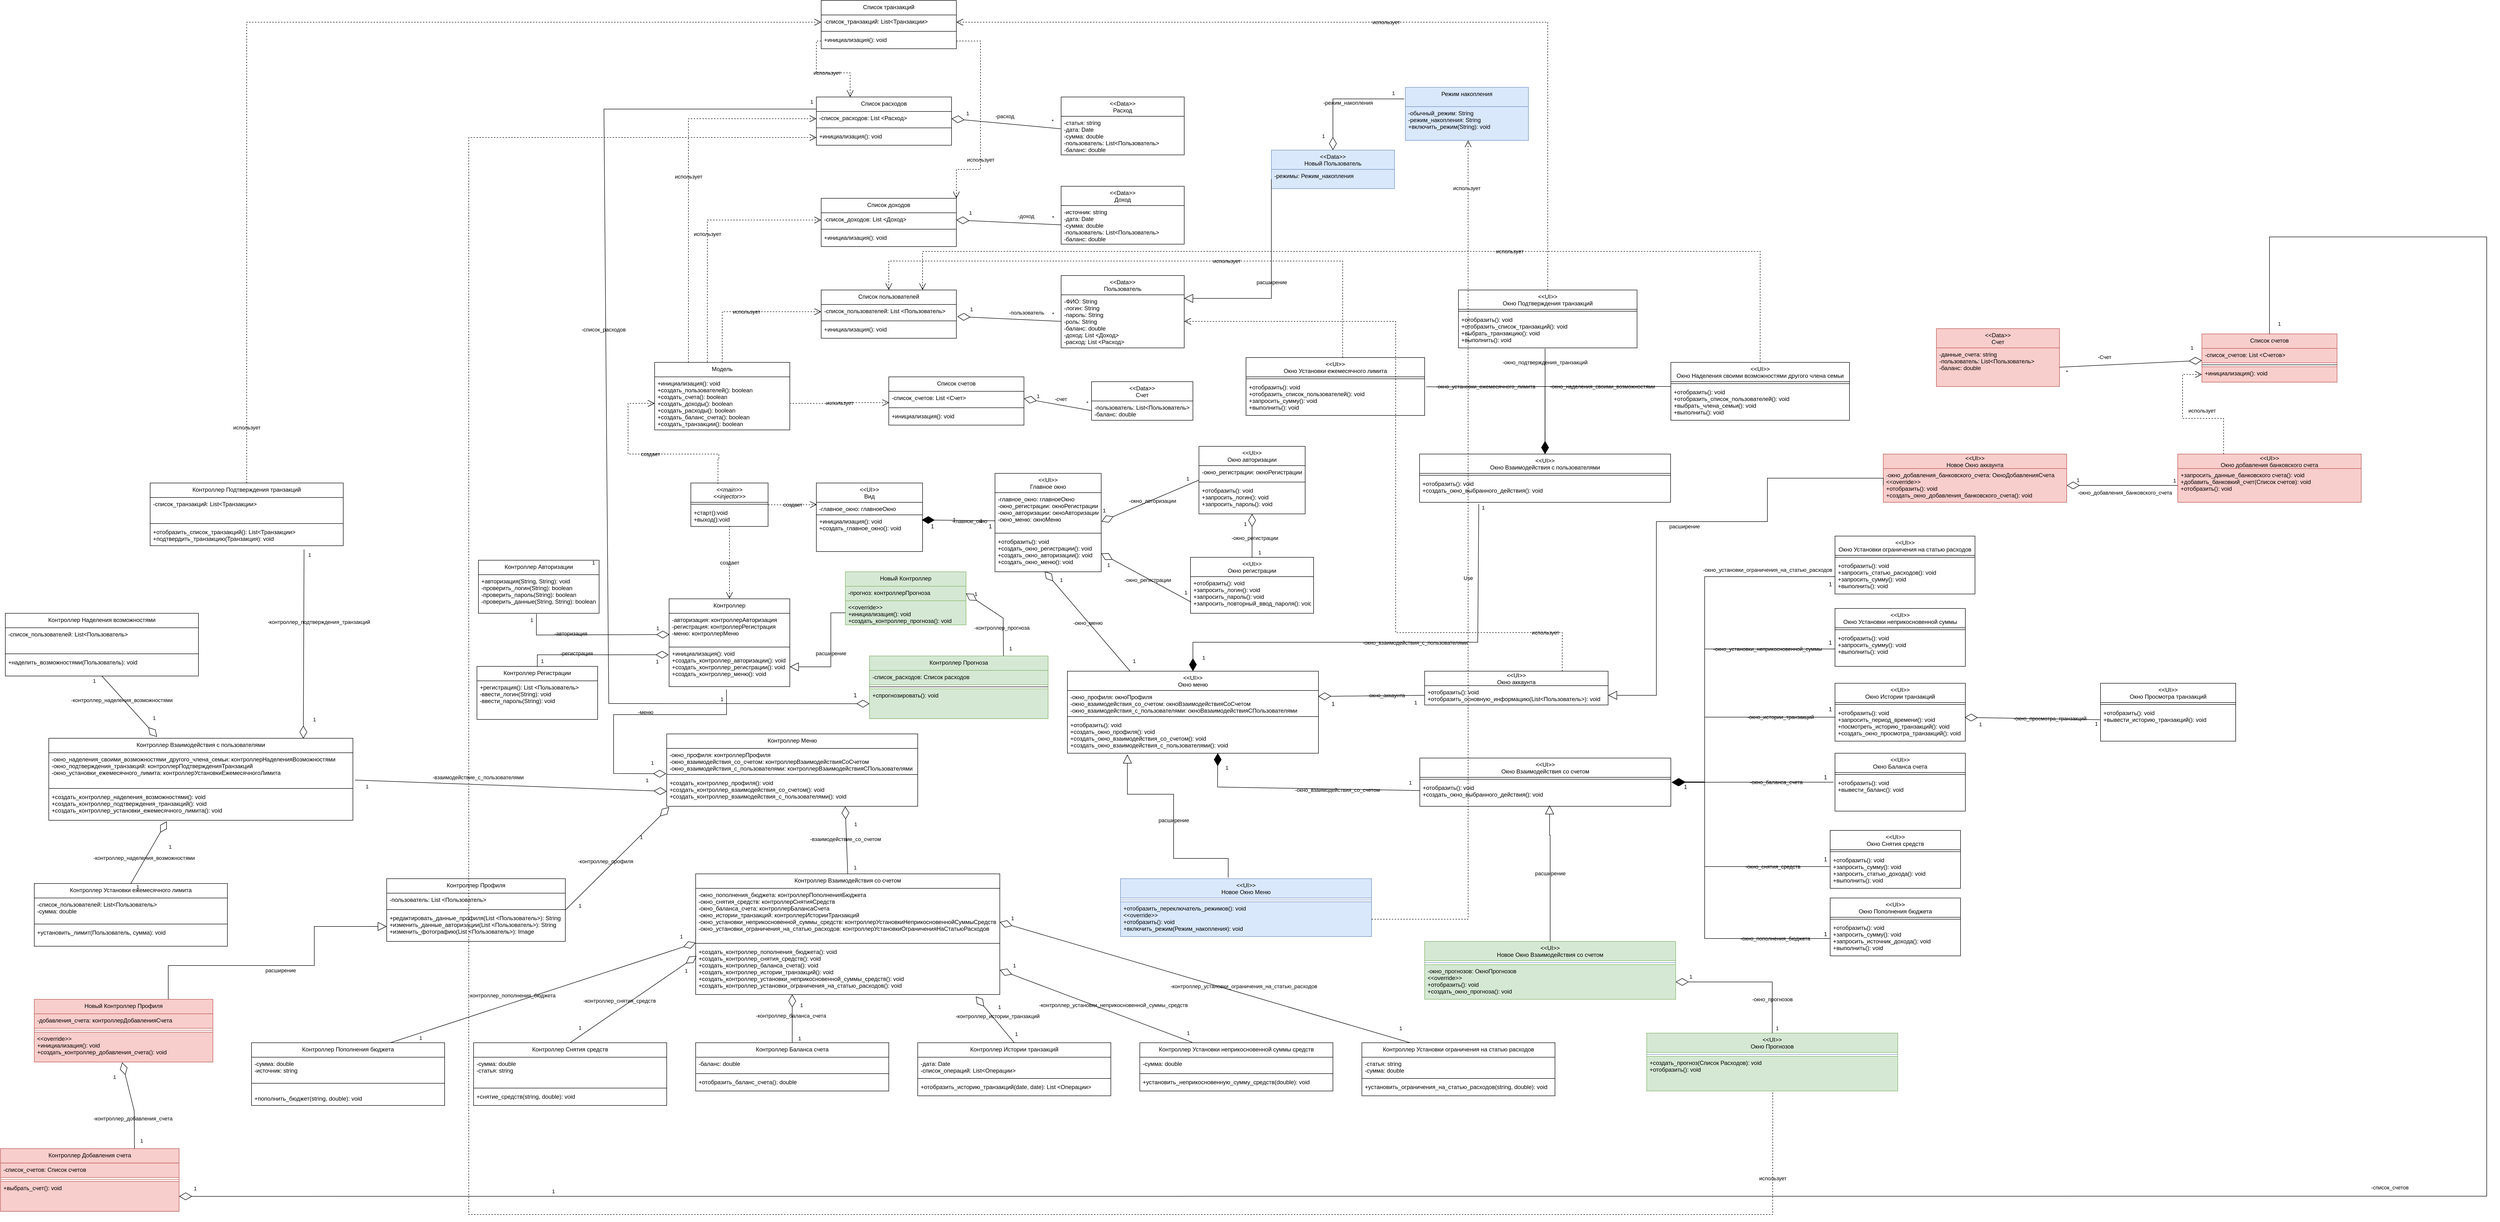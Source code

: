 <mxfile version="15.4.0" type="device"><diagram id="C5RBs43oDa-KdzZeNtuy" name="Page-1"><mxGraphModel dx="3361" dy="2196" grid="1" gridSize="10" guides="1" tooltips="1" connect="1" arrows="1" fold="1" page="1" pageScale="1" pageWidth="827" pageHeight="1169" math="0" shadow="0"><root><mxCell id="WIyWlLk6GJQsqaUBKTNV-0"/><mxCell id="WIyWlLk6GJQsqaUBKTNV-1" parent="WIyWlLk6GJQsqaUBKTNV-0"/><mxCell id="wuAZ8szVWWjP-1XJ7CL5-12" value="&lt;&lt;main&gt;&gt;&#10;&lt;&lt;injector&gt;&gt;" style="swimlane;fontStyle=2;align=center;verticalAlign=top;childLayout=stackLayout;horizontal=1;startSize=40;horizontalStack=0;resizeParent=1;resizeParentMax=0;resizeLast=0;collapsible=1;marginBottom=0;labelBackgroundColor=none;labelBorderColor=none;" parent="WIyWlLk6GJQsqaUBKTNV-1" vertex="1"><mxGeometry x="60" y="640" width="160" height="90" as="geometry"><mxRectangle x="420" y="430" width="100" height="26" as="alternateBounds"/></mxGeometry></mxCell><mxCell id="wuAZ8szVWWjP-1XJ7CL5-14" value="" style="line;strokeWidth=1;fillColor=none;align=left;verticalAlign=middle;spacingTop=-1;spacingLeft=3;spacingRight=3;rotatable=0;labelPosition=right;points=[];portConstraint=eastwest;labelBackgroundColor=none;labelBorderColor=none;" parent="wuAZ8szVWWjP-1XJ7CL5-12" vertex="1"><mxGeometry y="40" width="160" height="8" as="geometry"/></mxCell><mxCell id="wuAZ8szVWWjP-1XJ7CL5-15" value="+старт():void&#10;+выход():void" style="text;strokeColor=none;fillColor=none;align=left;verticalAlign=top;spacingLeft=4;spacingRight=4;overflow=hidden;rotatable=0;points=[[0,0.5],[1,0.5]];portConstraint=eastwest;labelBackgroundColor=none;labelBorderColor=none;" parent="wuAZ8szVWWjP-1XJ7CL5-12" vertex="1"><mxGeometry y="48" width="160" height="42" as="geometry"/></mxCell><mxCell id="wuAZ8szVWWjP-1XJ7CL5-61" value="создает" style="endArrow=open;endSize=12;dashed=1;html=1;rounded=0;edgeStyle=orthogonalEdgeStyle;entryX=0.004;entryY=0.177;entryDx=0;entryDy=0;entryPerimeter=0;labelBackgroundColor=none;labelBorderColor=none;" parent="WIyWlLk6GJQsqaUBKTNV-1" target="wuAZ8szVWWjP-1XJ7CL5-63" edge="1"><mxGeometry width="160" relative="1" as="geometry"><mxPoint x="220" y="685" as="sourcePoint"/><mxPoint x="350" y="685" as="targetPoint"/><Array as="points"/></mxGeometry></mxCell><mxCell id="wuAZ8szVWWjP-1XJ7CL5-62" value="&lt;&lt;UI&gt;&gt;&#10;Вид" style="swimlane;fontStyle=0;align=center;verticalAlign=top;childLayout=stackLayout;horizontal=1;startSize=40;horizontalStack=0;resizeParent=1;resizeParentMax=0;resizeLast=0;collapsible=1;marginBottom=0;fillColor=#FFFFFF;strokeColor=#000000;labelBackgroundColor=none;labelBorderColor=none;" parent="WIyWlLk6GJQsqaUBKTNV-1" vertex="1"><mxGeometry x="320" y="640" width="220" height="142" as="geometry"/></mxCell><mxCell id="wuAZ8szVWWjP-1XJ7CL5-63" value="-главное_окно: главноеОкно" style="text;strokeColor=#000000;fillColor=#FFFFFF;align=left;verticalAlign=top;spacingLeft=4;spacingRight=4;overflow=hidden;rotatable=0;points=[[0,0.5],[1,0.5]];portConstraint=eastwest;labelBackgroundColor=none;labelBorderColor=none;" parent="wuAZ8szVWWjP-1XJ7CL5-62" vertex="1"><mxGeometry y="40" width="220" height="26" as="geometry"/></mxCell><mxCell id="wuAZ8szVWWjP-1XJ7CL5-65" value="+инициализация(): void&#10;+создать_главное_окно(): void" style="text;strokeColor=#000000;fillColor=#FFFFFF;align=left;verticalAlign=top;spacingLeft=4;spacingRight=4;overflow=hidden;rotatable=0;points=[[0,0.5],[1,0.5]];portConstraint=eastwest;labelBackgroundColor=none;labelBorderColor=none;" parent="wuAZ8szVWWjP-1XJ7CL5-62" vertex="1"><mxGeometry y="66" width="220" height="76" as="geometry"/></mxCell><mxCell id="wuAZ8szVWWjP-1XJ7CL5-66" value="Контроллер" style="swimlane;fontStyle=0;align=center;verticalAlign=top;childLayout=stackLayout;horizontal=1;startSize=30;horizontalStack=0;resizeParent=1;resizeParentMax=0;resizeLast=0;collapsible=1;marginBottom=0;fillColor=#FFFFFF;strokeColor=#000000;labelBackgroundColor=none;labelBorderColor=none;" parent="WIyWlLk6GJQsqaUBKTNV-1" vertex="1"><mxGeometry x="15" y="880" width="250" height="182" as="geometry"/></mxCell><mxCell id="wuAZ8szVWWjP-1XJ7CL5-67" value="-авторизация: контроллерАвторизация&#10;-регистрация: контроллерРегистрация&#10;-меню: контроллерМеню" style="text;strokeColor=#000000;fillColor=#FFFFFF;align=left;verticalAlign=top;spacingLeft=4;spacingRight=4;overflow=hidden;rotatable=0;points=[[0,0.5],[1,0.5]];portConstraint=eastwest;labelBackgroundColor=none;labelBorderColor=none;" parent="wuAZ8szVWWjP-1XJ7CL5-66" vertex="1"><mxGeometry y="30" width="250" height="70" as="geometry"/></mxCell><mxCell id="wuAZ8szVWWjP-1XJ7CL5-69" value="+инициализация(): void&#10;+создать_контроллер_авторизации(): void&#10;+создать_контроллер_регистрации(): void&#10;+создать_контроллер_меню(): void&#10;" style="text;strokeColor=#000000;fillColor=#FFFFFF;align=left;verticalAlign=top;spacingLeft=4;spacingRight=4;overflow=hidden;rotatable=0;points=[[0,0.5],[1,0.5]];portConstraint=eastwest;labelBackgroundColor=none;labelBorderColor=none;" parent="wuAZ8szVWWjP-1XJ7CL5-66" vertex="1"><mxGeometry y="100" width="250" height="82" as="geometry"/></mxCell><mxCell id="wuAZ8szVWWjP-1XJ7CL5-70" value="создает" style="endArrow=open;endSize=12;dashed=1;html=1;rounded=0;edgeStyle=orthogonalEdgeStyle;entryX=0.5;entryY=0;entryDx=0;entryDy=0;labelBackgroundColor=none;labelBorderColor=none;" parent="WIyWlLk6GJQsqaUBKTNV-1" target="wuAZ8szVWWjP-1XJ7CL5-66" edge="1"><mxGeometry width="160" relative="1" as="geometry"><mxPoint x="140" y="729" as="sourcePoint"/><mxPoint x="360.88" y="694.602" as="targetPoint"/><Array as="points"><mxPoint x="140" y="729"/></Array></mxGeometry></mxCell><mxCell id="wuAZ8szVWWjP-1XJ7CL5-71" value="Модель" style="swimlane;fontStyle=0;align=center;verticalAlign=top;childLayout=stackLayout;horizontal=1;startSize=30;horizontalStack=0;resizeParent=1;resizeParentMax=0;resizeLast=0;collapsible=1;marginBottom=0;fillColor=#FFFFFF;strokeColor=#000000;labelBackgroundColor=none;labelBorderColor=none;" parent="WIyWlLk6GJQsqaUBKTNV-1" vertex="1"><mxGeometry x="-15" y="390" width="280" height="140" as="geometry"/></mxCell><mxCell id="wuAZ8szVWWjP-1XJ7CL5-72" value="+инициализация(): void&#10;+создать_пользователей(): boolean&#10;+создать_счета(): boolean&#10;+создать_доходы(): boolean&#10;+создать_расходы(): boolean&#10;+создать_баланс_счета(): boolean&#10;+создать_транзакции(): boolean" style="text;strokeColor=#000000;fillColor=#FFFFFF;align=left;verticalAlign=top;spacingLeft=4;spacingRight=4;overflow=hidden;rotatable=0;points=[[0,0.5],[1,0.5]];portConstraint=eastwest;labelBackgroundColor=none;labelBorderColor=none;" parent="wuAZ8szVWWjP-1XJ7CL5-71" vertex="1"><mxGeometry y="30" width="280" height="110" as="geometry"/></mxCell><mxCell id="wuAZ8szVWWjP-1XJ7CL5-73" value="создает" style="endArrow=open;endSize=12;dashed=1;html=1;rounded=0;edgeStyle=orthogonalEdgeStyle;exitX=0.351;exitY=0.02;exitDx=0;exitDy=0;exitPerimeter=0;entryX=0;entryY=0.5;entryDx=0;entryDy=0;labelBackgroundColor=none;labelBorderColor=none;" parent="WIyWlLk6GJQsqaUBKTNV-1" source="wuAZ8szVWWjP-1XJ7CL5-12" target="wuAZ8szVWWjP-1XJ7CL5-72" edge="1"><mxGeometry width="160" relative="1" as="geometry"><mxPoint x="230" y="695" as="sourcePoint"/><mxPoint x="70" y="550" as="targetPoint"/><Array as="points"><mxPoint x="116" y="590"/><mxPoint x="118" y="590"/><mxPoint x="118" y="580"/><mxPoint x="-70" y="580"/><mxPoint x="-70" y="475"/></Array></mxGeometry></mxCell><mxCell id="3cf_yMjK0QT2tMYy4sB2-0" value="Контроллер Авторизации" style="swimlane;fontStyle=0;align=center;verticalAlign=top;childLayout=stackLayout;horizontal=1;startSize=30;horizontalStack=0;resizeParent=1;resizeParentMax=0;resizeLast=0;collapsible=1;marginBottom=0;fillColor=#FFFFFF;strokeColor=#000000;labelBackgroundColor=none;labelBorderColor=none;" parent="WIyWlLk6GJQsqaUBKTNV-1" vertex="1"><mxGeometry x="-380" y="800" width="250" height="110" as="geometry"/></mxCell><mxCell id="3cf_yMjK0QT2tMYy4sB2-1" value="+авторизация(String, String): void&#10;-проверить_логин(String): boolean&#10;-проверить_пароль(String): boolean&#10;-проверить_данные(String, String): boolean" style="text;strokeColor=#000000;fillColor=#FFFFFF;align=left;verticalAlign=top;spacingLeft=4;spacingRight=4;overflow=hidden;rotatable=0;points=[[0,0.5],[1,0.5]];portConstraint=eastwest;labelBackgroundColor=none;labelBorderColor=none;" parent="3cf_yMjK0QT2tMYy4sB2-0" vertex="1"><mxGeometry y="30" width="250" height="80" as="geometry"/></mxCell><mxCell id="3cf_yMjK0QT2tMYy4sB2-2" value="1" style="endArrow=diamondThin;endFill=0;endSize=24;html=1;rounded=0;exitX=0.481;exitY=1.016;exitDx=0;exitDy=0;startArrow=none;startFill=0;exitPerimeter=0;entryX=0.002;entryY=0.629;entryDx=0;entryDy=0;entryPerimeter=0;labelBackgroundColor=none;labelBorderColor=none;" parent="WIyWlLk6GJQsqaUBKTNV-1" source="3cf_yMjK0QT2tMYy4sB2-1" target="wuAZ8szVWWjP-1XJ7CL5-67" edge="1"><mxGeometry x="-0.921" y="-10" width="160" relative="1" as="geometry"><mxPoint x="-253.68" y="800.64" as="sourcePoint"/><mxPoint x="-440" y="955" as="targetPoint"/><mxPoint as="offset"/><Array as="points"><mxPoint x="-260" y="955"/></Array></mxGeometry></mxCell><mxCell id="3cf_yMjK0QT2tMYy4sB2-3" value="1" style="edgeLabel;html=1;align=center;verticalAlign=middle;resizable=0;points=[];labelBackgroundColor=none;labelBorderColor=none;" parent="3cf_yMjK0QT2tMYy4sB2-2" vertex="1" connectable="0"><mxGeometry x="0.278" y="1" relative="1" as="geometry"><mxPoint x="90" y="-13" as="offset"/></mxGeometry></mxCell><mxCell id="3cf_yMjK0QT2tMYy4sB2-4" value="-авторизация" style="edgeLabel;html=1;align=center;verticalAlign=middle;resizable=0;points=[];labelBackgroundColor=none;labelBorderColor=none;" parent="3cf_yMjK0QT2tMYy4sB2-2" vertex="1" connectable="0"><mxGeometry x="-0.198" y="-1" relative="1" as="geometry"><mxPoint x="-14" y="-4" as="offset"/></mxGeometry></mxCell><mxCell id="3cf_yMjK0QT2tMYy4sB2-8" value="Контроллер Регистрации" style="swimlane;fontStyle=0;align=center;verticalAlign=top;childLayout=stackLayout;horizontal=1;startSize=30;horizontalStack=0;resizeParent=1;resizeParentMax=0;resizeLast=0;collapsible=1;marginBottom=0;labelBackgroundColor=none;labelBorderColor=none;" parent="WIyWlLk6GJQsqaUBKTNV-1" vertex="1"><mxGeometry x="-383.06" y="1020" width="250" height="110" as="geometry"/></mxCell><mxCell id="3cf_yMjK0QT2tMYy4sB2-9" value="+регистрация(): List &lt;Пользователь&gt;&#10;-ввести_логин(String): void&#10;-ввести_пароль(String): void&#10;" style="text;align=left;verticalAlign=top;spacingLeft=4;spacingRight=4;overflow=hidden;rotatable=0;points=[[0,0.5],[1,0.5]];portConstraint=eastwest;labelBackgroundColor=none;labelBorderColor=none;" parent="3cf_yMjK0QT2tMYy4sB2-8" vertex="1"><mxGeometry y="30" width="250" height="80" as="geometry"/></mxCell><mxCell id="3cf_yMjK0QT2tMYy4sB2-10" value="1" style="endArrow=diamondThin;endFill=0;endSize=24;html=1;rounded=0;exitX=0.5;exitY=0;exitDx=0;exitDy=0;startArrow=none;startFill=0;entryX=-0.004;entryY=0.194;entryDx=0;entryDy=0;entryPerimeter=0;labelBackgroundColor=none;labelBorderColor=none;" parent="WIyWlLk6GJQsqaUBKTNV-1" source="3cf_yMjK0QT2tMYy4sB2-8" target="wuAZ8szVWWjP-1XJ7CL5-69" edge="1"><mxGeometry x="-0.921" y="-10" width="160" relative="1" as="geometry"><mxPoint x="-249.75" y="921.28" as="sourcePoint"/><mxPoint x="25.5" y="964.03" as="targetPoint"/><mxPoint as="offset"/><Array as="points"><mxPoint x="-258" y="996"/></Array></mxGeometry></mxCell><mxCell id="3cf_yMjK0QT2tMYy4sB2-11" value="1" style="edgeLabel;html=1;align=center;verticalAlign=middle;resizable=0;points=[];labelBackgroundColor=none;labelBorderColor=none;" parent="3cf_yMjK0QT2tMYy4sB2-10" vertex="1" connectable="0"><mxGeometry x="0.278" y="1" relative="1" as="geometry"><mxPoint x="83" y="15" as="offset"/></mxGeometry></mxCell><mxCell id="3cf_yMjK0QT2tMYy4sB2-12" value="-регистрация" style="edgeLabel;html=1;align=center;verticalAlign=middle;resizable=0;points=[];labelBackgroundColor=none;labelBorderColor=none;" parent="3cf_yMjK0QT2tMYy4sB2-10" vertex="1" connectable="0"><mxGeometry x="-0.198" y="-1" relative="1" as="geometry"><mxPoint x="-14" y="-4" as="offset"/></mxGeometry></mxCell><mxCell id="3cf_yMjK0QT2tMYy4sB2-13" value="Контроллер Меню" style="swimlane;fontStyle=0;align=center;verticalAlign=top;childLayout=stackLayout;horizontal=1;startSize=30;horizontalStack=0;resizeParent=1;resizeParentMax=0;resizeLast=0;collapsible=1;marginBottom=0;labelBackgroundColor=none;labelBorderColor=none;" parent="WIyWlLk6GJQsqaUBKTNV-1" vertex="1"><mxGeometry x="10" y="1160" width="520" height="150" as="geometry"/></mxCell><mxCell id="3cf_yMjK0QT2tMYy4sB2-14" value="-окно_профиля: контроллерПрофиля&#10;-окно_взаимодействия_со_счетом: контроллерВзаимодействияСоСчетом&#10;-окно_взаимодействия_с_пользователями: контроллерВзаимодействияСПользователями" style="text;align=left;verticalAlign=top;spacingLeft=4;spacingRight=4;overflow=hidden;rotatable=0;points=[[0,0.5],[1,0.5]];portConstraint=eastwest;labelBackgroundColor=none;labelBorderColor=none;" parent="3cf_yMjK0QT2tMYy4sB2-13" vertex="1"><mxGeometry y="30" width="520" height="50" as="geometry"/></mxCell><mxCell id="3cf_yMjK0QT2tMYy4sB2-15" value="" style="line;strokeWidth=1;fillColor=none;align=left;verticalAlign=middle;spacingTop=-1;spacingLeft=3;spacingRight=3;rotatable=0;labelPosition=right;points=[];portConstraint=eastwest;labelBackgroundColor=none;labelBorderColor=none;" parent="3cf_yMjK0QT2tMYy4sB2-13" vertex="1"><mxGeometry y="80" width="520" height="8" as="geometry"/></mxCell><mxCell id="3cf_yMjK0QT2tMYy4sB2-16" value="+создать_контроллер_профиля(): void&#10;+создать_контроллер_взаимодействия_со_счетом(): void&#10;+создать_контроллер_взаимодействия_с_пользователями(): void&#10;" style="text;align=left;verticalAlign=top;spacingLeft=4;spacingRight=4;overflow=hidden;rotatable=0;points=[[0,0.5],[1,0.5]];portConstraint=eastwest;labelBackgroundColor=none;labelBorderColor=none;" parent="3cf_yMjK0QT2tMYy4sB2-13" vertex="1"><mxGeometry y="88" width="520" height="62" as="geometry"/></mxCell><mxCell id="3cf_yMjK0QT2tMYy4sB2-18" value="1" style="endArrow=diamondThin;endFill=0;endSize=24;html=1;rounded=0;exitX=0.475;exitY=1.071;exitDx=0;exitDy=0;startArrow=none;startFill=0;entryX=-0.002;entryY=-0.089;entryDx=0;entryDy=0;entryPerimeter=0;exitPerimeter=0;labelBackgroundColor=none;labelBorderColor=none;" parent="WIyWlLk6GJQsqaUBKTNV-1" source="wuAZ8szVWWjP-1XJ7CL5-69" target="3cf_yMjK0QT2tMYy4sB2-16" edge="1"><mxGeometry x="-0.921" y="-10" width="160" relative="1" as="geometry"><mxPoint x="-248.06" y="1030" as="sourcePoint"/><mxPoint x="24" y="1005.908" as="targetPoint"/><mxPoint as="offset"/><Array as="points"><mxPoint x="134" y="1120"/><mxPoint x="-100" y="1120"/><mxPoint x="-100" y="1242"/></Array></mxGeometry></mxCell><mxCell id="3cf_yMjK0QT2tMYy4sB2-19" value="1" style="edgeLabel;html=1;align=center;verticalAlign=middle;resizable=0;points=[];labelBackgroundColor=none;labelBorderColor=none;" parent="3cf_yMjK0QT2tMYy4sB2-18" vertex="1" connectable="0"><mxGeometry x="0.278" y="1" relative="1" as="geometry"><mxPoint x="79" y="55" as="offset"/></mxGeometry></mxCell><mxCell id="3cf_yMjK0QT2tMYy4sB2-20" value="-меню" style="edgeLabel;html=1;align=center;verticalAlign=middle;resizable=0;points=[];labelBackgroundColor=none;labelBorderColor=none;" parent="3cf_yMjK0QT2tMYy4sB2-18" vertex="1" connectable="0"><mxGeometry x="-0.198" y="-1" relative="1" as="geometry"><mxPoint x="-13" y="-4" as="offset"/></mxGeometry></mxCell><mxCell id="3cf_yMjK0QT2tMYy4sB2-21" value="Контроллер Профиля" style="swimlane;fontStyle=0;align=center;verticalAlign=top;childLayout=stackLayout;horizontal=1;startSize=30;horizontalStack=0;resizeParent=1;resizeParentMax=0;resizeLast=0;collapsible=1;marginBottom=0;labelBackgroundColor=none;labelBorderColor=none;" parent="WIyWlLk6GJQsqaUBKTNV-1" vertex="1"><mxGeometry x="-570" y="1460" width="370" height="130" as="geometry"/></mxCell><mxCell id="3cf_yMjK0QT2tMYy4sB2-22" value="-пользователь: List &lt;Пользователь&gt;" style="text;align=left;verticalAlign=top;spacingLeft=4;spacingRight=4;overflow=hidden;rotatable=0;points=[[0,0.5],[1,0.5]];portConstraint=eastwest;labelBackgroundColor=none;labelBorderColor=none;" parent="3cf_yMjK0QT2tMYy4sB2-21" vertex="1"><mxGeometry y="30" width="370" height="30" as="geometry"/></mxCell><mxCell id="3cf_yMjK0QT2tMYy4sB2-23" value="" style="line;strokeWidth=1;align=left;verticalAlign=middle;spacingTop=-1;spacingLeft=3;spacingRight=3;rotatable=0;labelPosition=right;points=[];portConstraint=eastwest;labelBackgroundColor=none;labelBorderColor=none;" parent="3cf_yMjK0QT2tMYy4sB2-21" vertex="1"><mxGeometry y="60" width="370" height="8" as="geometry"/></mxCell><mxCell id="3cf_yMjK0QT2tMYy4sB2-24" value="+редактировать_данные_профиля(List &lt;Пользователь&gt;): String&#10;+изменить_данные_авторизации(List &lt;Пользователь&gt;): String&#10;+изменить_фотографию(List &lt;Пользователь&gt;): Image&#10;" style="text;align=left;verticalAlign=top;spacingLeft=4;spacingRight=4;overflow=hidden;rotatable=0;points=[[0,0.5],[1,0.5]];portConstraint=eastwest;labelBackgroundColor=none;labelBorderColor=none;" parent="3cf_yMjK0QT2tMYy4sB2-21" vertex="1"><mxGeometry y="68" width="370" height="62" as="geometry"/></mxCell><mxCell id="3cf_yMjK0QT2tMYy4sB2-25" value="1" style="endArrow=diamondThin;endFill=0;endSize=24;html=1;rounded=0;entryX=0.01;entryY=1.027;entryDx=0;entryDy=0;startArrow=none;startFill=0;exitX=1;exitY=0.5;exitDx=0;exitDy=0;entryPerimeter=0;labelBackgroundColor=none;labelBorderColor=none;" parent="WIyWlLk6GJQsqaUBKTNV-1" source="3cf_yMjK0QT2tMYy4sB2-21" target="3cf_yMjK0QT2tMYy4sB2-16" edge="1"><mxGeometry x="-0.818" y="-15" width="160" relative="1" as="geometry"><mxPoint x="112.24" y="1564.488" as="sourcePoint"/><mxPoint x="30" y="1460" as="targetPoint"/><mxPoint as="offset"/><Array as="points"/></mxGeometry></mxCell><mxCell id="3cf_yMjK0QT2tMYy4sB2-26" value="1" style="edgeLabel;html=1;align=center;verticalAlign=middle;resizable=0;points=[];labelBackgroundColor=none;labelBorderColor=none;" parent="3cf_yMjK0QT2tMYy4sB2-25" vertex="1" connectable="0"><mxGeometry x="0.278" y="1" relative="1" as="geometry"><mxPoint x="20" y="-14" as="offset"/></mxGeometry></mxCell><mxCell id="3cf_yMjK0QT2tMYy4sB2-27" value="-контроллер_профиля" style="edgeLabel;html=1;align=center;verticalAlign=middle;resizable=0;points=[];labelBackgroundColor=none;labelBorderColor=none;" parent="3cf_yMjK0QT2tMYy4sB2-25" vertex="1" connectable="0"><mxGeometry x="-0.198" y="-1" relative="1" as="geometry"><mxPoint x="-4" y="-16" as="offset"/></mxGeometry></mxCell><mxCell id="3cf_yMjK0QT2tMYy4sB2-28" value="Контроллер Взаимодействия со счетом" style="swimlane;fontStyle=0;align=center;verticalAlign=top;childLayout=stackLayout;horizontal=1;startSize=30;horizontalStack=0;resizeParent=1;resizeParentMax=0;resizeLast=0;collapsible=1;marginBottom=0;labelBackgroundColor=none;labelBorderColor=none;" parent="WIyWlLk6GJQsqaUBKTNV-1" vertex="1"><mxGeometry x="70" y="1450" width="630" height="250" as="geometry"/></mxCell><mxCell id="3cf_yMjK0QT2tMYy4sB2-29" value="-окно_пополнения_бюджета: контроллерПополненияБюджета&#10;-окно_снятия_средств: контроллерСнятияСредств&#10;-окно_баланса_счета: контроллерБалансаСчета&#10;-окно_истории_транзакций: контроллерИсторииТранзакций&#10;-окно_установки_неприкосновенной_суммы_средств: контроллерУстановкиНеприкосновеннойСуммыСредств&#10;-окно_установки_ограничения_на_статью_расходов: контроллерУстановкиОграниченияНаСтатьюРасходов&#10;" style="text;align=left;verticalAlign=top;spacingLeft=4;spacingRight=4;overflow=hidden;rotatable=0;points=[[0,0.5],[1,0.5]];portConstraint=eastwest;labelBackgroundColor=none;labelBorderColor=none;" parent="3cf_yMjK0QT2tMYy4sB2-28" vertex="1"><mxGeometry y="30" width="630" height="110" as="geometry"/></mxCell><mxCell id="3cf_yMjK0QT2tMYy4sB2-30" value="" style="line;strokeWidth=1;align=left;verticalAlign=middle;spacingTop=-1;spacingLeft=3;spacingRight=3;rotatable=0;labelPosition=right;points=[];portConstraint=eastwest;labelBackgroundColor=none;labelBorderColor=none;" parent="3cf_yMjK0QT2tMYy4sB2-28" vertex="1"><mxGeometry y="140" width="630" height="8" as="geometry"/></mxCell><mxCell id="3cf_yMjK0QT2tMYy4sB2-31" value="+создать_контроллер_пополнения_бюджета(): void &#10;+создать_контроллер_снятия_средств(): void&#10;+создать_контроллер_баланса_счета(): void&#10;+создать_контроллер_истории_транзакций(): void&#10;+создать_контроллер_установки_неприкосновенной_суммы_средств(): void&#10;+создать_контроллер_установки_ограничения_на_статью_расходов(): void&#10; " style="text;align=left;verticalAlign=top;spacingLeft=4;spacingRight=4;overflow=hidden;rotatable=0;points=[[0,0.5],[1,0.5]];portConstraint=eastwest;labelBackgroundColor=none;labelBorderColor=none;" parent="3cf_yMjK0QT2tMYy4sB2-28" vertex="1"><mxGeometry y="148" width="630" height="102" as="geometry"/></mxCell><mxCell id="3cf_yMjK0QT2tMYy4sB2-32" value="1" style="endArrow=diamondThin;endFill=0;endSize=24;html=1;rounded=0;entryX=0.711;entryY=1.004;entryDx=0;entryDy=0;startArrow=none;startFill=0;exitX=0.5;exitY=0;exitDx=0;exitDy=0;entryPerimeter=0;labelBackgroundColor=none;labelBorderColor=none;" parent="WIyWlLk6GJQsqaUBKTNV-1" source="3cf_yMjK0QT2tMYy4sB2-28" target="3cf_yMjK0QT2tMYy4sB2-16" edge="1"><mxGeometry x="-0.818" y="-15" width="160" relative="1" as="geometry"><mxPoint x="-100" y="1524.86" as="sourcePoint"/><mxPoint x="25.2" y="1321.674" as="targetPoint"/><mxPoint as="offset"/><Array as="points"/></mxGeometry></mxCell><mxCell id="3cf_yMjK0QT2tMYy4sB2-33" value="1" style="edgeLabel;html=1;align=center;verticalAlign=middle;resizable=0;points=[];labelBackgroundColor=none;labelBorderColor=none;" parent="3cf_yMjK0QT2tMYy4sB2-32" vertex="1" connectable="0"><mxGeometry x="0.278" y="1" relative="1" as="geometry"><mxPoint x="20" y="-14" as="offset"/></mxGeometry></mxCell><mxCell id="3cf_yMjK0QT2tMYy4sB2-34" value="-взаимодействие_со_счетом" style="edgeLabel;html=1;align=center;verticalAlign=middle;resizable=0;points=[];labelBackgroundColor=none;labelBorderColor=none;" parent="3cf_yMjK0QT2tMYy4sB2-32" vertex="1" connectable="0"><mxGeometry x="-0.198" y="-1" relative="1" as="geometry"><mxPoint x="-4" y="-16" as="offset"/></mxGeometry></mxCell><mxCell id="3cf_yMjK0QT2tMYy4sB2-35" value="Контроллер Снятия средств" style="swimlane;fontStyle=0;align=center;verticalAlign=top;childLayout=stackLayout;horizontal=1;startSize=30;horizontalStack=0;resizeParent=1;resizeParentMax=0;resizeLast=0;collapsible=1;marginBottom=0;labelBackgroundColor=none;labelBorderColor=none;" parent="WIyWlLk6GJQsqaUBKTNV-1" vertex="1"><mxGeometry x="-390" y="1800" width="400" height="130" as="geometry"/></mxCell><mxCell id="3cf_yMjK0QT2tMYy4sB2-36" value="-сумма: double &#10;-статья: string" style="text;align=left;verticalAlign=top;spacingLeft=4;spacingRight=4;overflow=hidden;rotatable=0;points=[[0,0.5],[1,0.5]];portConstraint=eastwest;labelBackgroundColor=none;labelBorderColor=none;" parent="3cf_yMjK0QT2tMYy4sB2-35" vertex="1"><mxGeometry y="30" width="400" height="60" as="geometry"/></mxCell><mxCell id="3cf_yMjK0QT2tMYy4sB2-37" value="" style="line;strokeWidth=1;align=left;verticalAlign=middle;spacingTop=-1;spacingLeft=3;spacingRight=3;rotatable=0;labelPosition=right;points=[];portConstraint=eastwest;labelBackgroundColor=none;labelBorderColor=none;" parent="3cf_yMjK0QT2tMYy4sB2-35" vertex="1"><mxGeometry y="90" width="400" height="8" as="geometry"/></mxCell><mxCell id="3cf_yMjK0QT2tMYy4sB2-38" value="+снятие_средств(string, double): void" style="text;align=left;verticalAlign=top;spacingLeft=4;spacingRight=4;overflow=hidden;rotatable=0;points=[[0,0.5],[1,0.5]];portConstraint=eastwest;labelBackgroundColor=none;labelBorderColor=none;" parent="3cf_yMjK0QT2tMYy4sB2-35" vertex="1"><mxGeometry y="98" width="400" height="32" as="geometry"/></mxCell><mxCell id="3cf_yMjK0QT2tMYy4sB2-39" value="Контроллер Баланса счета" style="swimlane;fontStyle=0;align=center;verticalAlign=top;childLayout=stackLayout;horizontal=1;startSize=30;horizontalStack=0;resizeParent=1;resizeParentMax=0;resizeLast=0;collapsible=1;marginBottom=0;labelBackgroundColor=none;labelBorderColor=none;" parent="WIyWlLk6GJQsqaUBKTNV-1" vertex="1"><mxGeometry x="70" y="1800" width="400" height="100" as="geometry"/></mxCell><mxCell id="3cf_yMjK0QT2tMYy4sB2-40" value="-баланс: double" style="text;align=left;verticalAlign=top;spacingLeft=4;spacingRight=4;overflow=hidden;rotatable=0;points=[[0,0.5],[1,0.5]];portConstraint=eastwest;labelBackgroundColor=none;labelBorderColor=none;" parent="3cf_yMjK0QT2tMYy4sB2-39" vertex="1"><mxGeometry y="30" width="400" height="30" as="geometry"/></mxCell><mxCell id="3cf_yMjK0QT2tMYy4sB2-41" value="" style="line;strokeWidth=1;align=left;verticalAlign=middle;spacingTop=-1;spacingLeft=3;spacingRight=3;rotatable=0;labelPosition=right;points=[];portConstraint=eastwest;labelBackgroundColor=none;labelBorderColor=none;" parent="3cf_yMjK0QT2tMYy4sB2-39" vertex="1"><mxGeometry y="60" width="400" height="8" as="geometry"/></mxCell><mxCell id="3cf_yMjK0QT2tMYy4sB2-42" value="+отобразить_баланс_счета(): double" style="text;align=left;verticalAlign=top;spacingLeft=4;spacingRight=4;overflow=hidden;rotatable=0;points=[[0,0.5],[1,0.5]];portConstraint=eastwest;labelBackgroundColor=none;labelBorderColor=none;" parent="3cf_yMjK0QT2tMYy4sB2-39" vertex="1"><mxGeometry y="68" width="400" height="32" as="geometry"/></mxCell><mxCell id="3cf_yMjK0QT2tMYy4sB2-43" value="Контроллер Истории транзакций" style="swimlane;fontStyle=0;align=center;verticalAlign=top;childLayout=stackLayout;horizontal=1;startSize=30;horizontalStack=0;resizeParent=1;resizeParentMax=0;resizeLast=0;collapsible=1;marginBottom=0;labelBackgroundColor=none;labelBorderColor=none;" parent="WIyWlLk6GJQsqaUBKTNV-1" vertex="1"><mxGeometry x="530" y="1800" width="400" height="110" as="geometry"/></mxCell><mxCell id="3cf_yMjK0QT2tMYy4sB2-44" value="-дата: Date&#10;-список_операций: List&lt;Операции&gt;" style="text;align=left;verticalAlign=top;spacingLeft=4;spacingRight=4;overflow=hidden;rotatable=0;points=[[0,0.5],[1,0.5]];portConstraint=eastwest;labelBackgroundColor=none;labelBorderColor=none;" parent="3cf_yMjK0QT2tMYy4sB2-43" vertex="1"><mxGeometry y="30" width="400" height="40" as="geometry"/></mxCell><mxCell id="3cf_yMjK0QT2tMYy4sB2-45" value="" style="line;strokeWidth=1;align=left;verticalAlign=middle;spacingTop=-1;spacingLeft=3;spacingRight=3;rotatable=0;labelPosition=right;points=[];portConstraint=eastwest;labelBackgroundColor=none;labelBorderColor=none;" parent="3cf_yMjK0QT2tMYy4sB2-43" vertex="1"><mxGeometry y="70" width="400" height="8" as="geometry"/></mxCell><mxCell id="3cf_yMjK0QT2tMYy4sB2-46" value="+отобразить_историю_транзакций(date, date): List &lt;Операции&gt;" style="text;align=left;verticalAlign=top;spacingLeft=4;spacingRight=4;overflow=hidden;rotatable=0;points=[[0,0.5],[1,0.5]];portConstraint=eastwest;labelBackgroundColor=none;labelBorderColor=none;" parent="3cf_yMjK0QT2tMYy4sB2-43" vertex="1"><mxGeometry y="78" width="400" height="32" as="geometry"/></mxCell><mxCell id="3cf_yMjK0QT2tMYy4sB2-47" value="Контроллер Установки неприкосновенной суммы средств" style="swimlane;fontStyle=0;align=center;verticalAlign=top;childLayout=stackLayout;horizontal=1;startSize=30;horizontalStack=0;resizeParent=1;resizeParentMax=0;resizeLast=0;collapsible=1;marginBottom=0;labelBackgroundColor=none;labelBorderColor=none;" parent="WIyWlLk6GJQsqaUBKTNV-1" vertex="1"><mxGeometry x="990" y="1800" width="400" height="100" as="geometry"/></mxCell><mxCell id="3cf_yMjK0QT2tMYy4sB2-48" value="-сумма: double" style="text;align=left;verticalAlign=top;spacingLeft=4;spacingRight=4;overflow=hidden;rotatable=0;points=[[0,0.5],[1,0.5]];portConstraint=eastwest;labelBackgroundColor=none;labelBorderColor=none;" parent="3cf_yMjK0QT2tMYy4sB2-47" vertex="1"><mxGeometry y="30" width="400" height="30" as="geometry"/></mxCell><mxCell id="3cf_yMjK0QT2tMYy4sB2-49" value="" style="line;strokeWidth=1;align=left;verticalAlign=middle;spacingTop=-1;spacingLeft=3;spacingRight=3;rotatable=0;labelPosition=right;points=[];portConstraint=eastwest;labelBackgroundColor=none;labelBorderColor=none;" parent="3cf_yMjK0QT2tMYy4sB2-47" vertex="1"><mxGeometry y="60" width="400" height="8" as="geometry"/></mxCell><mxCell id="3cf_yMjK0QT2tMYy4sB2-50" value="+установить_неприкосновенную_сумму_средств(double): void" style="text;align=left;verticalAlign=top;spacingLeft=4;spacingRight=4;overflow=hidden;rotatable=0;points=[[0,0.5],[1,0.5]];portConstraint=eastwest;labelBackgroundColor=none;labelBorderColor=none;" parent="3cf_yMjK0QT2tMYy4sB2-47" vertex="1"><mxGeometry y="68" width="400" height="32" as="geometry"/></mxCell><mxCell id="3cf_yMjK0QT2tMYy4sB2-51" value="Контроллер Установки ограничения на статью расходов" style="swimlane;fontStyle=0;align=center;verticalAlign=top;childLayout=stackLayout;horizontal=1;startSize=30;horizontalStack=0;resizeParent=1;resizeParentMax=0;resizeLast=0;collapsible=1;marginBottom=0;labelBackgroundColor=none;labelBorderColor=none;" parent="WIyWlLk6GJQsqaUBKTNV-1" vertex="1"><mxGeometry x="1450" y="1800" width="400" height="110" as="geometry"/></mxCell><mxCell id="3cf_yMjK0QT2tMYy4sB2-52" value="-статья: string&#10;-сумма: double" style="text;align=left;verticalAlign=top;spacingLeft=4;spacingRight=4;overflow=hidden;rotatable=0;points=[[0,0.5],[1,0.5]];portConstraint=eastwest;labelBackgroundColor=none;labelBorderColor=none;" parent="3cf_yMjK0QT2tMYy4sB2-51" vertex="1"><mxGeometry y="30" width="400" height="40" as="geometry"/></mxCell><mxCell id="3cf_yMjK0QT2tMYy4sB2-53" value="" style="line;strokeWidth=1;align=left;verticalAlign=middle;spacingTop=-1;spacingLeft=3;spacingRight=3;rotatable=0;labelPosition=right;points=[];portConstraint=eastwest;labelBackgroundColor=none;labelBorderColor=none;" parent="3cf_yMjK0QT2tMYy4sB2-51" vertex="1"><mxGeometry y="70" width="400" height="8" as="geometry"/></mxCell><mxCell id="3cf_yMjK0QT2tMYy4sB2-54" value="+установить_ограничения_на_статью_расходов(string, double): void" style="text;align=left;verticalAlign=top;spacingLeft=4;spacingRight=4;overflow=hidden;rotatable=0;points=[[0,0.5],[1,0.5]];portConstraint=eastwest;labelBackgroundColor=none;labelBorderColor=none;" parent="3cf_yMjK0QT2tMYy4sB2-51" vertex="1"><mxGeometry y="78" width="400" height="32" as="geometry"/></mxCell><mxCell id="3cf_yMjK0QT2tMYy4sB2-55" value="Контроллер Пополнения бюджета" style="swimlane;fontStyle=0;align=center;verticalAlign=top;childLayout=stackLayout;horizontal=1;startSize=30;horizontalStack=0;resizeParent=1;resizeParentMax=0;resizeLast=0;collapsible=1;marginBottom=0;labelBackgroundColor=none;labelBorderColor=none;" parent="WIyWlLk6GJQsqaUBKTNV-1" vertex="1"><mxGeometry x="-850" y="1800" width="400" height="130" as="geometry"/></mxCell><mxCell id="3cf_yMjK0QT2tMYy4sB2-56" value="-сумма: double &#10;-источник: string" style="text;align=left;verticalAlign=top;spacingLeft=4;spacingRight=4;overflow=hidden;rotatable=0;points=[[0,0.5],[1,0.5]];portConstraint=eastwest;labelBackgroundColor=none;labelBorderColor=none;" parent="3cf_yMjK0QT2tMYy4sB2-55" vertex="1"><mxGeometry y="30" width="400" height="50" as="geometry"/></mxCell><mxCell id="3cf_yMjK0QT2tMYy4sB2-57" value="" style="line;strokeWidth=1;align=left;verticalAlign=middle;spacingTop=-1;spacingLeft=3;spacingRight=3;rotatable=0;labelPosition=right;points=[];portConstraint=eastwest;labelBackgroundColor=none;labelBorderColor=none;" parent="3cf_yMjK0QT2tMYy4sB2-55" vertex="1"><mxGeometry y="80" width="400" height="8" as="geometry"/></mxCell><mxCell id="3cf_yMjK0QT2tMYy4sB2-58" value="&#10;+пополнить_бюджет(string, double): void" style="text;align=left;verticalAlign=top;spacingLeft=4;spacingRight=4;overflow=hidden;rotatable=0;points=[[0,0.5],[1,0.5]];portConstraint=eastwest;labelBackgroundColor=none;labelBorderColor=none;" parent="3cf_yMjK0QT2tMYy4sB2-55" vertex="1"><mxGeometry y="88" width="400" height="42" as="geometry"/></mxCell><mxCell id="3cf_yMjK0QT2tMYy4sB2-59" value="1" style="endArrow=diamondThin;endFill=0;endSize=24;html=1;rounded=0;entryX=0;entryY=-0.048;entryDx=0;entryDy=0;startArrow=none;startFill=0;exitX=0.722;exitY=-0.003;exitDx=0;exitDy=0;entryPerimeter=0;exitPerimeter=0;labelBackgroundColor=none;labelBorderColor=none;" parent="WIyWlLk6GJQsqaUBKTNV-1" source="3cf_yMjK0QT2tMYy4sB2-55" target="3cf_yMjK0QT2tMYy4sB2-31" edge="1"><mxGeometry x="-0.816" y="-10" width="160" relative="1" as="geometry"><mxPoint x="-100" y="1524.86" as="sourcePoint"/><mxPoint x="25.2" y="1321.674" as="targetPoint"/><mxPoint as="offset"/><Array as="points"/></mxGeometry></mxCell><mxCell id="3cf_yMjK0QT2tMYy4sB2-60" value="1" style="edgeLabel;html=1;align=center;verticalAlign=middle;resizable=0;points=[];labelBackgroundColor=none;labelBorderColor=none;" parent="3cf_yMjK0QT2tMYy4sB2-59" vertex="1" connectable="0"><mxGeometry x="0.278" y="1" relative="1" as="geometry"><mxPoint x="198" y="-87" as="offset"/></mxGeometry></mxCell><mxCell id="3cf_yMjK0QT2tMYy4sB2-61" value="-контроллер_пополнения_бюджета" style="edgeLabel;html=1;align=center;verticalAlign=middle;resizable=0;points=[];labelBackgroundColor=none;labelBorderColor=none;" parent="3cf_yMjK0QT2tMYy4sB2-59" vertex="1" connectable="0"><mxGeometry x="-0.198" y="-1" relative="1" as="geometry"><mxPoint x="-4" y="-16" as="offset"/></mxGeometry></mxCell><mxCell id="3cf_yMjK0QT2tMYy4sB2-62" value="1" style="endArrow=diamondThin;endFill=0;endSize=24;html=1;rounded=0;entryX=0.003;entryY=0.219;entryDx=0;entryDy=0;startArrow=none;startFill=0;exitX=0.5;exitY=0;exitDx=0;exitDy=0;entryPerimeter=0;labelBackgroundColor=none;labelBorderColor=none;" parent="WIyWlLk6GJQsqaUBKTNV-1" source="3cf_yMjK0QT2tMYy4sB2-35" target="3cf_yMjK0QT2tMYy4sB2-31" edge="1"><mxGeometry x="-0.789" y="13" width="160" relative="1" as="geometry"><mxPoint x="-90" y="1534.86" as="sourcePoint"/><mxPoint x="35.2" y="1331.674" as="targetPoint"/><mxPoint y="-1" as="offset"/><Array as="points"/></mxGeometry></mxCell><mxCell id="3cf_yMjK0QT2tMYy4sB2-63" value="1" style="edgeLabel;html=1;align=center;verticalAlign=middle;resizable=0;points=[];labelBackgroundColor=none;labelBorderColor=none;" parent="3cf_yMjK0QT2tMYy4sB2-62" vertex="1" connectable="0"><mxGeometry x="0.278" y="1" relative="1" as="geometry"><mxPoint x="73" y="-34" as="offset"/></mxGeometry></mxCell><mxCell id="3cf_yMjK0QT2tMYy4sB2-64" value="-контроллер_снятия_средств" style="edgeLabel;html=1;align=center;verticalAlign=middle;resizable=0;points=[];labelBackgroundColor=none;labelBorderColor=none;" parent="3cf_yMjK0QT2tMYy4sB2-62" vertex="1" connectable="0"><mxGeometry x="-0.198" y="-1" relative="1" as="geometry"><mxPoint x="-4" y="-16" as="offset"/></mxGeometry></mxCell><mxCell id="3cf_yMjK0QT2tMYy4sB2-65" value="1" style="endArrow=diamondThin;endFill=0;endSize=24;html=1;rounded=0;startArrow=none;startFill=0;exitX=0.5;exitY=0;exitDx=0;exitDy=0;labelBackgroundColor=none;labelBorderColor=none;" parent="WIyWlLk6GJQsqaUBKTNV-1" source="3cf_yMjK0QT2tMYy4sB2-39" edge="1"><mxGeometry x="-0.818" y="-15" width="160" relative="1" as="geometry"><mxPoint x="-80" y="1544.86" as="sourcePoint"/><mxPoint x="270" y="1700" as="targetPoint"/><mxPoint as="offset"/><Array as="points"/></mxGeometry></mxCell><mxCell id="3cf_yMjK0QT2tMYy4sB2-66" value="1" style="edgeLabel;html=1;align=center;verticalAlign=middle;resizable=0;points=[];labelBackgroundColor=none;labelBorderColor=none;" parent="3cf_yMjK0QT2tMYy4sB2-65" vertex="1" connectable="0"><mxGeometry x="0.278" y="1" relative="1" as="geometry"><mxPoint x="20" y="-14" as="offset"/></mxGeometry></mxCell><mxCell id="3cf_yMjK0QT2tMYy4sB2-67" value="-контроллер_баланса_счета" style="edgeLabel;html=1;align=center;verticalAlign=middle;resizable=0;points=[];labelBackgroundColor=none;labelBorderColor=none;" parent="3cf_yMjK0QT2tMYy4sB2-65" vertex="1" connectable="0"><mxGeometry x="-0.198" y="-1" relative="1" as="geometry"><mxPoint x="-4" y="-16" as="offset"/></mxGeometry></mxCell><mxCell id="3cf_yMjK0QT2tMYy4sB2-68" value="1" style="endArrow=diamondThin;endFill=0;endSize=24;html=1;rounded=0;startArrow=none;startFill=0;exitX=0.5;exitY=0;exitDx=0;exitDy=0;entryX=0.921;entryY=1.04;entryDx=0;entryDy=0;entryPerimeter=0;labelBackgroundColor=none;labelBorderColor=none;" parent="WIyWlLk6GJQsqaUBKTNV-1" source="3cf_yMjK0QT2tMYy4sB2-43" target="3cf_yMjK0QT2tMYy4sB2-31" edge="1"><mxGeometry x="-0.818" y="-15" width="160" relative="1" as="geometry"><mxPoint x="280" y="1810" as="sourcePoint"/><mxPoint x="280" y="1710" as="targetPoint"/><mxPoint as="offset"/><Array as="points"/></mxGeometry></mxCell><mxCell id="3cf_yMjK0QT2tMYy4sB2-69" value="1" style="edgeLabel;html=1;align=center;verticalAlign=middle;resizable=0;points=[];labelBackgroundColor=none;labelBorderColor=none;" parent="3cf_yMjK0QT2tMYy4sB2-68" vertex="1" connectable="0"><mxGeometry x="0.278" y="1" relative="1" as="geometry"><mxPoint x="20" y="-14" as="offset"/></mxGeometry></mxCell><mxCell id="3cf_yMjK0QT2tMYy4sB2-70" value="-контроллер_истории_транзакций" style="edgeLabel;html=1;align=center;verticalAlign=middle;resizable=0;points=[];labelBackgroundColor=none;labelBorderColor=none;" parent="3cf_yMjK0QT2tMYy4sB2-68" vertex="1" connectable="0"><mxGeometry x="-0.198" y="-1" relative="1" as="geometry"><mxPoint x="-4" y="-16" as="offset"/></mxGeometry></mxCell><mxCell id="3cf_yMjK0QT2tMYy4sB2-71" value="1" style="endArrow=diamondThin;endFill=0;endSize=24;html=1;rounded=0;startArrow=none;startFill=0;exitX=0.271;exitY=-0.009;exitDx=0;exitDy=0;entryX=1;entryY=0.5;entryDx=0;entryDy=0;exitPerimeter=0;labelBackgroundColor=none;labelBorderColor=none;" parent="WIyWlLk6GJQsqaUBKTNV-1" source="3cf_yMjK0QT2tMYy4sB2-47" target="3cf_yMjK0QT2tMYy4sB2-31" edge="1"><mxGeometry x="-0.932" y="-15" width="160" relative="1" as="geometry"><mxPoint x="740" y="1810" as="sourcePoint"/><mxPoint x="660.23" y="1714.08" as="targetPoint"/><mxPoint as="offset"/><Array as="points"/></mxGeometry></mxCell><mxCell id="3cf_yMjK0QT2tMYy4sB2-72" value="1" style="edgeLabel;html=1;align=center;verticalAlign=middle;resizable=0;points=[];labelBackgroundColor=none;labelBorderColor=none;" parent="3cf_yMjK0QT2tMYy4sB2-71" vertex="1" connectable="0"><mxGeometry x="0.278" y="1" relative="1" as="geometry"><mxPoint x="-114" y="-64" as="offset"/></mxGeometry></mxCell><mxCell id="3cf_yMjK0QT2tMYy4sB2-73" value="-контроллер_установки_неприкосновенной_суммы_средств" style="edgeLabel;html=1;align=center;verticalAlign=middle;resizable=0;points=[];labelBackgroundColor=none;labelBorderColor=none;" parent="3cf_yMjK0QT2tMYy4sB2-71" vertex="1" connectable="0"><mxGeometry x="-0.198" y="-1" relative="1" as="geometry"><mxPoint x="-4" y="-16" as="offset"/></mxGeometry></mxCell><mxCell id="3cf_yMjK0QT2tMYy4sB2-74" value="1" style="endArrow=diamondThin;endFill=0;endSize=24;html=1;rounded=0;startArrow=none;startFill=0;exitX=0.25;exitY=0;exitDx=0;exitDy=0;labelBackgroundColor=none;labelBorderColor=none;" parent="WIyWlLk6GJQsqaUBKTNV-1" source="3cf_yMjK0QT2tMYy4sB2-51" edge="1"><mxGeometry x="-0.937" y="-23" width="160" relative="1" as="geometry"><mxPoint x="1108.4" y="1808.74" as="sourcePoint"/><mxPoint x="700" y="1550" as="targetPoint"/><mxPoint as="offset"/><Array as="points"/></mxGeometry></mxCell><mxCell id="3cf_yMjK0QT2tMYy4sB2-75" value="1" style="edgeLabel;html=1;align=center;verticalAlign=middle;resizable=0;points=[];labelBackgroundColor=none;labelBorderColor=none;" parent="3cf_yMjK0QT2tMYy4sB2-74" vertex="1" connectable="0"><mxGeometry x="0.278" y="1" relative="1" as="geometry"><mxPoint x="-281" y="-100" as="offset"/></mxGeometry></mxCell><mxCell id="3cf_yMjK0QT2tMYy4sB2-76" value="-контроллер_установки_ограничения_на_статью_расходов" style="edgeLabel;html=1;align=center;verticalAlign=middle;resizable=0;points=[];labelBackgroundColor=none;labelBorderColor=none;" parent="3cf_yMjK0QT2tMYy4sB2-74" vertex="1" connectable="0"><mxGeometry x="-0.198" y="-1" relative="1" as="geometry"><mxPoint x="-4" y="-16" as="offset"/></mxGeometry></mxCell><mxCell id="3cf_yMjK0QT2tMYy4sB2-77" value="Список пользователей" style="swimlane;fontStyle=0;align=center;verticalAlign=top;childLayout=stackLayout;horizontal=1;startSize=30;horizontalStack=0;resizeParent=1;resizeParentMax=0;resizeLast=0;collapsible=1;marginBottom=0;labelBackgroundColor=none;labelBorderColor=none;" parent="WIyWlLk6GJQsqaUBKTNV-1" vertex="1"><mxGeometry x="330" y="240" width="280" height="100" as="geometry"/></mxCell><mxCell id="3cf_yMjK0QT2tMYy4sB2-78" value="-список_пользователей: List &lt;Пользователь&gt;" style="text;align=left;verticalAlign=top;spacingLeft=4;spacingRight=4;overflow=hidden;rotatable=0;points=[[0,0.5],[1,0.5]];portConstraint=eastwest;labelBackgroundColor=none;labelBorderColor=none;" parent="3cf_yMjK0QT2tMYy4sB2-77" vertex="1"><mxGeometry y="30" width="280" height="30" as="geometry"/></mxCell><mxCell id="3cf_yMjK0QT2tMYy4sB2-79" value="" style="line;strokeWidth=1;align=left;verticalAlign=middle;spacingTop=-1;spacingLeft=3;spacingRight=3;rotatable=0;labelPosition=right;points=[];portConstraint=eastwest;labelBackgroundColor=none;labelBorderColor=none;" parent="3cf_yMjK0QT2tMYy4sB2-77" vertex="1"><mxGeometry y="60" width="280" height="8" as="geometry"/></mxCell><mxCell id="3cf_yMjK0QT2tMYy4sB2-80" value="+инициализация(): void" style="text;align=left;verticalAlign=top;spacingLeft=4;spacingRight=4;overflow=hidden;rotatable=0;points=[[0,0.5],[1,0.5]];portConstraint=eastwest;labelBackgroundColor=none;labelBorderColor=none;" parent="3cf_yMjK0QT2tMYy4sB2-77" vertex="1"><mxGeometry y="68" width="280" height="32" as="geometry"/></mxCell><mxCell id="3cf_yMjK0QT2tMYy4sB2-81" value="&lt;&lt;Data&gt;&gt;&#10;Пользователь" style="swimlane;fontStyle=0;align=center;verticalAlign=top;childLayout=stackLayout;horizontal=1;startSize=40;horizontalStack=0;resizeParent=1;resizeParentMax=0;resizeLast=0;collapsible=1;marginBottom=0;labelBackgroundColor=none;labelBorderColor=none;" parent="WIyWlLk6GJQsqaUBKTNV-1" vertex="1"><mxGeometry x="827" y="210.0" width="255" height="150" as="geometry"/></mxCell><mxCell id="3cf_yMjK0QT2tMYy4sB2-82" value="-ФИО: String&#10;-логин: String&#10;-пароль: String&#10;-роль: String&#10;-баланс: double&#10;-доход: List &lt;Доход&gt;&#10;-расход: List &lt;Расход&gt;&#10;" style="text;align=left;verticalAlign=top;spacingLeft=4;spacingRight=4;overflow=hidden;rotatable=0;points=[[0,0.5],[1,0.5]];portConstraint=eastwest;labelBackgroundColor=none;labelBorderColor=none;" parent="3cf_yMjK0QT2tMYy4sB2-81" vertex="1"><mxGeometry y="40" width="255" height="110" as="geometry"/></mxCell><mxCell id="3cf_yMjK0QT2tMYy4sB2-84" value="использует" style="endArrow=open;endSize=12;dashed=1;html=1;rounded=0;edgeStyle=orthogonalEdgeStyle;exitX=0.5;exitY=0;exitDx=0;exitDy=0;entryX=0;entryY=0.5;entryDx=0;entryDy=0;labelBackgroundColor=none;labelBorderColor=none;" parent="WIyWlLk6GJQsqaUBKTNV-1" source="wuAZ8szVWWjP-1XJ7CL5-71" target="3cf_yMjK0QT2tMYy4sB2-78" edge="1"><mxGeometry width="160" relative="1" as="geometry"><mxPoint x="80" y="440" as="sourcePoint"/><mxPoint x="240" y="440" as="targetPoint"/></mxGeometry></mxCell><mxCell id="3cf_yMjK0QT2tMYy4sB2-88" value="*" style="endArrow=diamondThin;endFill=0;endSize=24;html=1;rounded=0;exitX=0;exitY=0.5;exitDx=0;exitDy=0;entryX=1.007;entryY=0.835;entryDx=0;entryDy=0;startArrow=none;startFill=0;entryPerimeter=0;labelBackgroundColor=none;labelBorderColor=none;" parent="WIyWlLk6GJQsqaUBKTNV-1" source="3cf_yMjK0QT2tMYy4sB2-82" target="3cf_yMjK0QT2tMYy4sB2-78" edge="1"><mxGeometry x="-0.836" y="-14" width="160" relative="1" as="geometry"><mxPoint x="610" y="420.0" as="sourcePoint"/><mxPoint x="716.67" y="549.0" as="targetPoint"/><mxPoint as="offset"/></mxGeometry></mxCell><mxCell id="3cf_yMjK0QT2tMYy4sB2-89" value="1" style="edgeLabel;html=1;align=center;verticalAlign=middle;resizable=0;points=[];labelBackgroundColor=none;labelBorderColor=none;" parent="3cf_yMjK0QT2tMYy4sB2-88" vertex="1" connectable="0"><mxGeometry x="0.278" y="1" relative="1" as="geometry"><mxPoint x="-49" y="-20" as="offset"/></mxGeometry></mxCell><mxCell id="3cf_yMjK0QT2tMYy4sB2-90" value="-пользователь" style="edgeLabel;html=1;align=center;verticalAlign=middle;resizable=0;points=[];labelBackgroundColor=none;labelBorderColor=none;" parent="3cf_yMjK0QT2tMYy4sB2-88" vertex="1" connectable="0"><mxGeometry x="-0.198" y="-1" relative="1" as="geometry"><mxPoint x="14" y="-13" as="offset"/></mxGeometry></mxCell><mxCell id="3cf_yMjK0QT2tMYy4sB2-91" value="Список счетов" style="swimlane;fontStyle=0;align=center;verticalAlign=top;childLayout=stackLayout;horizontal=1;startSize=30;horizontalStack=0;resizeParent=1;resizeParentMax=0;resizeLast=0;collapsible=1;marginBottom=0;labelBackgroundColor=none;labelBorderColor=none;" parent="WIyWlLk6GJQsqaUBKTNV-1" vertex="1"><mxGeometry x="470" y="420" width="280" height="100" as="geometry"/></mxCell><mxCell id="3cf_yMjK0QT2tMYy4sB2-92" value="-список_счетов: List &lt;Счет&gt;" style="text;align=left;verticalAlign=top;spacingLeft=4;spacingRight=4;overflow=hidden;rotatable=0;points=[[0,0.5],[1,0.5]];portConstraint=eastwest;labelBackgroundColor=none;labelBorderColor=none;" parent="3cf_yMjK0QT2tMYy4sB2-91" vertex="1"><mxGeometry y="30" width="280" height="30" as="geometry"/></mxCell><mxCell id="3cf_yMjK0QT2tMYy4sB2-93" value="" style="line;strokeWidth=1;align=left;verticalAlign=middle;spacingTop=-1;spacingLeft=3;spacingRight=3;rotatable=0;labelPosition=right;points=[];portConstraint=eastwest;labelBackgroundColor=none;labelBorderColor=none;" parent="3cf_yMjK0QT2tMYy4sB2-91" vertex="1"><mxGeometry y="60" width="280" height="8" as="geometry"/></mxCell><mxCell id="3cf_yMjK0QT2tMYy4sB2-94" value="+инициализация(): void" style="text;align=left;verticalAlign=top;spacingLeft=4;spacingRight=4;overflow=hidden;rotatable=0;points=[[0,0.5],[1,0.5]];portConstraint=eastwest;labelBackgroundColor=none;labelBorderColor=none;" parent="3cf_yMjK0QT2tMYy4sB2-91" vertex="1"><mxGeometry y="68" width="280" height="32" as="geometry"/></mxCell><mxCell id="3cf_yMjK0QT2tMYy4sB2-95" value="использует" style="endArrow=open;endSize=12;dashed=1;html=1;rounded=0;edgeStyle=orthogonalEdgeStyle;exitX=1;exitY=0.5;exitDx=0;exitDy=0;entryX=0.002;entryY=0.784;entryDx=0;entryDy=0;entryPerimeter=0;labelBackgroundColor=none;labelBorderColor=none;" parent="WIyWlLk6GJQsqaUBKTNV-1" source="wuAZ8szVWWjP-1XJ7CL5-72" target="3cf_yMjK0QT2tMYy4sB2-92" edge="1"><mxGeometry width="160" relative="1" as="geometry"><mxPoint x="135.0" y="400" as="sourcePoint"/><mxPoint x="340.0" y="295" as="targetPoint"/></mxGeometry></mxCell><mxCell id="3cf_yMjK0QT2tMYy4sB2-96" value="&lt;&lt;Data&gt;&gt;&#10;Счет" style="swimlane;fontStyle=0;align=center;verticalAlign=top;childLayout=stackLayout;horizontal=1;startSize=40;horizontalStack=0;resizeParent=1;resizeParentMax=0;resizeLast=0;collapsible=1;marginBottom=0;labelBackgroundColor=none;labelBorderColor=none;" parent="WIyWlLk6GJQsqaUBKTNV-1" vertex="1"><mxGeometry x="890" y="430" width="210" height="80" as="geometry"/></mxCell><mxCell id="3cf_yMjK0QT2tMYy4sB2-97" value="-пользователь: List&lt;Пользователь&gt;&#10;-баланс: double" style="text;align=left;verticalAlign=top;spacingLeft=4;spacingRight=4;overflow=hidden;rotatable=0;points=[[0,0.5],[1,0.5]];portConstraint=eastwest;labelBackgroundColor=none;labelBorderColor=none;" parent="3cf_yMjK0QT2tMYy4sB2-96" vertex="1"><mxGeometry y="40" width="210" height="40" as="geometry"/></mxCell><mxCell id="3cf_yMjK0QT2tMYy4sB2-98" value="*" style="endArrow=diamondThin;endFill=0;endSize=24;html=1;rounded=0;exitX=0;exitY=0.5;exitDx=0;exitDy=0;entryX=1;entryY=0.5;entryDx=0;entryDy=0;startArrow=none;startFill=0;labelBackgroundColor=none;labelBorderColor=none;" parent="WIyWlLk6GJQsqaUBKTNV-1" source="3cf_yMjK0QT2tMYy4sB2-97" target="3cf_yMjK0QT2tMYy4sB2-92" edge="1"><mxGeometry x="-0.836" y="-14" width="160" relative="1" as="geometry"><mxPoint x="837" y="315" as="sourcePoint"/><mxPoint x="621.96" y="305.05" as="targetPoint"/><mxPoint as="offset"/></mxGeometry></mxCell><mxCell id="3cf_yMjK0QT2tMYy4sB2-99" value="1" style="edgeLabel;html=1;align=center;verticalAlign=middle;resizable=0;points=[];labelBackgroundColor=none;labelBorderColor=none;" parent="3cf_yMjK0QT2tMYy4sB2-98" vertex="1" connectable="0"><mxGeometry x="0.278" y="1" relative="1" as="geometry"><mxPoint x="-21" y="-15" as="offset"/></mxGeometry></mxCell><mxCell id="3cf_yMjK0QT2tMYy4sB2-100" value="-счет" style="edgeLabel;html=1;align=center;verticalAlign=middle;resizable=0;points=[];labelBackgroundColor=none;labelBorderColor=none;" parent="3cf_yMjK0QT2tMYy4sB2-98" vertex="1" connectable="0"><mxGeometry x="-0.198" y="-1" relative="1" as="geometry"><mxPoint x="-8" y="-13" as="offset"/></mxGeometry></mxCell><mxCell id="3cf_yMjK0QT2tMYy4sB2-101" value="Список доходов" style="swimlane;fontStyle=0;align=center;verticalAlign=top;childLayout=stackLayout;horizontal=1;startSize=30;horizontalStack=0;resizeParent=1;resizeParentMax=0;resizeLast=0;collapsible=1;marginBottom=0;labelBackgroundColor=none;labelBorderColor=none;" parent="WIyWlLk6GJQsqaUBKTNV-1" vertex="1"><mxGeometry x="330" y="50" width="280" height="100" as="geometry"/></mxCell><mxCell id="3cf_yMjK0QT2tMYy4sB2-102" value="-список_доходов: List &lt;Доход&gt;" style="text;align=left;verticalAlign=top;spacingLeft=4;spacingRight=4;overflow=hidden;rotatable=0;points=[[0,0.5],[1,0.5]];portConstraint=eastwest;labelBackgroundColor=none;labelBorderColor=none;" parent="3cf_yMjK0QT2tMYy4sB2-101" vertex="1"><mxGeometry y="30" width="280" height="30" as="geometry"/></mxCell><mxCell id="3cf_yMjK0QT2tMYy4sB2-103" value="" style="line;strokeWidth=1;align=left;verticalAlign=middle;spacingTop=-1;spacingLeft=3;spacingRight=3;rotatable=0;labelPosition=right;points=[];portConstraint=eastwest;labelBackgroundColor=none;labelBorderColor=none;" parent="3cf_yMjK0QT2tMYy4sB2-101" vertex="1"><mxGeometry y="60" width="280" height="8" as="geometry"/></mxCell><mxCell id="3cf_yMjK0QT2tMYy4sB2-104" value="+инициализация(): void" style="text;align=left;verticalAlign=top;spacingLeft=4;spacingRight=4;overflow=hidden;rotatable=0;points=[[0,0.5],[1,0.5]];portConstraint=eastwest;labelBackgroundColor=none;labelBorderColor=none;" parent="3cf_yMjK0QT2tMYy4sB2-101" vertex="1"><mxGeometry y="68" width="280" height="32" as="geometry"/></mxCell><mxCell id="3cf_yMjK0QT2tMYy4sB2-105" value="использует" style="endArrow=open;endSize=12;dashed=1;html=1;rounded=0;edgeStyle=orthogonalEdgeStyle;exitX=0.39;exitY=-0.006;exitDx=0;exitDy=0;entryX=0;entryY=0.5;entryDx=0;entryDy=0;exitPerimeter=0;labelBackgroundColor=none;labelBorderColor=none;" parent="WIyWlLk6GJQsqaUBKTNV-1" source="wuAZ8szVWWjP-1XJ7CL5-71" target="3cf_yMjK0QT2tMYy4sB2-102" edge="1"><mxGeometry width="160" relative="1" as="geometry"><mxPoint x="135.0" y="400" as="sourcePoint"/><mxPoint x="340.0" y="295" as="targetPoint"/></mxGeometry></mxCell><mxCell id="3cf_yMjK0QT2tMYy4sB2-106" value="&lt;&lt;Data&gt;&gt;&#10;Доход" style="swimlane;fontStyle=0;align=center;verticalAlign=top;childLayout=stackLayout;horizontal=1;startSize=40;horizontalStack=0;resizeParent=1;resizeParentMax=0;resizeLast=0;collapsible=1;marginBottom=0;labelBackgroundColor=none;labelBorderColor=none;" parent="WIyWlLk6GJQsqaUBKTNV-1" vertex="1"><mxGeometry x="827" y="25.0" width="255" height="120" as="geometry"/></mxCell><mxCell id="3cf_yMjK0QT2tMYy4sB2-107" value="-источник: string&#10;-дата: Date&#10;-сумма: double&#10;-пользователь: List&lt;Пользователь&gt;&#10;-баланс: double" style="text;align=left;verticalAlign=top;spacingLeft=4;spacingRight=4;overflow=hidden;rotatable=0;points=[[0,0.5],[1,0.5]];portConstraint=eastwest;labelBackgroundColor=none;labelBorderColor=none;" parent="3cf_yMjK0QT2tMYy4sB2-106" vertex="1"><mxGeometry y="40" width="255" height="80" as="geometry"/></mxCell><mxCell id="3cf_yMjK0QT2tMYy4sB2-112" value="Список расходов" style="swimlane;fontStyle=0;align=center;verticalAlign=top;childLayout=stackLayout;horizontal=1;startSize=30;horizontalStack=0;resizeParent=1;resizeParentMax=0;resizeLast=0;collapsible=1;marginBottom=0;labelBackgroundColor=none;labelBorderColor=none;" parent="WIyWlLk6GJQsqaUBKTNV-1" vertex="1"><mxGeometry x="320" y="-160" width="280" height="100" as="geometry"/></mxCell><mxCell id="3cf_yMjK0QT2tMYy4sB2-113" value="-список_расходов: List &lt;Расход&gt;" style="text;align=left;verticalAlign=top;spacingLeft=4;spacingRight=4;overflow=hidden;rotatable=0;points=[[0,0.5],[1,0.5]];portConstraint=eastwest;labelBackgroundColor=none;labelBorderColor=none;" parent="3cf_yMjK0QT2tMYy4sB2-112" vertex="1"><mxGeometry y="30" width="280" height="30" as="geometry"/></mxCell><mxCell id="3cf_yMjK0QT2tMYy4sB2-114" value="" style="line;strokeWidth=1;align=left;verticalAlign=middle;spacingTop=-1;spacingLeft=3;spacingRight=3;rotatable=0;labelPosition=right;points=[];portConstraint=eastwest;labelBackgroundColor=none;labelBorderColor=none;" parent="3cf_yMjK0QT2tMYy4sB2-112" vertex="1"><mxGeometry y="60" width="280" height="8" as="geometry"/></mxCell><mxCell id="3cf_yMjK0QT2tMYy4sB2-115" value="+инициализация(): void" style="text;align=left;verticalAlign=top;spacingLeft=4;spacingRight=4;overflow=hidden;rotatable=0;points=[[0,0.5],[1,0.5]];portConstraint=eastwest;labelBackgroundColor=none;labelBorderColor=none;" parent="3cf_yMjK0QT2tMYy4sB2-112" vertex="1"><mxGeometry y="68" width="280" height="32" as="geometry"/></mxCell><mxCell id="3cf_yMjK0QT2tMYy4sB2-116" value="*" style="endArrow=diamondThin;endFill=0;endSize=24;html=1;rounded=0;exitX=0;exitY=0.5;exitDx=0;exitDy=0;entryX=1;entryY=0.5;entryDx=0;entryDy=0;startArrow=none;startFill=0;labelBackgroundColor=none;labelBorderColor=none;" parent="WIyWlLk6GJQsqaUBKTNV-1" source="3cf_yMjK0QT2tMYy4sB2-107" target="3cf_yMjK0QT2tMYy4sB2-102" edge="1"><mxGeometry x="-0.836" y="-14" width="160" relative="1" as="geometry"><mxPoint x="837" y="315" as="sourcePoint"/><mxPoint x="621.96" y="305.05" as="targetPoint"/><mxPoint as="offset"/></mxGeometry></mxCell><mxCell id="3cf_yMjK0QT2tMYy4sB2-117" value="1" style="edgeLabel;html=1;align=center;verticalAlign=middle;resizable=0;points=[];labelBackgroundColor=none;labelBorderColor=none;" parent="3cf_yMjK0QT2tMYy4sB2-116" vertex="1" connectable="0"><mxGeometry x="0.278" y="1" relative="1" as="geometry"><mxPoint x="-49" y="-20" as="offset"/></mxGeometry></mxCell><mxCell id="3cf_yMjK0QT2tMYy4sB2-118" value="-доход" style="edgeLabel;html=1;align=center;verticalAlign=middle;resizable=0;points=[];labelBackgroundColor=none;labelBorderColor=none;" parent="3cf_yMjK0QT2tMYy4sB2-116" vertex="1" connectable="0"><mxGeometry x="-0.198" y="-1" relative="1" as="geometry"><mxPoint x="14" y="-13" as="offset"/></mxGeometry></mxCell><mxCell id="3cf_yMjK0QT2tMYy4sB2-121" value="&lt;&lt;Data&gt;&gt;&#10;Расход" style="swimlane;fontStyle=0;align=center;verticalAlign=top;childLayout=stackLayout;horizontal=1;startSize=40;horizontalStack=0;resizeParent=1;resizeParentMax=0;resizeLast=0;collapsible=1;marginBottom=0;labelBackgroundColor=none;labelBorderColor=none;" parent="WIyWlLk6GJQsqaUBKTNV-1" vertex="1"><mxGeometry x="827" y="-160.0" width="255" height="120" as="geometry"/></mxCell><mxCell id="3cf_yMjK0QT2tMYy4sB2-122" value="-статья: string&#10;-дата: Date&#10;-сумма: double&#10;-пользователь: List&lt;Пользователь&gt;&#10;-баланс: double" style="text;align=left;verticalAlign=top;spacingLeft=4;spacingRight=4;overflow=hidden;rotatable=0;points=[[0,0.5],[1,0.5]];portConstraint=eastwest;labelBackgroundColor=none;labelBorderColor=none;" parent="3cf_yMjK0QT2tMYy4sB2-121" vertex="1"><mxGeometry y="40" width="255" height="80" as="geometry"/></mxCell><mxCell id="3cf_yMjK0QT2tMYy4sB2-123" value="*" style="endArrow=diamondThin;endFill=0;endSize=24;html=1;rounded=0;exitX=-0.004;exitY=0.323;exitDx=0;exitDy=0;entryX=1;entryY=0.5;entryDx=0;entryDy=0;startArrow=none;startFill=0;exitPerimeter=0;labelBackgroundColor=none;labelBorderColor=none;" parent="WIyWlLk6GJQsqaUBKTNV-1" source="3cf_yMjK0QT2tMYy4sB2-122" target="3cf_yMjK0QT2tMYy4sB2-113" edge="1"><mxGeometry x="-0.836" y="-14" width="160" relative="1" as="geometry"><mxPoint x="837" y="115" as="sourcePoint"/><mxPoint x="620.0" y="105" as="targetPoint"/><mxPoint as="offset"/></mxGeometry></mxCell><mxCell id="3cf_yMjK0QT2tMYy4sB2-124" value="1" style="edgeLabel;html=1;align=center;verticalAlign=middle;resizable=0;points=[];labelBackgroundColor=none;labelBorderColor=none;" parent="3cf_yMjK0QT2tMYy4sB2-123" vertex="1" connectable="0"><mxGeometry x="0.278" y="1" relative="1" as="geometry"><mxPoint x="-49" y="-20" as="offset"/></mxGeometry></mxCell><mxCell id="3cf_yMjK0QT2tMYy4sB2-125" value="-расход" style="edgeLabel;html=1;align=center;verticalAlign=middle;resizable=0;points=[];labelBackgroundColor=none;labelBorderColor=none;" parent="3cf_yMjK0QT2tMYy4sB2-123" vertex="1" connectable="0"><mxGeometry x="-0.198" y="-1" relative="1" as="geometry"><mxPoint x="-26" y="-17" as="offset"/></mxGeometry></mxCell><mxCell id="3cf_yMjK0QT2tMYy4sB2-126" value="использует" style="endArrow=open;endSize=12;dashed=1;html=1;rounded=0;edgeStyle=orthogonalEdgeStyle;exitX=0.25;exitY=0;exitDx=0;exitDy=0;entryX=0;entryY=0.5;entryDx=0;entryDy=0;labelBackgroundColor=none;labelBorderColor=none;" parent="WIyWlLk6GJQsqaUBKTNV-1" source="wuAZ8szVWWjP-1XJ7CL5-71" target="3cf_yMjK0QT2tMYy4sB2-113" edge="1"><mxGeometry width="160" relative="1" as="geometry"><mxPoint x="79.28" y="401.12" as="sourcePoint"/><mxPoint x="340.0" y="105" as="targetPoint"/></mxGeometry></mxCell><mxCell id="3cf_yMjK0QT2tMYy4sB2-128" value="&lt;&lt;UI&gt;&gt;&#10;Главное окно" style="swimlane;fontStyle=0;align=center;verticalAlign=top;childLayout=stackLayout;horizontal=1;startSize=40;horizontalStack=0;resizeParent=1;resizeParentMax=0;resizeLast=0;collapsible=1;marginBottom=0;labelBackgroundColor=none;labelBorderColor=none;" parent="WIyWlLk6GJQsqaUBKTNV-1" vertex="1"><mxGeometry x="690" y="620" width="220" height="204" as="geometry"/></mxCell><mxCell id="3cf_yMjK0QT2tMYy4sB2-129" value="-главное_окно: главноеОкно&#10;-окно_регистрации: окноРегистрации&#10;-окно_авторизации: окноАвторизации&#10;-окно_меню: окноМеню" style="text;align=left;verticalAlign=top;spacingLeft=4;spacingRight=4;overflow=hidden;rotatable=0;points=[[0,0.5],[1,0.5]];portConstraint=eastwest;labelBackgroundColor=none;labelBorderColor=none;" parent="3cf_yMjK0QT2tMYy4sB2-128" vertex="1"><mxGeometry y="40" width="220" height="80" as="geometry"/></mxCell><mxCell id="3cf_yMjK0QT2tMYy4sB2-130" value="" style="line;strokeWidth=1;fillColor=none;align=left;verticalAlign=middle;spacingTop=-1;spacingLeft=3;spacingRight=3;rotatable=0;labelPosition=right;points=[];portConstraint=eastwest;labelBackgroundColor=none;labelBorderColor=none;" parent="3cf_yMjK0QT2tMYy4sB2-128" vertex="1"><mxGeometry y="120" width="220" height="8" as="geometry"/></mxCell><mxCell id="3cf_yMjK0QT2tMYy4sB2-131" value="+отобразить(): void&#10;+создать_окно_регистрации(): void&#10;+создать_окно_авторизации(): void&#10;+создать_окно_меню(): void" style="text;align=left;verticalAlign=top;spacingLeft=4;spacingRight=4;overflow=hidden;rotatable=0;points=[[0,0.5],[1,0.5]];portConstraint=eastwest;labelBackgroundColor=none;labelBorderColor=none;" parent="3cf_yMjK0QT2tMYy4sB2-128" vertex="1"><mxGeometry y="128" width="220" height="76" as="geometry"/></mxCell><mxCell id="3cf_yMjK0QT2tMYy4sB2-132" value="1" style="endArrow=diamondThin;endFill=0;endSize=24;html=1;rounded=0;exitX=0.006;exitY=0.658;exitDx=0;exitDy=0;entryX=1;entryY=0.5;entryDx=0;entryDy=0;exitPerimeter=0;startArrow=none;startFill=0;labelBackgroundColor=none;labelBorderColor=none;" parent="WIyWlLk6GJQsqaUBKTNV-1" target="3cf_yMjK0QT2tMYy4sB2-131" edge="1"><mxGeometry x="-0.818" y="-12" width="160" relative="1" as="geometry"><mxPoint x="1096.32" y="886.64" as="sourcePoint"/><mxPoint x="940" y="886" as="targetPoint"/><mxPoint as="offset"/></mxGeometry></mxCell><mxCell id="3cf_yMjK0QT2tMYy4sB2-133" value="1" style="edgeLabel;html=1;align=center;verticalAlign=middle;resizable=0;points=[];labelBackgroundColor=none;labelBorderColor=none;" parent="3cf_yMjK0QT2tMYy4sB2-132" vertex="1" connectable="0"><mxGeometry x="0.278" y="1" relative="1" as="geometry"><mxPoint x="-52" y="-13" as="offset"/></mxGeometry></mxCell><mxCell id="3cf_yMjK0QT2tMYy4sB2-134" value="-окно_регистрации" style="edgeLabel;html=1;align=center;verticalAlign=middle;resizable=0;points=[];labelBackgroundColor=none;labelBorderColor=none;" parent="3cf_yMjK0QT2tMYy4sB2-132" vertex="1" connectable="0"><mxGeometry x="-0.198" y="-1" relative="1" as="geometry"><mxPoint x="-16" y="-5" as="offset"/></mxGeometry></mxCell><mxCell id="3cf_yMjK0QT2tMYy4sB2-135" value="&lt;&lt;UI&gt;&gt;&#10;Окно регистрации" style="swimlane;fontStyle=0;align=center;verticalAlign=top;childLayout=stackLayout;horizontal=1;startSize=40;horizontalStack=0;resizeParent=1;resizeParentMax=0;resizeLast=0;collapsible=1;marginBottom=0;labelBackgroundColor=none;labelBorderColor=none;" parent="WIyWlLk6GJQsqaUBKTNV-1" vertex="1"><mxGeometry x="1095" y="794" width="255" height="116" as="geometry"/></mxCell><mxCell id="3cf_yMjK0QT2tMYy4sB2-136" value="+отобразить(): void&#10;+запросить_логин(): void&#10;+запросить_пароль(): void&#10;+запросить_повторный_ввод_пароля(): void" style="text;align=left;verticalAlign=top;spacingLeft=4;spacingRight=4;overflow=hidden;rotatable=0;points=[[0,0.5],[1,0.5]];portConstraint=eastwest;labelBackgroundColor=none;labelBorderColor=none;" parent="3cf_yMjK0QT2tMYy4sB2-135" vertex="1"><mxGeometry y="40" width="255" height="76" as="geometry"/></mxCell><mxCell id="3cf_yMjK0QT2tMYy4sB2-137" value="&lt;&lt;UI&gt;&gt;&#10;Окно авторизации" style="swimlane;fontStyle=0;align=center;verticalAlign=top;childLayout=stackLayout;horizontal=1;startSize=40;horizontalStack=0;resizeParent=1;resizeParentMax=0;resizeLast=0;collapsible=1;marginBottom=0;labelBackgroundColor=none;labelBorderColor=none;" parent="WIyWlLk6GJQsqaUBKTNV-1" vertex="1"><mxGeometry x="1112.5" y="564" width="220" height="140" as="geometry"/></mxCell><mxCell id="3cf_yMjK0QT2tMYy4sB2-138" value="-окно_регистрации: окноРегистрации" style="text;align=left;verticalAlign=top;spacingLeft=4;spacingRight=4;overflow=hidden;rotatable=0;points=[[0,0.5],[1,0.5]];portConstraint=eastwest;labelBackgroundColor=none;labelBorderColor=none;" parent="3cf_yMjK0QT2tMYy4sB2-137" vertex="1"><mxGeometry y="40" width="220" height="30" as="geometry"/></mxCell><mxCell id="3cf_yMjK0QT2tMYy4sB2-139" value="" style="line;strokeWidth=1;fillColor=none;align=left;verticalAlign=middle;spacingTop=-1;spacingLeft=3;spacingRight=3;rotatable=0;labelPosition=right;points=[];portConstraint=eastwest;labelBackgroundColor=none;labelBorderColor=none;" parent="3cf_yMjK0QT2tMYy4sB2-137" vertex="1"><mxGeometry y="70" width="220" height="8" as="geometry"/></mxCell><mxCell id="3cf_yMjK0QT2tMYy4sB2-140" value="+отобразить(): void&#10;+запросить_логин(): void&#10;+запросить_пароль(): void" style="text;align=left;verticalAlign=top;spacingLeft=4;spacingRight=4;overflow=hidden;rotatable=0;points=[[0,0.5],[1,0.5]];portConstraint=eastwest;labelBackgroundColor=none;labelBorderColor=none;" parent="3cf_yMjK0QT2tMYy4sB2-137" vertex="1"><mxGeometry y="78" width="220" height="62" as="geometry"/></mxCell><mxCell id="3cf_yMjK0QT2tMYy4sB2-141" value="1" style="endArrow=diamondThin;endFill=0;endSize=24;html=1;rounded=0;exitX=0;exitY=0.5;exitDx=0;exitDy=0;entryX=1.003;entryY=0.748;entryDx=0;entryDy=0;startArrow=none;startFill=0;entryPerimeter=0;labelBackgroundColor=none;labelBorderColor=none;" parent="WIyWlLk6GJQsqaUBKTNV-1" source="3cf_yMjK0QT2tMYy4sB2-137" target="3cf_yMjK0QT2tMYy4sB2-129" edge="1"><mxGeometry x="-0.818" y="-12" width="160" relative="1" as="geometry"><mxPoint x="996.32" y="694.64" as="sourcePoint"/><mxPoint x="940" y="864" as="targetPoint"/><mxPoint as="offset"/></mxGeometry></mxCell><mxCell id="3cf_yMjK0QT2tMYy4sB2-142" value="1" style="edgeLabel;html=1;align=center;verticalAlign=middle;resizable=0;points=[];labelBackgroundColor=none;labelBorderColor=none;" parent="3cf_yMjK0QT2tMYy4sB2-141" vertex="1" connectable="0"><mxGeometry x="0.278" y="1" relative="1" as="geometry"><mxPoint x="-68" y="7" as="offset"/></mxGeometry></mxCell><mxCell id="3cf_yMjK0QT2tMYy4sB2-143" value="-окно_авторизации" style="edgeLabel;html=1;align=center;verticalAlign=middle;resizable=0;points=[];labelBackgroundColor=none;labelBorderColor=none;" parent="3cf_yMjK0QT2tMYy4sB2-141" vertex="1" connectable="0"><mxGeometry x="-0.198" y="-1" relative="1" as="geometry"><mxPoint x="-15" y="9" as="offset"/></mxGeometry></mxCell><mxCell id="3cf_yMjK0QT2tMYy4sB2-144" value="1" style="endArrow=diamondThin;endFill=0;endSize=24;html=1;rounded=0;exitX=0.5;exitY=0;exitDx=0;exitDy=0;entryX=0.5;entryY=1;entryDx=0;entryDy=0;startArrow=none;startFill=0;labelBackgroundColor=none;labelBorderColor=none;" parent="WIyWlLk6GJQsqaUBKTNV-1" source="3cf_yMjK0QT2tMYy4sB2-135" target="3cf_yMjK0QT2tMYy4sB2-137" edge="1"><mxGeometry x="-0.778" y="-15" width="160" relative="1" as="geometry"><mxPoint x="1405" y="514" as="sourcePoint"/><mxPoint x="1250" y="744" as="targetPoint"/><mxPoint as="offset"/></mxGeometry></mxCell><mxCell id="3cf_yMjK0QT2tMYy4sB2-145" value="1" style="edgeLabel;html=1;align=center;verticalAlign=middle;resizable=0;points=[];labelBackgroundColor=none;labelBorderColor=none;" parent="3cf_yMjK0QT2tMYy4sB2-144" vertex="1" connectable="0"><mxGeometry x="0.278" y="1" relative="1" as="geometry"><mxPoint x="-14" y="-12" as="offset"/></mxGeometry></mxCell><mxCell id="3cf_yMjK0QT2tMYy4sB2-146" value="-окно_регистрации" style="edgeLabel;html=1;align=center;verticalAlign=middle;resizable=0;points=[];labelBackgroundColor=none;labelBorderColor=none;" parent="3cf_yMjK0QT2tMYy4sB2-144" vertex="1" connectable="0"><mxGeometry x="-0.198" y="-1" relative="1" as="geometry"><mxPoint x="4" y="-4" as="offset"/></mxGeometry></mxCell><mxCell id="3cf_yMjK0QT2tMYy4sB2-147" value="&lt;&lt;UI&gt;&gt;&#10;Окно меню" style="swimlane;fontStyle=0;align=center;verticalAlign=top;childLayout=stackLayout;horizontal=1;startSize=40;horizontalStack=0;resizeParent=1;resizeParentMax=0;resizeLast=0;collapsible=1;marginBottom=0;labelBackgroundColor=none;labelBorderColor=none;" parent="WIyWlLk6GJQsqaUBKTNV-1" vertex="1"><mxGeometry x="840" y="1030" width="520" height="170" as="geometry"/></mxCell><mxCell id="3cf_yMjK0QT2tMYy4sB2-148" value="-окно_профиля: окноПрофиля&#10;-окно_взаимодействия_со_счетом: окноВзаимодействияСоСчетом&#10;-окно_взаимодействия_с_пользователями: окноВвзаимодействияСПользователями" style="text;align=left;verticalAlign=top;spacingLeft=4;spacingRight=4;overflow=hidden;rotatable=0;points=[[0,0.5],[1,0.5]];portConstraint=eastwest;labelBackgroundColor=none;labelBorderColor=none;" parent="3cf_yMjK0QT2tMYy4sB2-147" vertex="1"><mxGeometry y="40" width="520" height="50" as="geometry"/></mxCell><mxCell id="3cf_yMjK0QT2tMYy4sB2-149" value="" style="line;strokeWidth=1;fillColor=none;align=left;verticalAlign=middle;spacingTop=-1;spacingLeft=3;spacingRight=3;rotatable=0;labelPosition=right;points=[];portConstraint=eastwest;labelBackgroundColor=none;labelBorderColor=none;" parent="3cf_yMjK0QT2tMYy4sB2-147" vertex="1"><mxGeometry y="90" width="520" height="8" as="geometry"/></mxCell><mxCell id="3cf_yMjK0QT2tMYy4sB2-150" value="+отобразить(): void&#10;+создать_окно_профиля(): void&#10;+создать_окно_взаимодействия_со_счетом(): void&#10;+создать_окно_взаимодействия_с_пользователями(): void&#10;" style="text;align=left;verticalAlign=top;spacingLeft=4;spacingRight=4;overflow=hidden;rotatable=0;points=[[0,0.5],[1,0.5]];portConstraint=eastwest;labelBackgroundColor=none;labelBorderColor=none;" parent="3cf_yMjK0QT2tMYy4sB2-147" vertex="1"><mxGeometry y="98" width="520" height="72" as="geometry"/></mxCell><mxCell id="3cf_yMjK0QT2tMYy4sB2-151" value="1" style="endArrow=diamondThin;endFill=0;endSize=24;html=1;rounded=0;exitX=0.25;exitY=0;exitDx=0;exitDy=0;entryX=0.468;entryY=0.987;entryDx=0;entryDy=0;startArrow=none;startFill=0;entryPerimeter=0;labelBackgroundColor=none;labelBorderColor=none;" parent="WIyWlLk6GJQsqaUBKTNV-1" source="3cf_yMjK0QT2tMYy4sB2-147" target="3cf_yMjK0QT2tMYy4sB2-131" edge="1"><mxGeometry x="-0.924" y="-20" width="160" relative="1" as="geometry"><mxPoint x="1202.5" y="1078" as="sourcePoint"/><mxPoint x="1260" y="1115" as="targetPoint"/><mxPoint as="offset"/></mxGeometry></mxCell><mxCell id="3cf_yMjK0QT2tMYy4sB2-152" value="1" style="edgeLabel;html=1;align=center;verticalAlign=middle;resizable=0;points=[];labelBackgroundColor=none;labelBorderColor=none;" parent="3cf_yMjK0QT2tMYy4sB2-151" vertex="1" connectable="0"><mxGeometry x="0.278" y="1" relative="1" as="geometry"><mxPoint x="-29" y="-58" as="offset"/></mxGeometry></mxCell><mxCell id="3cf_yMjK0QT2tMYy4sB2-153" value="-окно_меню" style="edgeLabel;html=1;align=center;verticalAlign=middle;resizable=0;points=[];labelBackgroundColor=none;labelBorderColor=none;" parent="3cf_yMjK0QT2tMYy4sB2-151" vertex="1" connectable="0"><mxGeometry x="-0.198" y="-1" relative="1" as="geometry"><mxPoint x="-18" y="-17" as="offset"/></mxGeometry></mxCell><mxCell id="3cf_yMjK0QT2tMYy4sB2-154" value="&lt;&lt;UI&gt;&gt;&#10;Окно аккаунта" style="swimlane;fontStyle=0;childLayout=stackLayout;horizontal=1;startSize=30;horizontalStack=0;resizeParent=1;resizeParentMax=0;resizeLast=0;collapsible=1;marginBottom=0;labelBackgroundColor=none;labelBorderColor=none;" parent="WIyWlLk6GJQsqaUBKTNV-1" vertex="1"><mxGeometry x="1580" y="1030" width="380" height="70" as="geometry"/></mxCell><mxCell id="3cf_yMjK0QT2tMYy4sB2-155" value="+отобразить(): void&#10;+отобразить_основную_информацию(List&lt;Пользователь&gt;): void&#10;" style="text;align=left;verticalAlign=top;spacingLeft=4;spacingRight=4;overflow=hidden;rotatable=0;points=[[0,0.5],[1,0.5]];portConstraint=eastwest;labelBackgroundColor=none;labelBorderColor=none;" parent="3cf_yMjK0QT2tMYy4sB2-154" vertex="1"><mxGeometry y="30" width="380" height="40" as="geometry"/></mxCell><mxCell id="3cf_yMjK0QT2tMYy4sB2-157" value="1" style="endArrow=diamondThin;endFill=0;endSize=24;html=1;rounded=0;exitX=0;exitY=0.5;exitDx=0;exitDy=0;startArrow=none;startFill=0;entryX=0.999;entryY=0.244;entryDx=0;entryDy=0;entryPerimeter=0;labelBackgroundColor=none;labelBorderColor=none;" parent="WIyWlLk6GJQsqaUBKTNV-1" source="3cf_yMjK0QT2tMYy4sB2-155" target="3cf_yMjK0QT2tMYy4sB2-148" edge="1"><mxGeometry x="-0.821" y="15" width="160" relative="1" as="geometry"><mxPoint x="1610" y="1215" as="sourcePoint"/><mxPoint x="1390" y="1210" as="targetPoint"/><mxPoint as="offset"/></mxGeometry></mxCell><mxCell id="3cf_yMjK0QT2tMYy4sB2-159" value="-окно_аккаунта" style="edgeLabel;html=1;align=center;verticalAlign=middle;resizable=0;points=[];labelBackgroundColor=none;labelBorderColor=none;" parent="3cf_yMjK0QT2tMYy4sB2-157" vertex="1" connectable="0"><mxGeometry x="-0.198" y="-1" relative="1" as="geometry"><mxPoint x="8" as="offset"/></mxGeometry></mxCell><mxCell id="3cf_yMjK0QT2tMYy4sB2-163" value="1" style="text;html=1;align=center;verticalAlign=middle;resizable=0;points=[];autosize=1;strokeColor=none;fillColor=none;labelBackgroundColor=none;labelBorderColor=none;" parent="WIyWlLk6GJQsqaUBKTNV-1" vertex="1"><mxGeometry x="1380" y="1088.12" width="20" height="20" as="geometry"/></mxCell><mxCell id="3cf_yMjK0QT2tMYy4sB2-171" value="&lt;&lt;UI&gt;&gt;&#10;Окно Взаимодействия со счетом" style="swimlane;fontStyle=0;align=center;verticalAlign=top;childLayout=stackLayout;horizontal=1;startSize=40;horizontalStack=0;resizeParent=1;resizeParentMax=0;resizeLast=0;collapsible=1;marginBottom=0;labelBackgroundColor=none;labelBorderColor=none;" parent="WIyWlLk6GJQsqaUBKTNV-1" vertex="1"><mxGeometry x="1570" y="1210" width="520" height="100" as="geometry"/></mxCell><mxCell id="3cf_yMjK0QT2tMYy4sB2-173" value="" style="line;strokeWidth=1;fillColor=none;align=left;verticalAlign=middle;spacingTop=-1;spacingLeft=3;spacingRight=3;rotatable=0;labelPosition=right;points=[];portConstraint=eastwest;labelBackgroundColor=none;labelBorderColor=none;" parent="3cf_yMjK0QT2tMYy4sB2-171" vertex="1"><mxGeometry y="40" width="520" height="8" as="geometry"/></mxCell><mxCell id="3cf_yMjK0QT2tMYy4sB2-174" value="+отобразить(): void&#10;+создать_окно_выбранного_действия(): void&#10;&#10;" style="text;align=left;verticalAlign=top;spacingLeft=4;spacingRight=4;overflow=hidden;rotatable=0;points=[[0,0.5],[1,0.5]];portConstraint=eastwest;labelBackgroundColor=none;labelBorderColor=none;" parent="3cf_yMjK0QT2tMYy4sB2-171" vertex="1"><mxGeometry y="48" width="520" height="52" as="geometry"/></mxCell><mxCell id="3cf_yMjK0QT2tMYy4sB2-175" value="" style="endArrow=diamondThin;endFill=1;endSize=24;html=1;rounded=0;entryX=0.599;entryY=0.997;entryDx=0;entryDy=0;entryPerimeter=0;exitX=0;exitY=0.373;exitDx=0;exitDy=0;exitPerimeter=0;labelBackgroundColor=none;labelBorderColor=none;" parent="WIyWlLk6GJQsqaUBKTNV-1" source="3cf_yMjK0QT2tMYy4sB2-174" target="3cf_yMjK0QT2tMYy4sB2-150" edge="1"><mxGeometry width="160" relative="1" as="geometry"><mxPoint x="1514.72" y="1297.996" as="sourcePoint"/><mxPoint x="1130.0" y="1230.004" as="targetPoint"/><Array as="points"><mxPoint x="1151" y="1270"/></Array></mxGeometry></mxCell><mxCell id="3cf_yMjK0QT2tMYy4sB2-176" value="1" style="edgeLabel;html=1;align=center;verticalAlign=middle;resizable=0;points=[];labelBackgroundColor=none;labelBorderColor=none;" parent="3cf_yMjK0QT2tMYy4sB2-175" vertex="1" connectable="0"><mxGeometry x="0.263" y="-1" relative="1" as="geometry"><mxPoint x="-91" y="-41" as="offset"/></mxGeometry></mxCell><mxCell id="3cf_yMjK0QT2tMYy4sB2-177" value="1" style="edgeLabel;html=1;align=center;verticalAlign=middle;resizable=0;points=[];labelBackgroundColor=none;labelBorderColor=none;" parent="3cf_yMjK0QT2tMYy4sB2-175" vertex="1" connectable="0"><mxGeometry x="-0.747" relative="1" as="geometry"><mxPoint x="42" y="-16" as="offset"/></mxGeometry></mxCell><mxCell id="3cf_yMjK0QT2tMYy4sB2-178" value="-окно_взаимодействия_со_счетом" style="edgeLabel;html=1;align=center;verticalAlign=middle;resizable=0;points=[];labelBackgroundColor=none;labelBorderColor=none;" parent="3cf_yMjK0QT2tMYy4sB2-175" vertex="1" connectable="0"><mxGeometry x="-0.306" y="1" relative="1" as="geometry"><mxPoint x="-1" as="offset"/></mxGeometry></mxCell><mxCell id="3cf_yMjK0QT2tMYy4sB2-194" value="&lt;&lt;UI&gt;&gt;&#10;Окно Пополнения бюджета" style="swimlane;fontStyle=0;align=center;verticalAlign=top;childLayout=stackLayout;horizontal=1;startSize=40;horizontalStack=0;resizeParent=1;resizeParentMax=0;resizeLast=0;collapsible=1;marginBottom=0;labelBackgroundColor=none;labelBorderColor=none;" parent="WIyWlLk6GJQsqaUBKTNV-1" vertex="1"><mxGeometry x="2420" y="1500" width="270" height="120" as="geometry"/></mxCell><mxCell id="3cf_yMjK0QT2tMYy4sB2-195" value="" style="line;strokeWidth=1;fillColor=none;align=left;verticalAlign=middle;spacingTop=-1;spacingLeft=3;spacingRight=3;rotatable=0;labelPosition=right;points=[];portConstraint=eastwest;labelBackgroundColor=none;labelBorderColor=none;" parent="3cf_yMjK0QT2tMYy4sB2-194" vertex="1"><mxGeometry y="40" width="270" height="8" as="geometry"/></mxCell><mxCell id="3cf_yMjK0QT2tMYy4sB2-196" value="+отобразить(): void&#10;+запросить_сумму(): void&#10;+запросить_источник_дохода(): void&#10;+выполнить(): void" style="text;align=left;verticalAlign=top;spacingLeft=4;spacingRight=4;overflow=hidden;rotatable=0;points=[[0,0.5],[1,0.5]];portConstraint=eastwest;labelBackgroundColor=none;labelBorderColor=none;" parent="3cf_yMjK0QT2tMYy4sB2-194" vertex="1"><mxGeometry y="48" width="270" height="72" as="geometry"/></mxCell><mxCell id="3cf_yMjK0QT2tMYy4sB2-197" value="&lt;&lt;UI&gt;&gt;&#10;Окно Снятия средств" style="swimlane;fontStyle=0;align=center;verticalAlign=top;childLayout=stackLayout;horizontal=1;startSize=40;horizontalStack=0;resizeParent=1;resizeParentMax=0;resizeLast=0;collapsible=1;marginBottom=0;labelBackgroundColor=none;labelBorderColor=none;" parent="WIyWlLk6GJQsqaUBKTNV-1" vertex="1"><mxGeometry x="2420" y="1360" width="270" height="120" as="geometry"/></mxCell><mxCell id="3cf_yMjK0QT2tMYy4sB2-198" value="" style="line;strokeWidth=1;fillColor=none;align=left;verticalAlign=middle;spacingTop=-1;spacingLeft=3;spacingRight=3;rotatable=0;labelPosition=right;points=[];portConstraint=eastwest;labelBackgroundColor=none;labelBorderColor=none;" parent="3cf_yMjK0QT2tMYy4sB2-197" vertex="1"><mxGeometry y="40" width="270" height="8" as="geometry"/></mxCell><mxCell id="3cf_yMjK0QT2tMYy4sB2-199" value="+отобразить(): void&#10;+запросить_сумму(): void&#10;+запросить_статью_дохода(): void&#10;+выполнить(): void" style="text;align=left;verticalAlign=top;spacingLeft=4;spacingRight=4;overflow=hidden;rotatable=0;points=[[0,0.5],[1,0.5]];portConstraint=eastwest;labelBackgroundColor=none;labelBorderColor=none;" parent="3cf_yMjK0QT2tMYy4sB2-197" vertex="1"><mxGeometry y="48" width="270" height="72" as="geometry"/></mxCell><mxCell id="3cf_yMjK0QT2tMYy4sB2-200" value="&lt;&lt;UI&gt;&gt;&#10;Окно Баланса счета" style="swimlane;fontStyle=0;align=center;verticalAlign=top;childLayout=stackLayout;horizontal=1;startSize=40;horizontalStack=0;resizeParent=1;resizeParentMax=0;resizeLast=0;collapsible=1;marginBottom=0;labelBackgroundColor=none;labelBorderColor=none;" parent="WIyWlLk6GJQsqaUBKTNV-1" vertex="1"><mxGeometry x="2430" y="1200" width="270" height="120" as="geometry"/></mxCell><mxCell id="3cf_yMjK0QT2tMYy4sB2-201" value="" style="line;strokeWidth=1;fillColor=none;align=left;verticalAlign=middle;spacingTop=-1;spacingLeft=3;spacingRight=3;rotatable=0;labelPosition=right;points=[];portConstraint=eastwest;labelBackgroundColor=none;labelBorderColor=none;" parent="3cf_yMjK0QT2tMYy4sB2-200" vertex="1"><mxGeometry y="40" width="270" height="8" as="geometry"/></mxCell><mxCell id="3cf_yMjK0QT2tMYy4sB2-202" value="+отобразить(): void&#10;+вывести_баланс(): void&#10;" style="text;align=left;verticalAlign=top;spacingLeft=4;spacingRight=4;overflow=hidden;rotatable=0;points=[[0,0.5],[1,0.5]];portConstraint=eastwest;labelBackgroundColor=none;labelBorderColor=none;" parent="3cf_yMjK0QT2tMYy4sB2-200" vertex="1"><mxGeometry y="48" width="270" height="72" as="geometry"/></mxCell><mxCell id="3cf_yMjK0QT2tMYy4sB2-203" value="&lt;&lt;UI&gt;&gt;&#10;Окно Истории транзакций&#10;" style="swimlane;fontStyle=0;align=center;verticalAlign=top;childLayout=stackLayout;horizontal=1;startSize=40;horizontalStack=0;resizeParent=1;resizeParentMax=0;resizeLast=0;collapsible=1;marginBottom=0;labelBackgroundColor=none;labelBorderColor=none;" parent="WIyWlLk6GJQsqaUBKTNV-1" vertex="1"><mxGeometry x="2430" y="1055" width="270" height="120" as="geometry"/></mxCell><mxCell id="3cf_yMjK0QT2tMYy4sB2-204" value="" style="line;strokeWidth=1;fillColor=none;align=left;verticalAlign=middle;spacingTop=-1;spacingLeft=3;spacingRight=3;rotatable=0;labelPosition=right;points=[];portConstraint=eastwest;labelBackgroundColor=none;labelBorderColor=none;" parent="3cf_yMjK0QT2tMYy4sB2-203" vertex="1"><mxGeometry y="40" width="270" height="8" as="geometry"/></mxCell><mxCell id="3cf_yMjK0QT2tMYy4sB2-205" value="+отобразить(): void&#10;+запросить_период_времени(): void&#10;+посмотреть_историю_транзакций(): void&#10;+создать_окно_просмотра_транзакций(): void" style="text;align=left;verticalAlign=top;spacingLeft=4;spacingRight=4;overflow=hidden;rotatable=0;points=[[0,0.5],[1,0.5]];portConstraint=eastwest;labelBackgroundColor=none;labelBorderColor=none;" parent="3cf_yMjK0QT2tMYy4sB2-203" vertex="1"><mxGeometry y="48" width="270" height="72" as="geometry"/></mxCell><mxCell id="3cf_yMjK0QT2tMYy4sB2-206" value="&lt;&lt;UI&gt;&gt;&#10;Окно Просмотра транзакций" style="swimlane;fontStyle=0;align=center;verticalAlign=top;childLayout=stackLayout;horizontal=1;startSize=40;horizontalStack=0;resizeParent=1;resizeParentMax=0;resizeLast=0;collapsible=1;marginBottom=0;labelBackgroundColor=none;labelBorderColor=none;" parent="WIyWlLk6GJQsqaUBKTNV-1" vertex="1"><mxGeometry x="2980" y="1055" width="280" height="120" as="geometry"/></mxCell><mxCell id="3cf_yMjK0QT2tMYy4sB2-207" value="" style="line;strokeWidth=1;fillColor=none;align=left;verticalAlign=middle;spacingTop=-1;spacingLeft=3;spacingRight=3;rotatable=0;labelPosition=right;points=[];portConstraint=eastwest;labelBackgroundColor=none;labelBorderColor=none;" parent="3cf_yMjK0QT2tMYy4sB2-206" vertex="1"><mxGeometry y="40" width="280" height="8" as="geometry"/></mxCell><mxCell id="3cf_yMjK0QT2tMYy4sB2-208" value="+отобразить(): void&#10;+вывести_историю_транзакций(): void" style="text;align=left;verticalAlign=top;spacingLeft=4;spacingRight=4;overflow=hidden;rotatable=0;points=[[0,0.5],[1,0.5]];portConstraint=eastwest;labelBackgroundColor=none;labelBorderColor=none;" parent="3cf_yMjK0QT2tMYy4sB2-206" vertex="1"><mxGeometry y="48" width="280" height="72" as="geometry"/></mxCell><mxCell id="3cf_yMjK0QT2tMYy4sB2-209" value="1" style="endArrow=diamondThin;endFill=0;endSize=24;html=1;rounded=0;exitX=-0.004;exitY=0.383;exitDx=0;exitDy=0;startArrow=none;startFill=0;entryX=0.995;entryY=0.317;entryDx=0;entryDy=0;entryPerimeter=0;exitPerimeter=0;labelBackgroundColor=none;labelBorderColor=none;" parent="WIyWlLk6GJQsqaUBKTNV-1" source="3cf_yMjK0QT2tMYy4sB2-208" target="3cf_yMjK0QT2tMYy4sB2-205" edge="1"><mxGeometry x="-0.942" y="9" width="160" relative="1" as="geometry"><mxPoint x="2820.52" y="1240" as="sourcePoint"/><mxPoint x="2600" y="1242.2" as="targetPoint"/><mxPoint as="offset"/></mxGeometry></mxCell><mxCell id="3cf_yMjK0QT2tMYy4sB2-210" value="-окно_просмотра_транзакций" style="edgeLabel;html=1;align=center;verticalAlign=middle;resizable=0;points=[];labelBackgroundColor=none;labelBorderColor=none;" parent="3cf_yMjK0QT2tMYy4sB2-209" vertex="1" connectable="0"><mxGeometry x="-0.198" y="-1" relative="1" as="geometry"><mxPoint x="8" as="offset"/></mxGeometry></mxCell><mxCell id="3cf_yMjK0QT2tMYy4sB2-232" value="1" style="edgeLabel;html=1;align=center;verticalAlign=middle;resizable=0;points=[];labelBackgroundColor=none;labelBorderColor=none;" parent="3cf_yMjK0QT2tMYy4sB2-209" vertex="1" connectable="0"><mxGeometry x="0.844" y="9" relative="1" as="geometry"><mxPoint x="10" y="5" as="offset"/></mxGeometry></mxCell><mxCell id="3cf_yMjK0QT2tMYy4sB2-212" value="&lt;&lt;UI&gt;&gt;&#10;Окно Установки неприкосновенной суммы" style="swimlane;fontStyle=0;align=center;verticalAlign=top;childLayout=stackLayout;horizontal=1;startSize=40;horizontalStack=0;resizeParent=1;resizeParentMax=0;resizeLast=0;collapsible=1;marginBottom=0;labelBackgroundColor=none;labelBorderColor=none;" parent="WIyWlLk6GJQsqaUBKTNV-1" vertex="1"><mxGeometry x="2430" y="900" width="270" height="120" as="geometry"/></mxCell><mxCell id="3cf_yMjK0QT2tMYy4sB2-213" value="" style="line;strokeWidth=1;fillColor=none;align=left;verticalAlign=middle;spacingTop=-1;spacingLeft=3;spacingRight=3;rotatable=0;labelPosition=right;points=[];portConstraint=eastwest;labelBackgroundColor=none;labelBorderColor=none;" parent="3cf_yMjK0QT2tMYy4sB2-212" vertex="1"><mxGeometry y="40" width="270" height="8" as="geometry"/></mxCell><mxCell id="3cf_yMjK0QT2tMYy4sB2-214" value="+отобразить(): void&#10;+запросить_сумму(): void &#10;+выполнить(): void" style="text;align=left;verticalAlign=top;spacingLeft=4;spacingRight=4;overflow=hidden;rotatable=0;points=[[0,0.5],[1,0.5]];portConstraint=eastwest;labelBackgroundColor=none;labelBorderColor=none;" parent="3cf_yMjK0QT2tMYy4sB2-212" vertex="1"><mxGeometry y="48" width="270" height="72" as="geometry"/></mxCell><mxCell id="3cf_yMjK0QT2tMYy4sB2-215" value="&lt;&lt;UI&gt;&gt;&#10;Окно Установки ограничения на статью расходов" style="swimlane;fontStyle=0;align=center;verticalAlign=top;childLayout=stackLayout;horizontal=1;startSize=40;horizontalStack=0;resizeParent=1;resizeParentMax=0;resizeLast=0;collapsible=1;marginBottom=0;labelBackgroundColor=none;labelBorderColor=none;" parent="WIyWlLk6GJQsqaUBKTNV-1" vertex="1"><mxGeometry x="2430" y="750" width="290" height="120" as="geometry"/></mxCell><mxCell id="3cf_yMjK0QT2tMYy4sB2-216" value="" style="line;strokeWidth=1;fillColor=none;align=left;verticalAlign=middle;spacingTop=-1;spacingLeft=3;spacingRight=3;rotatable=0;labelPosition=right;points=[];portConstraint=eastwest;labelBackgroundColor=none;labelBorderColor=none;" parent="3cf_yMjK0QT2tMYy4sB2-215" vertex="1"><mxGeometry y="40" width="290" height="8" as="geometry"/></mxCell><mxCell id="3cf_yMjK0QT2tMYy4sB2-217" value="+отобразить(): void&#10;+запросить_статью_расходов(): void&#10;+запросить_сумму(): void &#10;+выполнить(): void" style="text;align=left;verticalAlign=top;spacingLeft=4;spacingRight=4;overflow=hidden;rotatable=0;points=[[0,0.5],[1,0.5]];portConstraint=eastwest;labelBackgroundColor=none;labelBorderColor=none;" parent="3cf_yMjK0QT2tMYy4sB2-215" vertex="1"><mxGeometry y="48" width="290" height="72" as="geometry"/></mxCell><mxCell id="3cf_yMjK0QT2tMYy4sB2-218" value="-окно_пополнения_бюджета" style="endArrow=diamondThin;endFill=1;endSize=24;html=1;rounded=0;edgeStyle=orthogonalEdgeStyle;exitX=0;exitY=0.5;exitDx=0;exitDy=0;entryX=1.003;entryY=0.048;entryDx=0;entryDy=0;entryPerimeter=0;labelBackgroundColor=none;labelBorderColor=none;" parent="WIyWlLk6GJQsqaUBKTNV-1" source="3cf_yMjK0QT2tMYy4sB2-196" target="3cf_yMjK0QT2tMYy4sB2-174" edge="1"><mxGeometry x="-0.651" width="160" relative="1" as="geometry"><mxPoint x="1770" y="1220" as="sourcePoint"/><mxPoint x="2120" y="1210" as="targetPoint"/><Array as="points"><mxPoint x="2160" y="1584"/><mxPoint x="2160" y="1260"/><mxPoint x="2120" y="1260"/></Array><mxPoint as="offset"/></mxGeometry></mxCell><mxCell id="3cf_yMjK0QT2tMYy4sB2-219" value="1" style="text;html=1;align=center;verticalAlign=middle;resizable=0;points=[];autosize=1;strokeColor=none;fillColor=none;labelBackgroundColor=none;labelBorderColor=none;" parent="WIyWlLk6GJQsqaUBKTNV-1" vertex="1"><mxGeometry x="2110" y="1260" width="20" height="20" as="geometry"/></mxCell><mxCell id="3cf_yMjK0QT2tMYy4sB2-220" value="1" style="text;html=1;align=center;verticalAlign=middle;resizable=0;points=[];autosize=1;strokeColor=none;fillColor=none;labelBackgroundColor=none;labelBorderColor=none;" parent="WIyWlLk6GJQsqaUBKTNV-1" vertex="1"><mxGeometry x="2400" y="1565" width="20" height="20" as="geometry"/></mxCell><mxCell id="3cf_yMjK0QT2tMYy4sB2-221" value="-окно_снятия_средств" style="endArrow=diamondThin;endFill=1;endSize=24;html=1;rounded=0;edgeStyle=orthogonalEdgeStyle;exitX=-0.003;exitY=0.374;exitDx=0;exitDy=0;exitPerimeter=0;entryX=1.004;entryY=0.048;entryDx=0;entryDy=0;entryPerimeter=0;labelBackgroundColor=none;labelBorderColor=none;" parent="WIyWlLk6GJQsqaUBKTNV-1" source="3cf_yMjK0QT2tMYy4sB2-199" target="3cf_yMjK0QT2tMYy4sB2-174" edge="1"><mxGeometry x="-0.529" width="160" relative="1" as="geometry"><mxPoint x="2140" y="1370" as="sourcePoint"/><mxPoint x="2120" y="1350" as="targetPoint"/><Array as="points"><mxPoint x="2160" y="1425"/><mxPoint x="2160" y="1260"/><mxPoint x="2120" y="1260"/></Array><mxPoint as="offset"/></mxGeometry></mxCell><mxCell id="3cf_yMjK0QT2tMYy4sB2-222" value="1" style="text;html=1;align=center;verticalAlign=middle;resizable=0;points=[];autosize=1;strokeColor=none;fillColor=none;labelBackgroundColor=none;labelBorderColor=none;" parent="WIyWlLk6GJQsqaUBKTNV-1" vertex="1"><mxGeometry x="2400" y="1410" width="20" height="20" as="geometry"/></mxCell><mxCell id="3cf_yMjK0QT2tMYy4sB2-223" value="-окно_баланса_счета" style="endArrow=diamondThin;endFill=1;endSize=24;html=1;rounded=0;edgeStyle=orthogonalEdgeStyle;exitX=-0.011;exitY=0.166;exitDx=0;exitDy=0;exitPerimeter=0;entryX=1.005;entryY=0.048;entryDx=0;entryDy=0;entryPerimeter=0;labelBackgroundColor=none;labelBorderColor=none;" parent="WIyWlLk6GJQsqaUBKTNV-1" source="3cf_yMjK0QT2tMYy4sB2-202" target="3cf_yMjK0QT2tMYy4sB2-174" edge="1"><mxGeometry x="-0.288" width="160" relative="1" as="geometry"><mxPoint x="2080" y="1230" as="sourcePoint"/><mxPoint x="2200" y="1350" as="targetPoint"/><Array as="points"><mxPoint x="2200" y="1260"/></Array><mxPoint as="offset"/></mxGeometry></mxCell><mxCell id="3cf_yMjK0QT2tMYy4sB2-224" value="1" style="text;html=1;align=center;verticalAlign=middle;resizable=0;points=[];autosize=1;strokeColor=none;fillColor=none;labelBackgroundColor=none;labelBorderColor=none;" parent="WIyWlLk6GJQsqaUBKTNV-1" vertex="1"><mxGeometry x="2400" y="1240" width="20" height="20" as="geometry"/></mxCell><mxCell id="3cf_yMjK0QT2tMYy4sB2-225" value="-окно_истории_транзакций" style="endArrow=diamondThin;endFill=1;endSize=24;html=1;rounded=0;edgeStyle=orthogonalEdgeStyle;exitX=0.003;exitY=0.309;exitDx=0;exitDy=0;exitPerimeter=0;entryX=1.006;entryY=0.027;entryDx=0;entryDy=0;entryPerimeter=0;labelBackgroundColor=none;labelBorderColor=none;" parent="WIyWlLk6GJQsqaUBKTNV-1" source="3cf_yMjK0QT2tMYy4sB2-205" target="3cf_yMjK0QT2tMYy4sB2-174" edge="1"><mxGeometry x="-0.532" width="160" relative="1" as="geometry"><mxPoint x="2320" y="1160" as="sourcePoint"/><mxPoint x="2110" y="1320" as="targetPoint"/><Array as="points"><mxPoint x="2160" y="1119"/><mxPoint x="2160" y="1260"/><mxPoint x="2110" y="1260"/></Array><mxPoint as="offset"/></mxGeometry></mxCell><mxCell id="3cf_yMjK0QT2tMYy4sB2-226" value="1" style="text;html=1;align=center;verticalAlign=middle;resizable=0;points=[];autosize=1;strokeColor=none;fillColor=none;labelBackgroundColor=none;labelBorderColor=none;" parent="WIyWlLk6GJQsqaUBKTNV-1" vertex="1"><mxGeometry x="2410" y="1099" width="20" height="20" as="geometry"/></mxCell><mxCell id="3cf_yMjK0QT2tMYy4sB2-227" value="-окно_установки_неприкосновенной_суммы" style="endArrow=diamondThin;endFill=1;endSize=24;html=1;rounded=0;edgeStyle=orthogonalEdgeStyle;exitX=0;exitY=0.5;exitDx=0;exitDy=0;entryX=1.007;entryY=0.048;entryDx=0;entryDy=0;entryPerimeter=0;labelBackgroundColor=none;labelBorderColor=none;" parent="WIyWlLk6GJQsqaUBKTNV-1" source="3cf_yMjK0QT2tMYy4sB2-214" target="3cf_yMjK0QT2tMYy4sB2-174" edge="1"><mxGeometry x="-0.543" width="160" relative="1" as="geometry"><mxPoint x="2140" y="1160" as="sourcePoint"/><mxPoint x="2120" y="1226.69" as="targetPoint"/><Array as="points"><mxPoint x="2160" y="984"/><mxPoint x="2160" y="1260"/><mxPoint x="2120" y="1260"/></Array><mxPoint as="offset"/></mxGeometry></mxCell><mxCell id="3cf_yMjK0QT2tMYy4sB2-228" value="1" style="text;html=1;align=center;verticalAlign=middle;resizable=0;points=[];autosize=1;strokeColor=none;fillColor=none;labelBackgroundColor=none;labelBorderColor=none;" parent="WIyWlLk6GJQsqaUBKTNV-1" vertex="1"><mxGeometry x="2410" y="961" width="20" height="20" as="geometry"/></mxCell><mxCell id="3cf_yMjK0QT2tMYy4sB2-229" value="-окно_установки_ограничения_на_статью_расходов" style="endArrow=diamondThin;endFill=1;endSize=24;html=1;rounded=0;edgeStyle=orthogonalEdgeStyle;exitX=0;exitY=0.5;exitDx=0;exitDy=0;labelBackgroundColor=none;labelBorderColor=none;" parent="WIyWlLk6GJQsqaUBKTNV-1" source="3cf_yMjK0QT2tMYy4sB2-217" edge="1"><mxGeometry x="-0.646" y="-14" width="160" relative="1" as="geometry"><mxPoint x="2150" y="910" as="sourcePoint"/><mxPoint x="2120" y="1260" as="targetPoint"/><Array as="points"><mxPoint x="2160" y="834"/><mxPoint x="2160" y="1260"/><mxPoint x="2092" y="1260"/></Array><mxPoint as="offset"/></mxGeometry></mxCell><mxCell id="3cf_yMjK0QT2tMYy4sB2-231" value="1" style="text;html=1;align=center;verticalAlign=middle;resizable=0;points=[];autosize=1;strokeColor=none;fillColor=none;labelBackgroundColor=none;labelBorderColor=none;" parent="WIyWlLk6GJQsqaUBKTNV-1" vertex="1"><mxGeometry x="2410" y="840" width="20" height="20" as="geometry"/></mxCell><mxCell id="3cf_yMjK0QT2tMYy4sB2-233" value="" style="endArrow=diamondThin;endFill=1;endSize=24;html=1;rounded=0;entryX=0.992;entryY=0.139;entryDx=0;entryDy=0;exitX=0.003;exitY=0.728;exitDx=0;exitDy=0;exitPerimeter=0;entryPerimeter=0;labelBackgroundColor=none;labelBorderColor=none;" parent="WIyWlLk6GJQsqaUBKTNV-1" source="3cf_yMjK0QT2tMYy4sB2-129" target="wuAZ8szVWWjP-1XJ7CL5-65" edge="1"><mxGeometry width="160" relative="1" as="geometry"><mxPoint x="529" y="804.5" as="sourcePoint"/><mxPoint x="529" y="895.5" as="targetPoint"/></mxGeometry></mxCell><mxCell id="3cf_yMjK0QT2tMYy4sB2-234" value="1" style="edgeLabel;html=1;align=center;verticalAlign=middle;resizable=0;points=[];labelBackgroundColor=none;labelBorderColor=none;" parent="3cf_yMjK0QT2tMYy4sB2-233" vertex="1" connectable="0"><mxGeometry x="0.263" y="-1" relative="1" as="geometry"><mxPoint x="11" as="offset"/></mxGeometry></mxCell><mxCell id="3cf_yMjK0QT2tMYy4sB2-235" value="1" style="edgeLabel;html=1;align=center;verticalAlign=middle;resizable=0;points=[];labelBackgroundColor=none;labelBorderColor=none;" parent="3cf_yMjK0QT2tMYy4sB2-233" vertex="1" connectable="0"><mxGeometry x="-0.747" relative="1" as="geometry"><mxPoint x="-10" as="offset"/></mxGeometry></mxCell><mxCell id="3cf_yMjK0QT2tMYy4sB2-236" value="-главное_окно" style="edgeLabel;html=1;align=center;verticalAlign=middle;resizable=0;points=[];labelBackgroundColor=none;labelBorderColor=none;" parent="3cf_yMjK0QT2tMYy4sB2-233" vertex="1" connectable="0"><mxGeometry x="-0.306" y="1" relative="1" as="geometry"><mxPoint x="-1" as="offset"/></mxGeometry></mxCell><mxCell id="3cf_yMjK0QT2tMYy4sB2-237" value="1" style="text;html=1;align=center;verticalAlign=middle;resizable=0;points=[];autosize=1;strokeColor=none;fillColor=none;labelBackgroundColor=none;labelBorderColor=none;" parent="WIyWlLk6GJQsqaUBKTNV-1" vertex="1"><mxGeometry x="550" y="720" width="20" height="20" as="geometry"/></mxCell><mxCell id="3cf_yMjK0QT2tMYy4sB2-238" value="1" style="text;html=1;align=center;verticalAlign=middle;resizable=0;points=[];autosize=1;strokeColor=none;fillColor=none;labelBackgroundColor=none;labelBorderColor=none;" parent="WIyWlLk6GJQsqaUBKTNV-1" vertex="1"><mxGeometry x="670" y="720" width="20" height="20" as="geometry"/></mxCell><mxCell id="3cf_yMjK0QT2tMYy4sB2-239" value="&lt;&lt;UI&gt;&gt;&#10;Окно Взаимодействия с пользователями" style="swimlane;fontStyle=0;align=center;verticalAlign=top;childLayout=stackLayout;horizontal=1;startSize=40;horizontalStack=0;resizeParent=1;resizeParentMax=0;resizeLast=0;collapsible=1;marginBottom=0;labelBackgroundColor=none;labelBorderColor=none;" parent="WIyWlLk6GJQsqaUBKTNV-1" vertex="1"><mxGeometry x="1569.42" y="580" width="520" height="100" as="geometry"/></mxCell><mxCell id="3cf_yMjK0QT2tMYy4sB2-240" value="" style="line;strokeWidth=1;fillColor=none;align=left;verticalAlign=middle;spacingTop=-1;spacingLeft=3;spacingRight=3;rotatable=0;labelPosition=right;points=[];portConstraint=eastwest;labelBackgroundColor=none;labelBorderColor=none;" parent="3cf_yMjK0QT2tMYy4sB2-239" vertex="1"><mxGeometry y="40" width="520" height="8" as="geometry"/></mxCell><mxCell id="3cf_yMjK0QT2tMYy4sB2-241" value="+отобразить(): void&#10;+создать_окно_выбранного_действия(): void&#10;&#10;" style="text;align=left;verticalAlign=top;spacingLeft=4;spacingRight=4;overflow=hidden;rotatable=0;points=[[0,0.5],[1,0.5]];portConstraint=eastwest;labelBackgroundColor=none;labelBorderColor=none;" parent="3cf_yMjK0QT2tMYy4sB2-239" vertex="1"><mxGeometry y="48" width="520" height="52" as="geometry"/></mxCell><mxCell id="3cf_yMjK0QT2tMYy4sB2-243" value="" style="endArrow=diamondThin;endFill=1;endSize=24;html=1;rounded=0;entryX=0.5;entryY=0;entryDx=0;entryDy=0;exitX=0.236;exitY=1.077;exitDx=0;exitDy=0;exitPerimeter=0;labelBackgroundColor=none;labelBorderColor=none;" parent="WIyWlLk6GJQsqaUBKTNV-1" source="3cf_yMjK0QT2tMYy4sB2-241" target="3cf_yMjK0QT2tMYy4sB2-147" edge="1"><mxGeometry width="160" relative="1" as="geometry"><mxPoint x="1770" y="680" as="sourcePoint"/><mxPoint x="1161.48" y="1209.784" as="targetPoint"/><Array as="points"><mxPoint x="1690" y="970"/><mxPoint x="1540" y="970"/><mxPoint x="1390" y="970"/><mxPoint x="1100" y="970"/></Array></mxGeometry></mxCell><mxCell id="3cf_yMjK0QT2tMYy4sB2-244" value="1" style="edgeLabel;html=1;align=center;verticalAlign=middle;resizable=0;points=[];labelBackgroundColor=none;labelBorderColor=none;" parent="3cf_yMjK0QT2tMYy4sB2-243" vertex="1" connectable="0"><mxGeometry x="0.263" y="-1" relative="1" as="geometry"><mxPoint x="-263" y="33" as="offset"/></mxGeometry></mxCell><mxCell id="3cf_yMjK0QT2tMYy4sB2-245" value="1" style="edgeLabel;html=1;align=center;verticalAlign=middle;resizable=0;points=[];labelBackgroundColor=none;labelBorderColor=none;" parent="3cf_yMjK0QT2tMYy4sB2-243" vertex="1" connectable="0"><mxGeometry x="-0.747" relative="1" as="geometry"><mxPoint x="9" y="-112" as="offset"/></mxGeometry></mxCell><mxCell id="3cf_yMjK0QT2tMYy4sB2-246" value="-окно_взаимодействия_с_пользователями" style="edgeLabel;html=1;align=center;verticalAlign=middle;resizable=0;points=[];labelBackgroundColor=none;labelBorderColor=none;" parent="3cf_yMjK0QT2tMYy4sB2-243" vertex="1" connectable="0"><mxGeometry x="-0.306" y="1" relative="1" as="geometry"><mxPoint x="-91" as="offset"/></mxGeometry></mxCell><mxCell id="3cf_yMjK0QT2tMYy4sB2-247" value="&lt;&lt;UI&gt;&gt;&#10;Окно Наделения своими возможностями другого члена семьи&#10;" style="swimlane;fontStyle=0;align=center;verticalAlign=top;childLayout=stackLayout;horizontal=1;startSize=40;horizontalStack=0;resizeParent=1;resizeParentMax=0;resizeLast=0;collapsible=1;marginBottom=0;labelBackgroundColor=none;labelBorderColor=none;" parent="WIyWlLk6GJQsqaUBKTNV-1" vertex="1"><mxGeometry x="2090" y="390" width="370" height="120" as="geometry"/></mxCell><mxCell id="3cf_yMjK0QT2tMYy4sB2-248" value="" style="line;strokeWidth=1;fillColor=none;align=left;verticalAlign=middle;spacingTop=-1;spacingLeft=3;spacingRight=3;rotatable=0;labelPosition=right;points=[];portConstraint=eastwest;labelBackgroundColor=none;labelBorderColor=none;" parent="3cf_yMjK0QT2tMYy4sB2-247" vertex="1"><mxGeometry y="40" width="370" height="8" as="geometry"/></mxCell><mxCell id="3cf_yMjK0QT2tMYy4sB2-249" value="+отобразить(): void&#10;+отобразить_список_пользователей(): void&#10;+выбрать_члена_семьи(): void&#10;+выполнить(): void" style="text;align=left;verticalAlign=top;spacingLeft=4;spacingRight=4;overflow=hidden;rotatable=0;points=[[0,0.5],[1,0.5]];portConstraint=eastwest;labelBackgroundColor=none;labelBorderColor=none;" parent="3cf_yMjK0QT2tMYy4sB2-247" vertex="1"><mxGeometry y="48" width="370" height="72" as="geometry"/></mxCell><mxCell id="3cf_yMjK0QT2tMYy4sB2-251" value="-окно_наделения_своими_возможностями" style="endArrow=diamondThin;endFill=1;endSize=24;html=1;rounded=0;edgeStyle=orthogonalEdgeStyle;exitX=0;exitY=0.028;exitDx=0;exitDy=0;exitPerimeter=0;entryX=0.5;entryY=0;entryDx=0;entryDy=0;labelBackgroundColor=none;labelBorderColor=none;" parent="WIyWlLk6GJQsqaUBKTNV-1" source="3cf_yMjK0QT2tMYy4sB2-249" target="3cf_yMjK0QT2tMYy4sB2-239" edge="1"><mxGeometry x="-0.288" width="160" relative="1" as="geometry"><mxPoint x="2437.03" y="1269.952" as="sourcePoint"/><mxPoint x="2102.6" y="1270.496" as="targetPoint"/><Array as="points"><mxPoint x="1829" y="440"/></Array><mxPoint as="offset"/></mxGeometry></mxCell><mxCell id="3cf_yMjK0QT2tMYy4sB2-252" value="&lt;&lt;UI&gt;&gt;&#10;Окно Подтверждения транзакций" style="swimlane;fontStyle=0;align=center;verticalAlign=top;childLayout=stackLayout;horizontal=1;startSize=40;horizontalStack=0;resizeParent=1;resizeParentMax=0;resizeLast=0;collapsible=1;marginBottom=0;labelBackgroundColor=none;labelBorderColor=none;" parent="WIyWlLk6GJQsqaUBKTNV-1" vertex="1"><mxGeometry x="1650" y="240" width="370" height="120" as="geometry"/></mxCell><mxCell id="3cf_yMjK0QT2tMYy4sB2-253" value="" style="line;strokeWidth=1;fillColor=none;align=left;verticalAlign=middle;spacingTop=-1;spacingLeft=3;spacingRight=3;rotatable=0;labelPosition=right;points=[];portConstraint=eastwest;labelBackgroundColor=none;labelBorderColor=none;" parent="3cf_yMjK0QT2tMYy4sB2-252" vertex="1"><mxGeometry y="40" width="370" height="8" as="geometry"/></mxCell><mxCell id="3cf_yMjK0QT2tMYy4sB2-254" value="+отобразить(): void&#10;+отобразить_список_транзакций(): void&#10;+выбрать_транзакцию(): void&#10;+выполнить(): void" style="text;align=left;verticalAlign=top;spacingLeft=4;spacingRight=4;overflow=hidden;rotatable=0;points=[[0,0.5],[1,0.5]];portConstraint=eastwest;labelBackgroundColor=none;labelBorderColor=none;" parent="3cf_yMjK0QT2tMYy4sB2-252" vertex="1"><mxGeometry y="48" width="370" height="72" as="geometry"/></mxCell><mxCell id="3cf_yMjK0QT2tMYy4sB2-255" value="-окно_подтверждения_транзакций" style="endArrow=diamondThin;endFill=1;endSize=24;html=1;rounded=0;edgeStyle=orthogonalEdgeStyle;exitX=0.485;exitY=1.019;exitDx=0;exitDy=0;exitPerimeter=0;entryX=0.5;entryY=0;entryDx=0;entryDy=0;labelBackgroundColor=none;labelBorderColor=none;" parent="WIyWlLk6GJQsqaUBKTNV-1" source="3cf_yMjK0QT2tMYy4sB2-254" target="3cf_yMjK0QT2tMYy4sB2-239" edge="1"><mxGeometry x="-0.738" width="160" relative="1" as="geometry"><mxPoint x="2100" y="450.016" as="sourcePoint"/><mxPoint x="1839.42" y="590" as="targetPoint"/><Array as="points"><mxPoint x="1829" y="420"/><mxPoint x="1829" y="420"/></Array><mxPoint as="offset"/></mxGeometry></mxCell><mxCell id="3cf_yMjK0QT2tMYy4sB2-256" value="&lt;&lt;UI&gt;&gt;&#10;Окно Установки ежемесячного лимита" style="swimlane;fontStyle=0;align=center;verticalAlign=top;childLayout=stackLayout;horizontal=1;startSize=40;horizontalStack=0;resizeParent=1;resizeParentMax=0;resizeLast=0;collapsible=1;marginBottom=0;labelBackgroundColor=none;labelBorderColor=none;" parent="WIyWlLk6GJQsqaUBKTNV-1" vertex="1"><mxGeometry x="1210" y="380" width="370" height="120" as="geometry"/></mxCell><mxCell id="3cf_yMjK0QT2tMYy4sB2-257" value="" style="line;strokeWidth=1;fillColor=none;align=left;verticalAlign=middle;spacingTop=-1;spacingLeft=3;spacingRight=3;rotatable=0;labelPosition=right;points=[];portConstraint=eastwest;labelBackgroundColor=none;labelBorderColor=none;" parent="3cf_yMjK0QT2tMYy4sB2-256" vertex="1"><mxGeometry y="40" width="370" height="8" as="geometry"/></mxCell><mxCell id="3cf_yMjK0QT2tMYy4sB2-258" value="+отобразить(): void&#10;+отобразить_список_пользователей(): void&#10;+запросить_сумму(): void&#10;+выполнить(): void" style="text;align=left;verticalAlign=top;spacingLeft=4;spacingRight=4;overflow=hidden;rotatable=0;points=[[0,0.5],[1,0.5]];portConstraint=eastwest;labelBackgroundColor=none;labelBorderColor=none;" parent="3cf_yMjK0QT2tMYy4sB2-256" vertex="1"><mxGeometry y="48" width="370" height="72" as="geometry"/></mxCell><mxCell id="3cf_yMjK0QT2tMYy4sB2-259" value="-окно_установки_ежемесячного_лимита" style="endArrow=diamondThin;endFill=1;endSize=24;html=1;rounded=0;edgeStyle=orthogonalEdgeStyle;entryX=0.5;entryY=0;entryDx=0;entryDy=0;exitX=1.009;exitY=0.176;exitDx=0;exitDy=0;exitPerimeter=0;labelBackgroundColor=none;labelBorderColor=none;" parent="WIyWlLk6GJQsqaUBKTNV-1" source="3cf_yMjK0QT2tMYy4sB2-258" target="3cf_yMjK0QT2tMYy4sB2-239" edge="1"><mxGeometry x="-0.363" width="160" relative="1" as="geometry"><mxPoint x="1620" y="450" as="sourcePoint"/><mxPoint x="1839.42" y="590" as="targetPoint"/><Array as="points"><mxPoint x="1620" y="441"/><mxPoint x="1829" y="440"/></Array><mxPoint as="offset"/></mxGeometry></mxCell><mxCell id="3cf_yMjK0QT2tMYy4sB2-260" value="Контроллер Взаимодействия с пользователями" style="swimlane;fontStyle=0;align=center;verticalAlign=top;childLayout=stackLayout;horizontal=1;startSize=30;horizontalStack=0;resizeParent=1;resizeParentMax=0;resizeLast=0;collapsible=1;marginBottom=0;labelBackgroundColor=none;labelBorderColor=none;" parent="WIyWlLk6GJQsqaUBKTNV-1" vertex="1"><mxGeometry x="-1270" y="1169" width="630" height="170" as="geometry"/></mxCell><mxCell id="3cf_yMjK0QT2tMYy4sB2-261" value="-окно_наделения_своими_возможностями_другого_члена_семьи: контроллерНаделенияВозможностями&#10;-окно_подтверждения_транзакций: контроллерПодтвержденияТранзакций&#10;-окно_установки_ежемесячного_лимита: контроллерУстановкиЕжемесячногоЛимита" style="text;align=left;verticalAlign=top;spacingLeft=4;spacingRight=4;overflow=hidden;rotatable=0;points=[[0,0.5],[1,0.5]];portConstraint=eastwest;labelBackgroundColor=none;labelBorderColor=none;" parent="3cf_yMjK0QT2tMYy4sB2-260" vertex="1"><mxGeometry y="30" width="630" height="70" as="geometry"/></mxCell><mxCell id="3cf_yMjK0QT2tMYy4sB2-262" value="" style="line;strokeWidth=1;align=left;verticalAlign=middle;spacingTop=-1;spacingLeft=3;spacingRight=3;rotatable=0;labelPosition=right;points=[];portConstraint=eastwest;labelBackgroundColor=none;labelBorderColor=none;" parent="3cf_yMjK0QT2tMYy4sB2-260" vertex="1"><mxGeometry y="100" width="630" height="8" as="geometry"/></mxCell><mxCell id="3cf_yMjK0QT2tMYy4sB2-263" value="+создать_контроллер_наделения_возможностями(): void&#10;+создать_контроллер_подтверждения_транзакций(): void&#10;+создать_контроллер_установки_ежемесячного_лимита(): void&#10; " style="text;align=left;verticalAlign=top;spacingLeft=4;spacingRight=4;overflow=hidden;rotatable=0;points=[[0,0.5],[1,0.5]];portConstraint=eastwest;labelBackgroundColor=none;labelBorderColor=none;" parent="3cf_yMjK0QT2tMYy4sB2-260" vertex="1"><mxGeometry y="108" width="630" height="62" as="geometry"/></mxCell><mxCell id="3cf_yMjK0QT2tMYy4sB2-264" value="1" style="endArrow=diamondThin;endFill=0;endSize=24;html=1;rounded=0;entryX=0;entryY=0.5;entryDx=0;entryDy=0;startArrow=none;startFill=0;exitX=1.007;exitY=0.809;exitDx=0;exitDy=0;exitPerimeter=0;labelBackgroundColor=none;labelBorderColor=none;" parent="WIyWlLk6GJQsqaUBKTNV-1" source="3cf_yMjK0QT2tMYy4sB2-261" target="3cf_yMjK0QT2tMYy4sB2-16" edge="1"><mxGeometry x="-0.921" y="-12" width="160" relative="1" as="geometry"><mxPoint x="395.0" y="1460" as="sourcePoint"/><mxPoint x="389.72" y="1320.248" as="targetPoint"/><mxPoint as="offset"/><Array as="points"/></mxGeometry></mxCell><mxCell id="3cf_yMjK0QT2tMYy4sB2-265" value="1" style="edgeLabel;html=1;align=center;verticalAlign=middle;resizable=0;points=[];labelBackgroundColor=none;labelBorderColor=none;" parent="3cf_yMjK0QT2tMYy4sB2-264" vertex="1" connectable="0"><mxGeometry x="0.278" y="1" relative="1" as="geometry"><mxPoint x="192" y="-14" as="offset"/></mxGeometry></mxCell><mxCell id="3cf_yMjK0QT2tMYy4sB2-266" value="-взаимодействие_с_пользователями" style="edgeLabel;html=1;align=center;verticalAlign=middle;resizable=0;points=[];labelBackgroundColor=none;labelBorderColor=none;" parent="3cf_yMjK0QT2tMYy4sB2-264" vertex="1" connectable="0"><mxGeometry x="-0.198" y="-1" relative="1" as="geometry"><mxPoint x="-4" y="-16" as="offset"/></mxGeometry></mxCell><mxCell id="3cf_yMjK0QT2tMYy4sB2-275" value="Контроллер Установки ежемесячного лимита" style="swimlane;fontStyle=0;align=center;verticalAlign=top;childLayout=stackLayout;horizontal=1;startSize=30;horizontalStack=0;resizeParent=1;resizeParentMax=0;resizeLast=0;collapsible=1;marginBottom=0;labelBackgroundColor=none;labelBorderColor=none;" parent="WIyWlLk6GJQsqaUBKTNV-1" vertex="1"><mxGeometry x="-1300" y="1470" width="400" height="130" as="geometry"/></mxCell><mxCell id="3cf_yMjK0QT2tMYy4sB2-276" value="-список_пользователей: List&lt;Пользователь&gt;&#10;-сумма: double" style="text;align=left;verticalAlign=top;spacingLeft=4;spacingRight=4;overflow=hidden;rotatable=0;points=[[0,0.5],[1,0.5]];portConstraint=eastwest;labelBackgroundColor=none;labelBorderColor=none;" parent="3cf_yMjK0QT2tMYy4sB2-275" vertex="1"><mxGeometry y="30" width="400" height="50" as="geometry"/></mxCell><mxCell id="3cf_yMjK0QT2tMYy4sB2-277" value="" style="line;strokeWidth=1;align=left;verticalAlign=middle;spacingTop=-1;spacingLeft=3;spacingRight=3;rotatable=0;labelPosition=right;points=[];portConstraint=eastwest;labelBackgroundColor=none;labelBorderColor=none;" parent="3cf_yMjK0QT2tMYy4sB2-275" vertex="1"><mxGeometry y="80" width="400" height="8" as="geometry"/></mxCell><mxCell id="3cf_yMjK0QT2tMYy4sB2-278" value="+установить_лимит(Пользователь, сумма): void" style="text;align=left;verticalAlign=top;spacingLeft=4;spacingRight=4;overflow=hidden;rotatable=0;points=[[0,0.5],[1,0.5]];portConstraint=eastwest;labelBackgroundColor=none;labelBorderColor=none;" parent="3cf_yMjK0QT2tMYy4sB2-275" vertex="1"><mxGeometry y="88" width="400" height="42" as="geometry"/></mxCell><mxCell id="3cf_yMjK0QT2tMYy4sB2-279" value="Контроллер Наделения возможностями" style="swimlane;fontStyle=0;align=center;verticalAlign=top;childLayout=stackLayout;horizontal=1;startSize=30;horizontalStack=0;resizeParent=1;resizeParentMax=0;resizeLast=0;collapsible=1;marginBottom=0;labelBackgroundColor=none;labelBorderColor=none;" parent="WIyWlLk6GJQsqaUBKTNV-1" vertex="1"><mxGeometry x="-1360" y="910" width="400" height="130" as="geometry"/></mxCell><mxCell id="3cf_yMjK0QT2tMYy4sB2-280" value="-список_пользователей: List&lt;Пользователь&gt;" style="text;align=left;verticalAlign=top;spacingLeft=4;spacingRight=4;overflow=hidden;rotatable=0;points=[[0,0.5],[1,0.5]];portConstraint=eastwest;labelBackgroundColor=none;labelBorderColor=none;" parent="3cf_yMjK0QT2tMYy4sB2-279" vertex="1"><mxGeometry y="30" width="400" height="50" as="geometry"/></mxCell><mxCell id="3cf_yMjK0QT2tMYy4sB2-281" value="" style="line;strokeWidth=1;align=left;verticalAlign=middle;spacingTop=-1;spacingLeft=3;spacingRight=3;rotatable=0;labelPosition=right;points=[];portConstraint=eastwest;labelBackgroundColor=none;labelBorderColor=none;" parent="3cf_yMjK0QT2tMYy4sB2-279" vertex="1"><mxGeometry y="80" width="400" height="8" as="geometry"/></mxCell><mxCell id="3cf_yMjK0QT2tMYy4sB2-282" value="+наделить_возможностями(Пользователь): void" style="text;align=left;verticalAlign=top;spacingLeft=4;spacingRight=4;overflow=hidden;rotatable=0;points=[[0,0.5],[1,0.5]];portConstraint=eastwest;labelBackgroundColor=none;labelBorderColor=none;" parent="3cf_yMjK0QT2tMYy4sB2-279" vertex="1"><mxGeometry y="88" width="400" height="42" as="geometry"/></mxCell><mxCell id="3cf_yMjK0QT2tMYy4sB2-283" value="Контроллер Подтверждения транзакций" style="swimlane;fontStyle=0;align=center;verticalAlign=top;childLayout=stackLayout;horizontal=1;startSize=30;horizontalStack=0;resizeParent=1;resizeParentMax=0;resizeLast=0;collapsible=1;marginBottom=0;labelBackgroundColor=none;labelBorderColor=none;" parent="WIyWlLk6GJQsqaUBKTNV-1" vertex="1"><mxGeometry x="-1060" y="640" width="400" height="130" as="geometry"/></mxCell><mxCell id="3cf_yMjK0QT2tMYy4sB2-284" value="-список_транзакций: List&lt;Транзакции&gt;" style="text;align=left;verticalAlign=top;spacingLeft=4;spacingRight=4;overflow=hidden;rotatable=0;points=[[0,0.5],[1,0.5]];portConstraint=eastwest;labelBackgroundColor=none;labelBorderColor=none;" parent="3cf_yMjK0QT2tMYy4sB2-283" vertex="1"><mxGeometry y="30" width="400" height="50" as="geometry"/></mxCell><mxCell id="3cf_yMjK0QT2tMYy4sB2-285" value="" style="line;strokeWidth=1;align=left;verticalAlign=middle;spacingTop=-1;spacingLeft=3;spacingRight=3;rotatable=0;labelPosition=right;points=[];portConstraint=eastwest;labelBackgroundColor=none;labelBorderColor=none;" parent="3cf_yMjK0QT2tMYy4sB2-283" vertex="1"><mxGeometry y="80" width="400" height="8" as="geometry"/></mxCell><mxCell id="3cf_yMjK0QT2tMYy4sB2-286" value="+отобразить_список_транзакций(): List&lt;Транзакции&gt;&#10;+подтвердить_транзакцию(Транзакция): void" style="text;align=left;verticalAlign=top;spacingLeft=4;spacingRight=4;overflow=hidden;rotatable=0;points=[[0,0.5],[1,0.5]];portConstraint=eastwest;labelBackgroundColor=none;labelBorderColor=none;" parent="3cf_yMjK0QT2tMYy4sB2-283" vertex="1"><mxGeometry y="88" width="400" height="42" as="geometry"/></mxCell><mxCell id="3cf_yMjK0QT2tMYy4sB2-287" value="1" style="endArrow=diamondThin;endFill=0;endSize=24;html=1;rounded=0;entryX=0.356;entryY=-0.016;entryDx=0;entryDy=0;startArrow=none;startFill=0;entryPerimeter=0;labelBackgroundColor=none;labelBorderColor=none;" parent="WIyWlLk6GJQsqaUBKTNV-1" target="3cf_yMjK0QT2tMYy4sB2-260" edge="1"><mxGeometry x="-1" y="-19" width="160" relative="1" as="geometry"><mxPoint x="-1160" y="1040" as="sourcePoint"/><mxPoint x="25.2" y="1321.674" as="targetPoint"/><mxPoint x="-2" y="-3" as="offset"/><Array as="points"/></mxGeometry></mxCell><mxCell id="3cf_yMjK0QT2tMYy4sB2-288" value="1" style="edgeLabel;html=1;align=center;verticalAlign=middle;resizable=0;points=[];labelBackgroundColor=none;labelBorderColor=none;" parent="3cf_yMjK0QT2tMYy4sB2-287" vertex="1" connectable="0"><mxGeometry x="0.278" y="1" relative="1" as="geometry"><mxPoint x="34" y="7" as="offset"/></mxGeometry></mxCell><mxCell id="3cf_yMjK0QT2tMYy4sB2-289" value="-контроллер_наделения_возможностями" style="edgeLabel;html=1;align=center;verticalAlign=middle;resizable=0;points=[];labelBackgroundColor=none;labelBorderColor=none;" parent="3cf_yMjK0QT2tMYy4sB2-287" vertex="1" connectable="0"><mxGeometry x="-0.198" y="-1" relative="1" as="geometry"><mxPoint x="-4" y="-2" as="offset"/></mxGeometry></mxCell><mxCell id="3cf_yMjK0QT2tMYy4sB2-290" value="1" style="endArrow=diamondThin;endFill=0;endSize=24;html=1;rounded=0;entryX=0.837;entryY=0.004;entryDx=0;entryDy=0;startArrow=none;startFill=0;entryPerimeter=0;exitX=0.797;exitY=1.184;exitDx=0;exitDy=0;exitPerimeter=0;labelBackgroundColor=none;labelBorderColor=none;" parent="WIyWlLk6GJQsqaUBKTNV-1" source="3cf_yMjK0QT2tMYy4sB2-286" target="3cf_yMjK0QT2tMYy4sB2-260" edge="1"><mxGeometry x="-0.938" y="11" width="160" relative="1" as="geometry"><mxPoint x="-1150" y="1050" as="sourcePoint"/><mxPoint x="-1035.72" y="1176.28" as="targetPoint"/><mxPoint y="-1" as="offset"/><Array as="points"/></mxGeometry></mxCell><mxCell id="3cf_yMjK0QT2tMYy4sB2-291" value="1" style="edgeLabel;html=1;align=center;verticalAlign=middle;resizable=0;points=[];labelBackgroundColor=none;labelBorderColor=none;" parent="3cf_yMjK0QT2tMYy4sB2-290" vertex="1" connectable="0"><mxGeometry x="0.278" y="1" relative="1" as="geometry"><mxPoint x="21" y="102" as="offset"/></mxGeometry></mxCell><mxCell id="3cf_yMjK0QT2tMYy4sB2-292" value="-контроллер_подтверждения_транзакций" style="edgeLabel;html=1;align=center;verticalAlign=middle;resizable=0;points=[];labelBackgroundColor=none;labelBorderColor=none;" parent="3cf_yMjK0QT2tMYy4sB2-290" vertex="1" connectable="0"><mxGeometry x="-0.198" y="-1" relative="1" as="geometry"><mxPoint x="32" y="-7" as="offset"/></mxGeometry></mxCell><mxCell id="3cf_yMjK0QT2tMYy4sB2-293" value="1" style="endArrow=diamondThin;endFill=0;endSize=24;html=1;rounded=0;entryX=0.388;entryY=1.035;entryDx=0;entryDy=0;startArrow=none;startFill=0;entryPerimeter=0;exitX=0.5;exitY=0;exitDx=0;exitDy=0;labelBackgroundColor=none;labelBorderColor=none;" parent="WIyWlLk6GJQsqaUBKTNV-1" source="3cf_yMjK0QT2tMYy4sB2-275" target="3cf_yMjK0QT2tMYy4sB2-263" edge="1"><mxGeometry x="-1" y="-19" width="160" relative="1" as="geometry"><mxPoint x="-1140" y="1060" as="sourcePoint"/><mxPoint x="-1025.72" y="1186.28" as="targetPoint"/><mxPoint x="-2" y="-3" as="offset"/><Array as="points"/></mxGeometry></mxCell><mxCell id="3cf_yMjK0QT2tMYy4sB2-294" value="1" style="edgeLabel;html=1;align=center;verticalAlign=middle;resizable=0;points=[];labelBackgroundColor=none;labelBorderColor=none;" parent="3cf_yMjK0QT2tMYy4sB2-293" vertex="1" connectable="0"><mxGeometry x="0.278" y="1" relative="1" as="geometry"><mxPoint x="34" y="7" as="offset"/></mxGeometry></mxCell><mxCell id="3cf_yMjK0QT2tMYy4sB2-295" value="-контроллер_наделения_возможностями" style="edgeLabel;html=1;align=center;verticalAlign=middle;resizable=0;points=[];labelBackgroundColor=none;labelBorderColor=none;" parent="3cf_yMjK0QT2tMYy4sB2-293" vertex="1" connectable="0"><mxGeometry x="-0.198" y="-1" relative="1" as="geometry"><mxPoint x="-4" y="-2" as="offset"/></mxGeometry></mxCell><mxCell id="3cf_yMjK0QT2tMYy4sB2-296" value="использует" style="endArrow=open;endSize=12;dashed=1;html=1;rounded=0;edgeStyle=orthogonalEdgeStyle;exitX=0.541;exitY=0;exitDx=0;exitDy=0;entryX=0.5;entryY=0;entryDx=0;entryDy=0;exitPerimeter=0;labelBackgroundColor=none;labelBorderColor=none;" parent="WIyWlLk6GJQsqaUBKTNV-1" source="3cf_yMjK0QT2tMYy4sB2-256" target="3cf_yMjK0QT2tMYy4sB2-77" edge="1"><mxGeometry x="-0.267" width="160" relative="1" as="geometry"><mxPoint x="275" y="485" as="sourcePoint"/><mxPoint x="480.56" y="483.52" as="targetPoint"/><Array as="points"><mxPoint x="1410" y="180"/><mxPoint x="470" y="180"/></Array><mxPoint as="offset"/></mxGeometry></mxCell><mxCell id="3cf_yMjK0QT2tMYy4sB2-297" value="использует" style="endArrow=open;endSize=12;dashed=1;html=1;rounded=0;edgeStyle=orthogonalEdgeStyle;exitX=0.5;exitY=0;exitDx=0;exitDy=0;entryX=0.75;entryY=0;entryDx=0;entryDy=0;labelBackgroundColor=none;labelBorderColor=none;" parent="WIyWlLk6GJQsqaUBKTNV-1" source="3cf_yMjK0QT2tMYy4sB2-247" target="3cf_yMjK0QT2tMYy4sB2-77" edge="1"><mxGeometry x="-0.267" width="160" relative="1" as="geometry"><mxPoint x="1420.17" y="390" as="sourcePoint"/><mxPoint x="470" y="230" as="targetPoint"/><Array as="points"><mxPoint x="2275" y="160"/><mxPoint x="540" y="160"/></Array><mxPoint as="offset"/></mxGeometry></mxCell><mxCell id="3cf_yMjK0QT2tMYy4sB2-298" value="Список транзакций" style="swimlane;fontStyle=0;align=center;verticalAlign=top;childLayout=stackLayout;horizontal=1;startSize=30;horizontalStack=0;resizeParent=1;resizeParentMax=0;resizeLast=0;collapsible=1;marginBottom=0;labelBackgroundColor=none;labelBorderColor=none;" parent="WIyWlLk6GJQsqaUBKTNV-1" vertex="1"><mxGeometry x="330" y="-360" width="280" height="100" as="geometry"/></mxCell><mxCell id="3cf_yMjK0QT2tMYy4sB2-299" value="-список_транзакций: List&lt;Транзакции&gt;" style="text;align=left;verticalAlign=top;spacingLeft=4;spacingRight=4;overflow=hidden;rotatable=0;points=[[0,0.5],[1,0.5]];portConstraint=eastwest;labelBackgroundColor=none;labelBorderColor=none;" parent="3cf_yMjK0QT2tMYy4sB2-298" vertex="1"><mxGeometry y="30" width="280" height="30" as="geometry"/></mxCell><mxCell id="3cf_yMjK0QT2tMYy4sB2-300" value="" style="line;strokeWidth=1;align=left;verticalAlign=middle;spacingTop=-1;spacingLeft=3;spacingRight=3;rotatable=0;labelPosition=right;points=[];portConstraint=eastwest;labelBackgroundColor=none;labelBorderColor=none;" parent="3cf_yMjK0QT2tMYy4sB2-298" vertex="1"><mxGeometry y="60" width="280" height="8" as="geometry"/></mxCell><mxCell id="3cf_yMjK0QT2tMYy4sB2-301" value="+инициализация(): void" style="text;align=left;verticalAlign=top;spacingLeft=4;spacingRight=4;overflow=hidden;rotatable=0;points=[[0,0.5],[1,0.5]];portConstraint=eastwest;labelBackgroundColor=none;labelBorderColor=none;" parent="3cf_yMjK0QT2tMYy4sB2-298" vertex="1"><mxGeometry y="68" width="280" height="32" as="geometry"/></mxCell><mxCell id="3cf_yMjK0QT2tMYy4sB2-307" value="использует" style="endArrow=open;endSize=12;dashed=1;html=1;rounded=0;edgeStyle=orthogonalEdgeStyle;exitX=0;exitY=0.5;exitDx=0;exitDy=0;entryX=0.25;entryY=0;entryDx=0;entryDy=0;labelBackgroundColor=none;labelBorderColor=none;" parent="WIyWlLk6GJQsqaUBKTNV-1" source="3cf_yMjK0QT2tMYy4sB2-301" target="3cf_yMjK0QT2tMYy4sB2-112" edge="1"><mxGeometry width="160" relative="1" as="geometry"><mxPoint x="65" y="400" as="sourcePoint"/><mxPoint x="330" y="-105.0" as="targetPoint"/></mxGeometry></mxCell><mxCell id="3cf_yMjK0QT2tMYy4sB2-308" value="использует" style="endArrow=open;endSize=12;dashed=1;html=1;rounded=0;edgeStyle=orthogonalEdgeStyle;exitX=1;exitY=0.5;exitDx=0;exitDy=0;entryX=1;entryY=0;entryDx=0;entryDy=0;labelBackgroundColor=none;labelBorderColor=none;" parent="WIyWlLk6GJQsqaUBKTNV-1" source="3cf_yMjK0QT2tMYy4sB2-301" target="3cf_yMjK0QT2tMYy4sB2-101" edge="1"><mxGeometry x="0.39" width="160" relative="1" as="geometry"><mxPoint x="340" y="-266" as="sourcePoint"/><mxPoint x="400" y="-150.0" as="targetPoint"/><Array as="points"><mxPoint x="660" y="-276"/><mxPoint x="660" y="-10"/><mxPoint x="610" y="-10"/></Array><mxPoint as="offset"/></mxGeometry></mxCell><mxCell id="3cf_yMjK0QT2tMYy4sB2-309" value="использует" style="endArrow=open;endSize=12;dashed=1;html=1;rounded=0;edgeStyle=orthogonalEdgeStyle;exitX=0.5;exitY=0;exitDx=0;exitDy=0;entryX=1;entryY=0.5;entryDx=0;entryDy=0;labelBackgroundColor=none;labelBorderColor=none;" parent="WIyWlLk6GJQsqaUBKTNV-1" source="3cf_yMjK0QT2tMYy4sB2-252" target="3cf_yMjK0QT2tMYy4sB2-299" edge="1"><mxGeometry width="160" relative="1" as="geometry"><mxPoint x="350" y="-256" as="sourcePoint"/><mxPoint x="410" y="-140.0" as="targetPoint"/></mxGeometry></mxCell><mxCell id="3cf_yMjK0QT2tMYy4sB2-310" value="использует" style="endArrow=open;endSize=12;dashed=1;html=1;rounded=0;edgeStyle=orthogonalEdgeStyle;exitX=0.75;exitY=0;exitDx=0;exitDy=0;entryX=1;entryY=0.5;entryDx=0;entryDy=0;labelBackgroundColor=none;labelBorderColor=none;" parent="WIyWlLk6GJQsqaUBKTNV-1" source="3cf_yMjK0QT2tMYy4sB2-154" target="3cf_yMjK0QT2tMYy4sB2-82" edge="1"><mxGeometry x="-0.848" width="160" relative="1" as="geometry"><mxPoint x="360" y="-246" as="sourcePoint"/><mxPoint x="420" y="-130.0" as="targetPoint"/><Array as="points"><mxPoint x="1865" y="950"/><mxPoint x="1520" y="950"/><mxPoint x="1520" y="305"/></Array><mxPoint x="-1" as="offset"/></mxGeometry></mxCell><mxCell id="3cf_yMjK0QT2tMYy4sB2-311" value="использует" style="endArrow=open;endSize=12;dashed=1;html=1;rounded=0;edgeStyle=orthogonalEdgeStyle;exitX=0.5;exitY=0;exitDx=0;exitDy=0;entryX=0;entryY=0.5;entryDx=0;entryDy=0;labelBackgroundColor=none;labelBorderColor=none;" parent="WIyWlLk6GJQsqaUBKTNV-1" source="3cf_yMjK0QT2tMYy4sB2-283" target="3cf_yMjK0QT2tMYy4sB2-299" edge="1"><mxGeometry x="-0.893" width="160" relative="1" as="geometry"><mxPoint x="370" y="-236" as="sourcePoint"/><mxPoint x="430" y="-120.0" as="targetPoint"/><mxPoint as="offset"/></mxGeometry></mxCell><mxCell id="PtJ_fL3rSNI_LT05rLFP-0" value="&lt;&lt;UI&gt;&gt;&#10;Новое Окно Меню" style="swimlane;fontStyle=0;align=center;verticalAlign=top;childLayout=stackLayout;horizontal=1;startSize=40;horizontalStack=0;resizeParent=1;resizeParentMax=0;resizeLast=0;collapsible=1;marginBottom=0;labelBackgroundColor=none;labelBorderColor=none;fillColor=#dae8fc;strokeColor=#6c8ebf;" vertex="1" parent="WIyWlLk6GJQsqaUBKTNV-1"><mxGeometry x="950" y="1460" width="520" height="120" as="geometry"/></mxCell><mxCell id="PtJ_fL3rSNI_LT05rLFP-2" value="" style="line;strokeWidth=1;fillColor=#dae8fc;align=left;verticalAlign=middle;spacingTop=-1;spacingLeft=3;spacingRight=3;rotatable=0;labelPosition=right;points=[];portConstraint=eastwest;labelBackgroundColor=none;labelBorderColor=none;strokeColor=#6c8ebf;" vertex="1" parent="PtJ_fL3rSNI_LT05rLFP-0"><mxGeometry y="40" width="520" height="8" as="geometry"/></mxCell><mxCell id="PtJ_fL3rSNI_LT05rLFP-3" value="+отобразить_переключатель_режимов(): void&#10;&lt;&lt;override&gt;&gt;&#10;+отобразить(): void&#10;+включить_режим(Режим_накопления): void&#10;" style="text;align=left;verticalAlign=top;spacingLeft=4;spacingRight=4;overflow=hidden;rotatable=0;points=[[0,0.5],[1,0.5]];portConstraint=eastwest;labelBackgroundColor=none;labelBorderColor=none;fillColor=#dae8fc;strokeColor=#6c8ebf;" vertex="1" parent="PtJ_fL3rSNI_LT05rLFP-0"><mxGeometry y="48" width="520" height="72" as="geometry"/></mxCell><mxCell id="PtJ_fL3rSNI_LT05rLFP-4" value="расширение" style="endArrow=block;endSize=16;endFill=0;html=1;rounded=0;labelBackgroundColor=none;edgeStyle=orthogonalEdgeStyle;exitX=0.429;exitY=-0.017;exitDx=0;exitDy=0;exitPerimeter=0;entryX=0.239;entryY=1.037;entryDx=0;entryDy=0;entryPerimeter=0;" edge="1" parent="WIyWlLk6GJQsqaUBKTNV-1" source="PtJ_fL3rSNI_LT05rLFP-0" target="3cf_yMjK0QT2tMYy4sB2-150"><mxGeometry width="160" relative="1" as="geometry"><mxPoint x="900" y="1260" as="sourcePoint"/><mxPoint x="1060" y="1260" as="targetPoint"/><Array as="points"><mxPoint x="1060" y="1418"/><mxPoint x="1060" y="1285"/><mxPoint x="964" y="1285"/></Array></mxGeometry></mxCell><mxCell id="PtJ_fL3rSNI_LT05rLFP-5" value="&lt;&lt;Data&gt;&gt;&#10;Новый Пользователь" style="swimlane;fontStyle=0;align=center;verticalAlign=top;childLayout=stackLayout;horizontal=1;startSize=40;horizontalStack=0;resizeParent=1;resizeParentMax=0;resizeLast=0;collapsible=1;marginBottom=0;labelBackgroundColor=none;labelBorderColor=none;fillColor=#dae8fc;strokeColor=#6c8ebf;" vertex="1" parent="WIyWlLk6GJQsqaUBKTNV-1"><mxGeometry x="1262.5" y="-50.0" width="255" height="80" as="geometry"/></mxCell><mxCell id="PtJ_fL3rSNI_LT05rLFP-6" value="-режимы: Режим_накопления" style="text;align=left;verticalAlign=top;spacingLeft=4;spacingRight=4;overflow=hidden;rotatable=0;points=[[0,0.5],[1,0.5]];portConstraint=eastwest;labelBackgroundColor=none;labelBorderColor=none;fillColor=#dae8fc;strokeColor=#6c8ebf;" vertex="1" parent="PtJ_fL3rSNI_LT05rLFP-5"><mxGeometry y="40" width="255" height="40" as="geometry"/></mxCell><mxCell id="PtJ_fL3rSNI_LT05rLFP-8" value="расширение" style="endArrow=block;endSize=16;endFill=0;html=1;rounded=0;labelBackgroundColor=none;edgeStyle=orthogonalEdgeStyle;exitX=0;exitY=0.5;exitDx=0;exitDy=0;entryX=0.999;entryY=0.067;entryDx=0;entryDy=0;entryPerimeter=0;" edge="1" parent="WIyWlLk6GJQsqaUBKTNV-1" source="PtJ_fL3rSNI_LT05rLFP-6" target="3cf_yMjK0QT2tMYy4sB2-82"><mxGeometry width="160" relative="1" as="geometry"><mxPoint x="1310" y="220" as="sourcePoint"/><mxPoint x="1470" y="220" as="targetPoint"/><Array as="points"><mxPoint x="1263" y="257"/></Array></mxGeometry></mxCell><mxCell id="PtJ_fL3rSNI_LT05rLFP-9" value="Режим накопления" style="swimlane;fontStyle=0;align=center;verticalAlign=top;childLayout=stackLayout;horizontal=1;startSize=40;horizontalStack=0;resizeParent=1;resizeParentMax=0;resizeLast=0;collapsible=1;marginBottom=0;labelBackgroundColor=none;labelBorderColor=none;fillColor=#dae8fc;strokeColor=#6c8ebf;" vertex="1" parent="WIyWlLk6GJQsqaUBKTNV-1"><mxGeometry x="1540" y="-180.0" width="255" height="110" as="geometry"/></mxCell><mxCell id="PtJ_fL3rSNI_LT05rLFP-10" value="-обычный_режим: String&#10;-режим_накопления: String&#10;+включить_режим(String): void" style="text;align=left;verticalAlign=top;spacingLeft=4;spacingRight=4;overflow=hidden;rotatable=0;points=[[0,0.5],[1,0.5]];portConstraint=eastwest;labelBackgroundColor=none;labelBorderColor=none;fillColor=#dae8fc;strokeColor=#6c8ebf;" vertex="1" parent="PtJ_fL3rSNI_LT05rLFP-9"><mxGeometry y="40" width="255" height="70" as="geometry"/></mxCell><mxCell id="PtJ_fL3rSNI_LT05rLFP-11" value="1" style="endArrow=diamondThin;endFill=0;endSize=24;html=1;rounded=0;exitX=-0.009;exitY=-0.229;exitDx=0;exitDy=0;startArrow=none;startFill=0;labelBackgroundColor=none;labelBorderColor=none;exitPerimeter=0;" edge="1" parent="WIyWlLk6GJQsqaUBKTNV-1" source="PtJ_fL3rSNI_LT05rLFP-10"><mxGeometry x="-0.818" y="-12" width="160" relative="1" as="geometry"><mxPoint x="1122.5" y="644" as="sourcePoint"/><mxPoint x="1390" y="-50" as="targetPoint"/><mxPoint as="offset"/><Array as="points"><mxPoint x="1390" y="-156"/></Array></mxGeometry></mxCell><mxCell id="PtJ_fL3rSNI_LT05rLFP-12" value="1" style="edgeLabel;html=1;align=center;verticalAlign=middle;resizable=0;points=[];labelBackgroundColor=none;labelBorderColor=none;" vertex="1" connectable="0" parent="PtJ_fL3rSNI_LT05rLFP-11"><mxGeometry x="0.278" y="1" relative="1" as="geometry"><mxPoint x="-21" y="62" as="offset"/></mxGeometry></mxCell><mxCell id="PtJ_fL3rSNI_LT05rLFP-13" value="-режим_накопления" style="edgeLabel;html=1;align=center;verticalAlign=middle;resizable=0;points=[];labelBackgroundColor=none;labelBorderColor=none;" vertex="1" connectable="0" parent="PtJ_fL3rSNI_LT05rLFP-11"><mxGeometry x="-0.198" y="-1" relative="1" as="geometry"><mxPoint x="-15" y="9" as="offset"/></mxGeometry></mxCell><mxCell id="PtJ_fL3rSNI_LT05rLFP-15" value="Use" style="endArrow=open;endSize=12;dashed=1;html=1;rounded=0;labelBackgroundColor=none;edgeStyle=orthogonalEdgeStyle;exitX=1;exitY=0.5;exitDx=0;exitDy=0;entryX=0.51;entryY=1;entryDx=0;entryDy=0;entryPerimeter=0;" edge="1" parent="WIyWlLk6GJQsqaUBKTNV-1" source="PtJ_fL3rSNI_LT05rLFP-3" target="PtJ_fL3rSNI_LT05rLFP-10"><mxGeometry width="160" relative="1" as="geometry"><mxPoint x="1240" y="1630" as="sourcePoint"/><mxPoint x="1400" y="1630" as="targetPoint"/></mxGeometry></mxCell><mxCell id="PtJ_fL3rSNI_LT05rLFP-16" value="использует" style="edgeLabel;html=1;align=center;verticalAlign=middle;resizable=0;points=[];" vertex="1" connectable="0" parent="PtJ_fL3rSNI_LT05rLFP-15"><mxGeometry x="0.891" y="3" relative="1" as="geometry"><mxPoint as="offset"/></mxGeometry></mxCell><mxCell id="PtJ_fL3rSNI_LT05rLFP-17" value="&lt;&lt;UI&gt;&gt;&#10;Новое Окно Взаимодействия со счетом" style="swimlane;fontStyle=0;align=center;verticalAlign=top;childLayout=stackLayout;horizontal=1;startSize=40;horizontalStack=0;resizeParent=1;resizeParentMax=0;resizeLast=0;collapsible=1;marginBottom=0;labelBackgroundColor=none;labelBorderColor=none;fillColor=#d5e8d4;strokeColor=#82b366;" vertex="1" parent="WIyWlLk6GJQsqaUBKTNV-1"><mxGeometry x="1580" y="1590" width="520" height="120" as="geometry"/></mxCell><mxCell id="PtJ_fL3rSNI_LT05rLFP-18" value="" style="line;strokeWidth=1;fillColor=#dae8fc;align=left;verticalAlign=middle;spacingTop=-1;spacingLeft=3;spacingRight=3;rotatable=0;labelPosition=right;points=[];portConstraint=eastwest;labelBackgroundColor=none;labelBorderColor=none;strokeColor=#6c8ebf;" vertex="1" parent="PtJ_fL3rSNI_LT05rLFP-17"><mxGeometry y="40" width="520" height="8" as="geometry"/></mxCell><mxCell id="PtJ_fL3rSNI_LT05rLFP-19" value="-окно_прогнозов: ОкноПрогнозов&#10;&lt;&lt;override&gt;&gt;&#10;+отобразить(): void&#10;+создать_окно_прогноза(): void&#10;" style="text;align=left;verticalAlign=top;spacingLeft=4;spacingRight=4;overflow=hidden;rotatable=0;points=[[0,0.5],[1,0.5]];portConstraint=eastwest;labelBackgroundColor=none;labelBorderColor=none;fillColor=#d5e8d4;strokeColor=#82b366;" vertex="1" parent="PtJ_fL3rSNI_LT05rLFP-17"><mxGeometry y="48" width="520" height="72" as="geometry"/></mxCell><mxCell id="PtJ_fL3rSNI_LT05rLFP-20" value="&lt;&lt;UI&gt;&gt;&#10;Окно Прогнозов" style="swimlane;fontStyle=0;align=center;verticalAlign=top;childLayout=stackLayout;horizontal=1;startSize=40;horizontalStack=0;resizeParent=1;resizeParentMax=0;resizeLast=0;collapsible=1;marginBottom=0;labelBackgroundColor=none;labelBorderColor=none;fillColor=#d5e8d4;strokeColor=#82b366;" vertex="1" parent="WIyWlLk6GJQsqaUBKTNV-1"><mxGeometry x="2040" y="1780" width="520" height="120" as="geometry"/></mxCell><mxCell id="PtJ_fL3rSNI_LT05rLFP-21" value="" style="line;strokeWidth=1;fillColor=#dae8fc;align=left;verticalAlign=middle;spacingTop=-1;spacingLeft=3;spacingRight=3;rotatable=0;labelPosition=right;points=[];portConstraint=eastwest;labelBackgroundColor=none;labelBorderColor=none;strokeColor=#6c8ebf;" vertex="1" parent="PtJ_fL3rSNI_LT05rLFP-20"><mxGeometry y="40" width="520" height="8" as="geometry"/></mxCell><mxCell id="PtJ_fL3rSNI_LT05rLFP-22" value="+создать_прогноз(Cписок Расходов): void&#10;+отобразить(): void" style="text;align=left;verticalAlign=top;spacingLeft=4;spacingRight=4;overflow=hidden;rotatable=0;points=[[0,0.5],[1,0.5]];portConstraint=eastwest;labelBackgroundColor=none;labelBorderColor=none;fillColor=#d5e8d4;strokeColor=#82b366;" vertex="1" parent="PtJ_fL3rSNI_LT05rLFP-20"><mxGeometry y="48" width="520" height="72" as="geometry"/></mxCell><mxCell id="PtJ_fL3rSNI_LT05rLFP-23" value="расширение" style="endArrow=block;endSize=16;endFill=0;html=1;rounded=0;labelBackgroundColor=none;edgeStyle=orthogonalEdgeStyle;exitX=0.5;exitY=0;exitDx=0;exitDy=0;entryX=0.517;entryY=0.962;entryDx=0;entryDy=0;entryPerimeter=0;" edge="1" parent="WIyWlLk6GJQsqaUBKTNV-1" source="PtJ_fL3rSNI_LT05rLFP-17" target="3cf_yMjK0QT2tMYy4sB2-174"><mxGeometry width="160" relative="1" as="geometry"><mxPoint x="1183.08" y="1467.96" as="sourcePoint"/><mxPoint x="1950" y="1460" as="targetPoint"/><Array as="points"><mxPoint x="1839" y="1370"/></Array></mxGeometry></mxCell><mxCell id="PtJ_fL3rSNI_LT05rLFP-24" value="1" style="endArrow=diamondThin;endFill=0;endSize=24;html=1;rounded=0;exitX=0.5;exitY=0;exitDx=0;exitDy=0;startArrow=none;startFill=0;entryX=1;entryY=0.5;entryDx=0;entryDy=0;labelBackgroundColor=none;labelBorderColor=none;" edge="1" parent="WIyWlLk6GJQsqaUBKTNV-1" source="PtJ_fL3rSNI_LT05rLFP-20" target="PtJ_fL3rSNI_LT05rLFP-19"><mxGeometry x="-0.935" y="-10" width="160" relative="1" as="geometry"><mxPoint x="2385.26" y="1720" as="sourcePoint"/><mxPoint x="2164.74" y="1722.2" as="targetPoint"/><mxPoint as="offset"/><Array as="points"><mxPoint x="2300" y="1674"/></Array></mxGeometry></mxCell><mxCell id="PtJ_fL3rSNI_LT05rLFP-25" value="-окно_прогнозов" style="edgeLabel;html=1;align=center;verticalAlign=middle;resizable=0;points=[];labelBackgroundColor=none;labelBorderColor=none;" vertex="1" connectable="0" parent="PtJ_fL3rSNI_LT05rLFP-24"><mxGeometry x="-0.198" y="-1" relative="1" as="geometry"><mxPoint x="16" y="37" as="offset"/></mxGeometry></mxCell><mxCell id="PtJ_fL3rSNI_LT05rLFP-26" value="1" style="edgeLabel;html=1;align=center;verticalAlign=middle;resizable=0;points=[];" vertex="1" connectable="0" parent="PtJ_fL3rSNI_LT05rLFP-24"><mxGeometry x="0.791" y="-11" relative="1" as="geometry"><mxPoint x="-1" as="offset"/></mxGeometry></mxCell><mxCell id="PtJ_fL3rSNI_LT05rLFP-27" value="использует" style="endArrow=open;endSize=12;dashed=1;html=1;rounded=0;edgeStyle=orthogonalEdgeStyle;entryX=0;entryY=0.5;entryDx=0;entryDy=0;labelBackgroundColor=none;labelBorderColor=none;exitX=0.502;exitY=1.042;exitDx=0;exitDy=0;exitPerimeter=0;" edge="1" parent="WIyWlLk6GJQsqaUBKTNV-1" source="PtJ_fL3rSNI_LT05rLFP-22" target="3cf_yMjK0QT2tMYy4sB2-115"><mxGeometry x="-0.94" width="160" relative="1" as="geometry"><mxPoint x="-320" y="2156.4" as="sourcePoint"/><mxPoint x="330" y="-105" as="targetPoint"/><Array as="points"><mxPoint x="2301" y="2156"/><mxPoint x="-400" y="2156"/><mxPoint x="-400" y="-76"/></Array><mxPoint y="1" as="offset"/></mxGeometry></mxCell><mxCell id="PtJ_fL3rSNI_LT05rLFP-28" value="Новый Контроллер" style="swimlane;fontStyle=0;align=center;verticalAlign=top;childLayout=stackLayout;horizontal=1;startSize=30;horizontalStack=0;resizeParent=1;resizeParentMax=0;resizeLast=0;collapsible=1;marginBottom=0;fillColor=#d5e8d4;strokeColor=#82b366;labelBackgroundColor=none;labelBorderColor=none;" vertex="1" parent="WIyWlLk6GJQsqaUBKTNV-1"><mxGeometry x="380" y="824" width="250" height="110" as="geometry"/></mxCell><mxCell id="PtJ_fL3rSNI_LT05rLFP-29" value="-прогноз: контроллерПрогноза" style="text;strokeColor=#82b366;fillColor=#d5e8d4;align=left;verticalAlign=top;spacingLeft=4;spacingRight=4;overflow=hidden;rotatable=0;points=[[0,0.5],[1,0.5]];portConstraint=eastwest;labelBackgroundColor=none;labelBorderColor=none;" vertex="1" parent="PtJ_fL3rSNI_LT05rLFP-28"><mxGeometry y="30" width="250" height="30" as="geometry"/></mxCell><mxCell id="PtJ_fL3rSNI_LT05rLFP-30" value="&lt;&lt;override&gt;&gt;&#10;+инициализация(): void&#10;+создать_контроллер_прогноза(): void&#10;&#10;" style="text;strokeColor=#82b366;fillColor=#d5e8d4;align=left;verticalAlign=top;spacingLeft=4;spacingRight=4;overflow=hidden;rotatable=0;points=[[0,0.5],[1,0.5]];portConstraint=eastwest;labelBackgroundColor=none;labelBorderColor=none;" vertex="1" parent="PtJ_fL3rSNI_LT05rLFP-28"><mxGeometry y="60" width="250" height="50" as="geometry"/></mxCell><mxCell id="PtJ_fL3rSNI_LT05rLFP-31" value="расширение" style="endArrow=block;endSize=16;endFill=0;html=1;rounded=0;labelBackgroundColor=none;edgeStyle=orthogonalEdgeStyle;entryX=1;entryY=0.5;entryDx=0;entryDy=0;exitX=0;exitY=0.5;exitDx=0;exitDy=0;" edge="1" parent="WIyWlLk6GJQsqaUBKTNV-1" source="PtJ_fL3rSNI_LT05rLFP-30" target="wuAZ8szVWWjP-1XJ7CL5-69"><mxGeometry width="160" relative="1" as="geometry"><mxPoint x="590" y="1021" as="sourcePoint"/><mxPoint x="974.28" y="1212.664" as="targetPoint"/><Array as="points"><mxPoint x="350" y="909"/><mxPoint x="350" y="1021"/></Array></mxGeometry></mxCell><mxCell id="PtJ_fL3rSNI_LT05rLFP-32" value="Контроллер Прогноза" style="swimlane;fontStyle=0;align=center;verticalAlign=top;childLayout=stackLayout;horizontal=1;startSize=30;horizontalStack=0;resizeParent=1;resizeParentMax=0;resizeLast=0;collapsible=1;marginBottom=0;labelBackgroundColor=none;labelBorderColor=none;fillColor=#d5e8d4;strokeColor=#82b366;" vertex="1" parent="WIyWlLk6GJQsqaUBKTNV-1"><mxGeometry x="430" y="998.33" width="370" height="130" as="geometry"/></mxCell><mxCell id="PtJ_fL3rSNI_LT05rLFP-33" value="-список_расходов: Список расходов" style="text;align=left;verticalAlign=top;spacingLeft=4;spacingRight=4;overflow=hidden;rotatable=0;points=[[0,0.5],[1,0.5]];portConstraint=eastwest;labelBackgroundColor=none;labelBorderColor=none;fillColor=#d5e8d4;strokeColor=#82b366;" vertex="1" parent="PtJ_fL3rSNI_LT05rLFP-32"><mxGeometry y="30" width="370" height="30" as="geometry"/></mxCell><mxCell id="PtJ_fL3rSNI_LT05rLFP-34" value="" style="line;strokeWidth=1;align=left;verticalAlign=middle;spacingTop=-1;spacingLeft=3;spacingRight=3;rotatable=0;labelPosition=right;points=[];portConstraint=eastwest;labelBackgroundColor=none;labelBorderColor=none;" vertex="1" parent="PtJ_fL3rSNI_LT05rLFP-32"><mxGeometry y="60" width="370" height="8" as="geometry"/></mxCell><mxCell id="PtJ_fL3rSNI_LT05rLFP-35" value="+спрогнозировать(): void" style="text;align=left;verticalAlign=top;spacingLeft=4;spacingRight=4;overflow=hidden;rotatable=0;points=[[0,0.5],[1,0.5]];portConstraint=eastwest;labelBackgroundColor=none;labelBorderColor=none;fillColor=#d5e8d4;strokeColor=#82b366;" vertex="1" parent="PtJ_fL3rSNI_LT05rLFP-32"><mxGeometry y="68" width="370" height="62" as="geometry"/></mxCell><mxCell id="PtJ_fL3rSNI_LT05rLFP-36" value="1" style="endArrow=diamondThin;endFill=0;endSize=24;html=1;rounded=0;entryX=1;entryY=0.5;entryDx=0;entryDy=0;startArrow=none;startFill=0;exitX=0.75;exitY=0;exitDx=0;exitDy=0;labelBackgroundColor=none;labelBorderColor=none;" edge="1" parent="WIyWlLk6GJQsqaUBKTNV-1" source="PtJ_fL3rSNI_LT05rLFP-32" target="PtJ_fL3rSNI_LT05rLFP-29"><mxGeometry x="-0.818" y="-15" width="160" relative="1" as="geometry"><mxPoint x="1112.24" y="1102.818" as="sourcePoint"/><mxPoint x="1015.2" y="850.004" as="targetPoint"/><mxPoint as="offset"/><Array as="points"><mxPoint x="707" y="920"/></Array></mxGeometry></mxCell><mxCell id="PtJ_fL3rSNI_LT05rLFP-37" value="1" style="edgeLabel;html=1;align=center;verticalAlign=middle;resizable=0;points=[];labelBackgroundColor=none;labelBorderColor=none;" vertex="1" connectable="0" parent="PtJ_fL3rSNI_LT05rLFP-36"><mxGeometry x="0.278" y="1" relative="1" as="geometry"><mxPoint x="-31" y="-34" as="offset"/></mxGeometry></mxCell><mxCell id="PtJ_fL3rSNI_LT05rLFP-38" value="-контроллер_прогноза" style="edgeLabel;html=1;align=center;verticalAlign=middle;resizable=0;points=[];labelBackgroundColor=none;labelBorderColor=none;" vertex="1" connectable="0" parent="PtJ_fL3rSNI_LT05rLFP-36"><mxGeometry x="-0.198" y="-1" relative="1" as="geometry"><mxPoint x="-4" y="10" as="offset"/></mxGeometry></mxCell><mxCell id="PtJ_fL3rSNI_LT05rLFP-39" value="1" style="endArrow=diamondThin;endFill=0;endSize=24;html=1;rounded=0;entryX=0;entryY=0.5;entryDx=0;entryDy=0;startArrow=none;startFill=0;labelBackgroundColor=none;labelBorderColor=none;exitX=0;exitY=0.25;exitDx=0;exitDy=0;" edge="1" parent="WIyWlLk6GJQsqaUBKTNV-1" source="3cf_yMjK0QT2tMYy4sB2-112" target="PtJ_fL3rSNI_LT05rLFP-35"><mxGeometry x="-0.991" y="-15" width="160" relative="1" as="geometry"><mxPoint x="-110" y="-143.2" as="sourcePoint"/><mxPoint x="640" y="879" as="targetPoint"/><mxPoint as="offset"/><Array as="points"><mxPoint x="-120" y="-135"/><mxPoint x="-110" y="1097"/></Array></mxGeometry></mxCell><mxCell id="PtJ_fL3rSNI_LT05rLFP-40" value="1" style="edgeLabel;html=1;align=center;verticalAlign=middle;resizable=0;points=[];labelBackgroundColor=none;labelBorderColor=none;" vertex="1" connectable="0" parent="PtJ_fL3rSNI_LT05rLFP-39"><mxGeometry x="0.278" y="1" relative="1" as="geometry"><mxPoint x="-31" y="-34" as="offset"/></mxGeometry></mxCell><mxCell id="PtJ_fL3rSNI_LT05rLFP-41" value="-список_расходов" style="edgeLabel;html=1;align=center;verticalAlign=middle;resizable=0;points=[];labelBackgroundColor=none;labelBorderColor=none;" vertex="1" connectable="0" parent="PtJ_fL3rSNI_LT05rLFP-39"><mxGeometry x="-0.198" y="-1" relative="1" as="geometry"><mxPoint x="-4" y="10" as="offset"/></mxGeometry></mxCell><mxCell id="PtJ_fL3rSNI_LT05rLFP-42" value="1" style="text;html=1;align=center;verticalAlign=middle;resizable=0;points=[];autosize=1;strokeColor=none;fillColor=none;" vertex="1" parent="WIyWlLk6GJQsqaUBKTNV-1"><mxGeometry x="390" y="1070" width="20" height="20" as="geometry"/></mxCell><mxCell id="PtJ_fL3rSNI_LT05rLFP-43" value="&lt;&lt;UI&gt;&gt;&#10;Новое Окно аккаунта" style="swimlane;fontStyle=0;childLayout=stackLayout;horizontal=1;startSize=30;horizontalStack=0;resizeParent=1;resizeParentMax=0;resizeLast=0;collapsible=1;marginBottom=0;labelBackgroundColor=none;labelBorderColor=none;fillColor=#f8cecc;strokeColor=#b85450;" vertex="1" parent="WIyWlLk6GJQsqaUBKTNV-1"><mxGeometry x="2530" y="580" width="380" height="100" as="geometry"/></mxCell><mxCell id="PtJ_fL3rSNI_LT05rLFP-44" value="-окно_добавления_банковского_счета: ОкноДобавленияСчета&#10;&lt;&lt;override&gt;&gt;&#10;+отобразить(): void&#10;+создать_окно_добавления_банковского_счета(): void&#10;" style="text;align=left;verticalAlign=top;spacingLeft=4;spacingRight=4;overflow=hidden;rotatable=0;points=[[0,0.5],[1,0.5]];portConstraint=eastwest;labelBackgroundColor=none;labelBorderColor=none;fillColor=#f8cecc;strokeColor=#b85450;" vertex="1" parent="PtJ_fL3rSNI_LT05rLFP-43"><mxGeometry y="30" width="380" height="70" as="geometry"/></mxCell><mxCell id="PtJ_fL3rSNI_LT05rLFP-45" value="расширение" style="endArrow=block;endSize=16;endFill=0;html=1;rounded=0;labelBackgroundColor=none;edgeStyle=orthogonalEdgeStyle;exitX=0;exitY=0.5;exitDx=0;exitDy=0;entryX=1;entryY=0.5;entryDx=0;entryDy=0;" edge="1" parent="WIyWlLk6GJQsqaUBKTNV-1" source="PtJ_fL3rSNI_LT05rLFP-44" target="3cf_yMjK0QT2tMYy4sB2-155"><mxGeometry y="10" width="160" relative="1" as="geometry"><mxPoint x="1850" y="1600" as="sourcePoint"/><mxPoint x="1848.84" y="1318.024" as="targetPoint"/><Array as="points"><mxPoint x="2290" y="630"/><mxPoint x="2290" y="720"/><mxPoint x="2060" y="720"/><mxPoint x="2060" y="1080"/></Array><mxPoint as="offset"/></mxGeometry></mxCell><mxCell id="PtJ_fL3rSNI_LT05rLFP-47" value="&lt;&lt;UI&gt;&gt;&#10;Окно добавления банковского счета" style="swimlane;fontStyle=0;childLayout=stackLayout;horizontal=1;startSize=30;horizontalStack=0;resizeParent=1;resizeParentMax=0;resizeLast=0;collapsible=1;marginBottom=0;labelBackgroundColor=none;labelBorderColor=none;fillColor=#f8cecc;strokeColor=#b85450;" vertex="1" parent="WIyWlLk6GJQsqaUBKTNV-1"><mxGeometry x="3140" y="580" width="380" height="100" as="geometry"/></mxCell><mxCell id="PtJ_fL3rSNI_LT05rLFP-48" value="+запросить_данные_банковского счета(): void&#10;+добавить_банковкий_счет(Список счетов): void&#10;+отобразить(): void" style="text;align=left;verticalAlign=top;spacingLeft=4;spacingRight=4;overflow=hidden;rotatable=0;points=[[0,0.5],[1,0.5]];portConstraint=eastwest;labelBackgroundColor=none;labelBorderColor=none;fillColor=#f8cecc;strokeColor=#b85450;" vertex="1" parent="PtJ_fL3rSNI_LT05rLFP-47"><mxGeometry y="30" width="380" height="70" as="geometry"/></mxCell><mxCell id="PtJ_fL3rSNI_LT05rLFP-49" value="1" style="endArrow=diamondThin;endFill=0;endSize=24;html=1;rounded=0;exitX=0;exitY=0.5;exitDx=0;exitDy=0;startArrow=none;startFill=0;entryX=1;entryY=0.5;entryDx=0;entryDy=0;labelBackgroundColor=none;labelBorderColor=none;" edge="1" parent="WIyWlLk6GJQsqaUBKTNV-1" source="PtJ_fL3rSNI_LT05rLFP-48" target="PtJ_fL3rSNI_LT05rLFP-44"><mxGeometry x="-0.935" y="-10" width="160" relative="1" as="geometry"><mxPoint x="3150" y="846" as="sourcePoint"/><mxPoint x="2950" y="740" as="targetPoint"/><mxPoint as="offset"/><Array as="points"/></mxGeometry></mxCell><mxCell id="PtJ_fL3rSNI_LT05rLFP-50" value="-окно_добавления_банковского_счета" style="edgeLabel;html=1;align=center;verticalAlign=middle;resizable=0;points=[];labelBackgroundColor=none;labelBorderColor=none;" vertex="1" connectable="0" parent="PtJ_fL3rSNI_LT05rLFP-49"><mxGeometry x="-0.198" y="-1" relative="1" as="geometry"><mxPoint x="-18" y="16" as="offset"/></mxGeometry></mxCell><mxCell id="PtJ_fL3rSNI_LT05rLFP-51" value="1" style="edgeLabel;html=1;align=center;verticalAlign=middle;resizable=0;points=[];" vertex="1" connectable="0" parent="PtJ_fL3rSNI_LT05rLFP-49"><mxGeometry x="0.791" y="-11" relative="1" as="geometry"><mxPoint x="-1" as="offset"/></mxGeometry></mxCell><mxCell id="PtJ_fL3rSNI_LT05rLFP-52" value="Список счетов" style="swimlane;fontStyle=0;align=center;verticalAlign=top;childLayout=stackLayout;horizontal=1;startSize=30;horizontalStack=0;resizeParent=1;resizeParentMax=0;resizeLast=0;collapsible=1;marginBottom=0;labelBackgroundColor=none;labelBorderColor=none;fillColor=#f8cecc;strokeColor=#b85450;" vertex="1" parent="WIyWlLk6GJQsqaUBKTNV-1"><mxGeometry x="3190" y="331" width="280" height="100" as="geometry"/></mxCell><mxCell id="PtJ_fL3rSNI_LT05rLFP-53" value="-список_счетов: List &lt;Счетов&gt;" style="text;align=left;verticalAlign=top;spacingLeft=4;spacingRight=4;overflow=hidden;rotatable=0;points=[[0,0.5],[1,0.5]];portConstraint=eastwest;labelBackgroundColor=none;labelBorderColor=none;fillColor=#f8cecc;strokeColor=#b85450;" vertex="1" parent="PtJ_fL3rSNI_LT05rLFP-52"><mxGeometry y="30" width="280" height="30" as="geometry"/></mxCell><mxCell id="PtJ_fL3rSNI_LT05rLFP-54" value="" style="line;strokeWidth=1;align=left;verticalAlign=middle;spacingTop=-1;spacingLeft=3;spacingRight=3;rotatable=0;labelPosition=right;points=[];portConstraint=eastwest;labelBackgroundColor=none;labelBorderColor=none;" vertex="1" parent="PtJ_fL3rSNI_LT05rLFP-52"><mxGeometry y="60" width="280" height="8" as="geometry"/></mxCell><mxCell id="PtJ_fL3rSNI_LT05rLFP-55" value="+инициализация(): void" style="text;align=left;verticalAlign=top;spacingLeft=4;spacingRight=4;overflow=hidden;rotatable=0;points=[[0,0.5],[1,0.5]];portConstraint=eastwest;labelBackgroundColor=none;labelBorderColor=none;fillColor=#f8cecc;strokeColor=#b85450;" vertex="1" parent="PtJ_fL3rSNI_LT05rLFP-52"><mxGeometry y="68" width="280" height="32" as="geometry"/></mxCell><mxCell id="PtJ_fL3rSNI_LT05rLFP-56" value="&lt;&lt;Data&gt;&gt;&#10;Счет" style="swimlane;fontStyle=0;align=center;verticalAlign=top;childLayout=stackLayout;horizontal=1;startSize=40;horizontalStack=0;resizeParent=1;resizeParentMax=0;resizeLast=0;collapsible=1;marginBottom=0;labelBackgroundColor=none;labelBorderColor=none;fillColor=#f8cecc;strokeColor=#b85450;" vertex="1" parent="WIyWlLk6GJQsqaUBKTNV-1"><mxGeometry x="2640" y="320" width="255" height="120" as="geometry"/></mxCell><mxCell id="PtJ_fL3rSNI_LT05rLFP-57" value="-данные_счета: string&#10;-пользователь: List&lt;Пользователь&gt;&#10;-баланс: double" style="text;align=left;verticalAlign=top;spacingLeft=4;spacingRight=4;overflow=hidden;rotatable=0;points=[[0,0.5],[1,0.5]];portConstraint=eastwest;labelBackgroundColor=none;labelBorderColor=none;fillColor=#f8cecc;strokeColor=#b85450;" vertex="1" parent="PtJ_fL3rSNI_LT05rLFP-56"><mxGeometry y="40" width="255" height="80" as="geometry"/></mxCell><mxCell id="PtJ_fL3rSNI_LT05rLFP-58" value="*" style="endArrow=diamondThin;endFill=0;endSize=24;html=1;rounded=0;exitX=1;exitY=0.5;exitDx=0;exitDy=0;startArrow=none;startFill=0;labelBackgroundColor=none;labelBorderColor=none;" edge="1" parent="WIyWlLk6GJQsqaUBKTNV-1" source="PtJ_fL3rSNI_LT05rLFP-57"><mxGeometry x="-0.902" y="-11" width="160" relative="1" as="geometry"><mxPoint x="3707" y="605" as="sourcePoint"/><mxPoint x="3190" y="386" as="targetPoint"/><mxPoint as="offset"/></mxGeometry></mxCell><mxCell id="PtJ_fL3rSNI_LT05rLFP-59" value="1" style="edgeLabel;html=1;align=center;verticalAlign=middle;resizable=0;points=[];labelBackgroundColor=none;labelBorderColor=none;" vertex="1" connectable="0" parent="PtJ_fL3rSNI_LT05rLFP-58"><mxGeometry x="0.278" y="1" relative="1" as="geometry"><mxPoint x="86" y="-30" as="offset"/></mxGeometry></mxCell><mxCell id="PtJ_fL3rSNI_LT05rLFP-60" value="-Счет" style="edgeLabel;html=1;align=center;verticalAlign=middle;resizable=0;points=[];labelBackgroundColor=none;labelBorderColor=none;" vertex="1" connectable="0" parent="PtJ_fL3rSNI_LT05rLFP-58"><mxGeometry x="-0.198" y="-1" relative="1" as="geometry"><mxPoint x="-26" y="-17" as="offset"/></mxGeometry></mxCell><mxCell id="PtJ_fL3rSNI_LT05rLFP-61" value="использует" style="endArrow=open;endSize=12;dashed=1;html=1;rounded=0;edgeStyle=orthogonalEdgeStyle;exitX=0.25;exitY=0;exitDx=0;exitDy=0;labelBackgroundColor=none;labelBorderColor=none;" edge="1" parent="WIyWlLk6GJQsqaUBKTNV-1" source="PtJ_fL3rSNI_LT05rLFP-47" target="PtJ_fL3rSNI_LT05rLFP-55"><mxGeometry x="-0.179" y="-16" width="160" relative="1" as="geometry"><mxPoint x="3160" y="555" as="sourcePoint"/><mxPoint x="3365" y="450.0" as="targetPoint"/><Array as="points"><mxPoint x="3235" y="506"/><mxPoint x="3150" y="506"/><mxPoint x="3150" y="415"/></Array><mxPoint as="offset"/></mxGeometry></mxCell><mxCell id="PtJ_fL3rSNI_LT05rLFP-62" value="Новый Контроллер Профиля" style="swimlane;fontStyle=0;align=center;verticalAlign=top;childLayout=stackLayout;horizontal=1;startSize=30;horizontalStack=0;resizeParent=1;resizeParentMax=0;resizeLast=0;collapsible=1;marginBottom=0;labelBackgroundColor=none;labelBorderColor=none;fillColor=#f8cecc;strokeColor=#b85450;" vertex="1" parent="WIyWlLk6GJQsqaUBKTNV-1"><mxGeometry x="-1300" y="1710" width="370" height="130" as="geometry"/></mxCell><mxCell id="PtJ_fL3rSNI_LT05rLFP-63" value="-добавления_счета: контроллерДобавленияСчета" style="text;align=left;verticalAlign=top;spacingLeft=4;spacingRight=4;overflow=hidden;rotatable=0;points=[[0,0.5],[1,0.5]];portConstraint=eastwest;labelBackgroundColor=none;labelBorderColor=none;fillColor=#f8cecc;strokeColor=#b85450;" vertex="1" parent="PtJ_fL3rSNI_LT05rLFP-62"><mxGeometry y="30" width="370" height="30" as="geometry"/></mxCell><mxCell id="PtJ_fL3rSNI_LT05rLFP-64" value="" style="line;strokeWidth=1;align=left;verticalAlign=middle;spacingTop=-1;spacingLeft=3;spacingRight=3;rotatable=0;labelPosition=right;points=[];portConstraint=eastwest;labelBackgroundColor=none;labelBorderColor=none;fillColor=#f8cecc;strokeColor=#b85450;" vertex="1" parent="PtJ_fL3rSNI_LT05rLFP-62"><mxGeometry y="60" width="370" height="8" as="geometry"/></mxCell><mxCell id="PtJ_fL3rSNI_LT05rLFP-65" value="&lt;&lt;override&gt;&gt;&#10;+инициализация(): void&#10;+создать_контроллер_добавления_счета(): void" style="text;align=left;verticalAlign=top;spacingLeft=4;spacingRight=4;overflow=hidden;rotatable=0;points=[[0,0.5],[1,0.5]];portConstraint=eastwest;labelBackgroundColor=none;labelBorderColor=none;fillColor=#f8cecc;strokeColor=#b85450;" vertex="1" parent="PtJ_fL3rSNI_LT05rLFP-62"><mxGeometry y="68" width="370" height="62" as="geometry"/></mxCell><mxCell id="PtJ_fL3rSNI_LT05rLFP-66" value="расширение" style="endArrow=block;endSize=16;endFill=0;html=1;rounded=0;labelBackgroundColor=none;edgeStyle=orthogonalEdgeStyle;entryX=0;entryY=0.5;entryDx=0;entryDy=0;exitX=0.75;exitY=0;exitDx=0;exitDy=0;" edge="1" parent="WIyWlLk6GJQsqaUBKTNV-1" source="PtJ_fL3rSNI_LT05rLFP-62" target="3cf_yMjK0QT2tMYy4sB2-24"><mxGeometry x="0.002" y="-10" width="160" relative="1" as="geometry"><mxPoint x="390" y="919" as="sourcePoint"/><mxPoint x="275" y="1031" as="targetPoint"/><Array as="points"><mxPoint x="-1022" y="1640"/><mxPoint x="-720" y="1640"/><mxPoint x="-720" y="1559"/></Array><mxPoint as="offset"/></mxGeometry></mxCell><mxCell id="PtJ_fL3rSNI_LT05rLFP-67" value="Контроллер Добавления счета" style="swimlane;fontStyle=0;align=center;verticalAlign=top;childLayout=stackLayout;horizontal=1;startSize=30;horizontalStack=0;resizeParent=1;resizeParentMax=0;resizeLast=0;collapsible=1;marginBottom=0;labelBackgroundColor=none;labelBorderColor=none;fillColor=#f8cecc;strokeColor=#b85450;" vertex="1" parent="WIyWlLk6GJQsqaUBKTNV-1"><mxGeometry x="-1370" y="2019.33" width="370" height="130" as="geometry"/></mxCell><mxCell id="PtJ_fL3rSNI_LT05rLFP-68" value="-список_счетов: Список счетов" style="text;align=left;verticalAlign=top;spacingLeft=4;spacingRight=4;overflow=hidden;rotatable=0;points=[[0,0.5],[1,0.5]];portConstraint=eastwest;labelBackgroundColor=none;labelBorderColor=none;fillColor=#f8cecc;strokeColor=#b85450;" vertex="1" parent="PtJ_fL3rSNI_LT05rLFP-67"><mxGeometry y="30" width="370" height="30" as="geometry"/></mxCell><mxCell id="PtJ_fL3rSNI_LT05rLFP-69" value="" style="line;strokeWidth=1;align=left;verticalAlign=middle;spacingTop=-1;spacingLeft=3;spacingRight=3;rotatable=0;labelPosition=right;points=[];portConstraint=eastwest;labelBackgroundColor=none;labelBorderColor=none;fillColor=#f8cecc;strokeColor=#b85450;" vertex="1" parent="PtJ_fL3rSNI_LT05rLFP-67"><mxGeometry y="60" width="370" height="8" as="geometry"/></mxCell><mxCell id="PtJ_fL3rSNI_LT05rLFP-70" value="+выбрать_счет(): void" style="text;align=left;verticalAlign=top;spacingLeft=4;spacingRight=4;overflow=hidden;rotatable=0;points=[[0,0.5],[1,0.5]];portConstraint=eastwest;labelBackgroundColor=none;labelBorderColor=none;fillColor=#f8cecc;strokeColor=#b85450;" vertex="1" parent="PtJ_fL3rSNI_LT05rLFP-67"><mxGeometry y="68" width="370" height="62" as="geometry"/></mxCell><mxCell id="PtJ_fL3rSNI_LT05rLFP-71" value="1" style="endArrow=diamondThin;endFill=0;endSize=24;html=1;rounded=0;entryX=0.492;entryY=1.01;entryDx=0;entryDy=0;startArrow=none;startFill=0;exitX=0.75;exitY=0;exitDx=0;exitDy=0;labelBackgroundColor=none;labelBorderColor=none;entryPerimeter=0;" edge="1" parent="WIyWlLk6GJQsqaUBKTNV-1" source="PtJ_fL3rSNI_LT05rLFP-67" target="PtJ_fL3rSNI_LT05rLFP-65"><mxGeometry x="-0.818" y="-15" width="160" relative="1" as="geometry"><mxPoint x="-687.76" y="2123.818" as="sourcePoint"/><mxPoint x="-1170" y="1890" as="targetPoint"/><mxPoint as="offset"/><Array as="points"><mxPoint x="-1093" y="1941"/></Array></mxGeometry></mxCell><mxCell id="PtJ_fL3rSNI_LT05rLFP-72" value="1" style="edgeLabel;html=1;align=center;verticalAlign=middle;resizable=0;points=[];labelBackgroundColor=none;labelBorderColor=none;" vertex="1" connectable="0" parent="PtJ_fL3rSNI_LT05rLFP-71"><mxGeometry x="0.278" y="1" relative="1" as="geometry"><mxPoint x="-31" y="-34" as="offset"/></mxGeometry></mxCell><mxCell id="PtJ_fL3rSNI_LT05rLFP-73" value="-контроллер_добавления_счета" style="edgeLabel;html=1;align=center;verticalAlign=middle;resizable=0;points=[];labelBackgroundColor=none;labelBorderColor=none;" vertex="1" connectable="0" parent="PtJ_fL3rSNI_LT05rLFP-71"><mxGeometry x="-0.198" y="-1" relative="1" as="geometry"><mxPoint x="-4" y="10" as="offset"/></mxGeometry></mxCell><mxCell id="PtJ_fL3rSNI_LT05rLFP-74" value="1" style="endArrow=diamondThin;endFill=0;endSize=24;html=1;rounded=0;exitX=0.5;exitY=0;exitDx=0;exitDy=0;startArrow=none;startFill=0;labelBackgroundColor=none;labelBorderColor=none;entryX=1;entryY=0.5;entryDx=0;entryDy=0;" edge="1" parent="WIyWlLk6GJQsqaUBKTNV-1" source="PtJ_fL3rSNI_LT05rLFP-52" target="PtJ_fL3rSNI_LT05rLFP-70"><mxGeometry x="-0.994" y="-20" width="160" relative="1" as="geometry"><mxPoint x="3370" y="120" as="sourcePoint"/><mxPoint x="3320" y="-310" as="targetPoint"/><mxPoint y="1" as="offset"/><Array as="points"><mxPoint x="3330" y="130"/><mxPoint x="3780" y="130"/><mxPoint x="3780" y="2118"/></Array></mxGeometry></mxCell><mxCell id="PtJ_fL3rSNI_LT05rLFP-75" value="-список_счетов" style="edgeLabel;html=1;align=center;verticalAlign=middle;resizable=0;points=[];labelBackgroundColor=none;labelBorderColor=none;" vertex="1" connectable="0" parent="PtJ_fL3rSNI_LT05rLFP-74"><mxGeometry x="-0.198" y="-1" relative="1" as="geometry"><mxPoint x="135" y="-17" as="offset"/></mxGeometry></mxCell><mxCell id="PtJ_fL3rSNI_LT05rLFP-76" value="1" style="edgeLabel;html=1;align=center;verticalAlign=middle;resizable=0;points=[];" vertex="1" connectable="0" parent="PtJ_fL3rSNI_LT05rLFP-74"><mxGeometry x="0.791" y="-11" relative="1" as="geometry"><mxPoint x="-1" as="offset"/></mxGeometry></mxCell><mxCell id="PtJ_fL3rSNI_LT05rLFP-77" value="1" style="edgeLabel;html=1;align=center;verticalAlign=middle;resizable=0;points=[];" vertex="1" connectable="0" parent="PtJ_fL3rSNI_LT05rLFP-74"><mxGeometry x="0.991" y="-17" relative="1" as="geometry"><mxPoint x="-1" as="offset"/></mxGeometry></mxCell></root></mxGraphModel></diagram></mxfile>